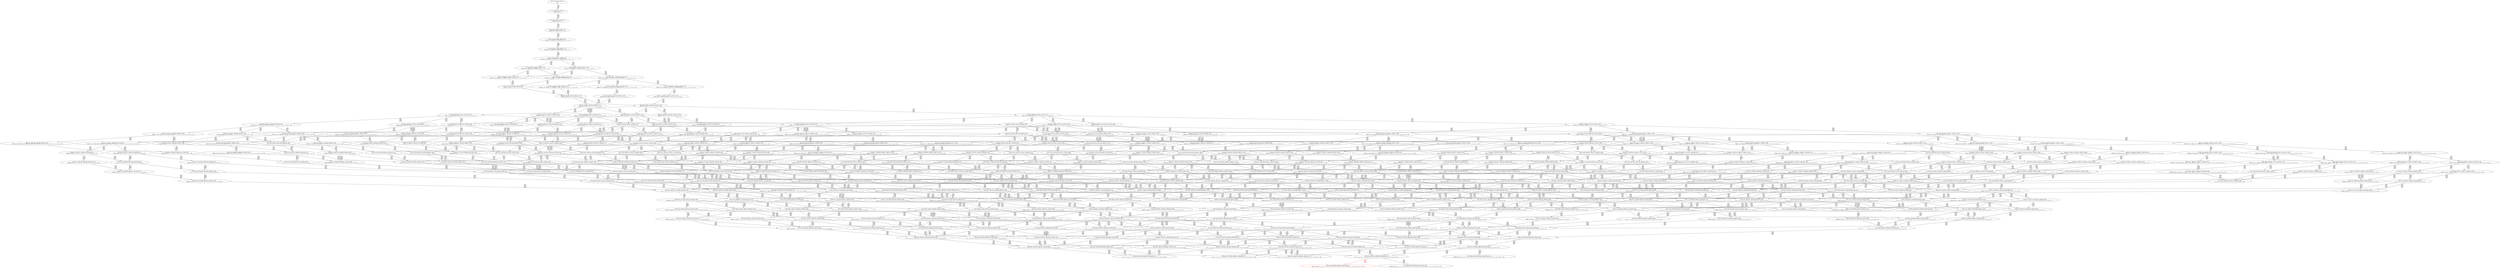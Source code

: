 digraph {
	S0[label="S0: [0, 0] [0, 0] [0, 0] [0, 0] \n{}{}"];
	S1[label="S1: [0, 0] [0, 0] [0, 0] [9, 12] \n{T0J0:9-12}{1}"];
	S2[label="S2: [9, 9] [9, 9] [9, 12] [87, 110] \n{T0J1:87-110}{1, 2}"];
	S3[label="S3: [9, 9] [9, 12] [43, 55] [87, 110] \n{T0J1:87-110, T0J2:43-55}{1, 2, 3}"];
	S4[label="S4: [9, 12] [43, 55] [65, 83] [87, 110] \n{T0J1:87-110, T0J2:43-55, T0J10:65-83}{1, 2, 3, 11}"];
	S5[label="S5: [43, 55] [62, 79] [65, 83] [87, 110] \n{T0J1:87-110, T0J3:62-79, T0J10:65-83}{1, 2, 3, 4, 11}"];
	S6[label="S6: [62, 79] [65, 83] [87, 110] [90, 114] \n{T0J1:87-110, T0J3:62-79, T0J6:90-114, T0J10:65-83}{1, 2, 3, 4, 7, 11}"];
	S7[label="S7: [65, 83] [87, 110] [90, 114] [93, 118] \n{T0J1:87-110, T0J4:93-118, T0J6:90-114}{1, 2, 3, 4, 5, 7, 11}"];
	S8[label="S8: [65, 83] [87, 110] [90, 114] [122, 153] \n{T0J1:87-110, T0J6:90-114, T0J7:122-153}{1, 2, 3, 4, 7, 8, 11}"];
	S9[label="S9: [77, 99] [87, 110] [90, 114] [93, 118] \n{T0J1:87-110, T0J4:93-118, T0J5:77-99, T0J6:90-114}{1, 2, 3, 4, 5, 6, 7, 11}"];
	S10[label="S10: [87, 110] [90, 114] [93, 122] [122, 153] \n{T0J1:87-110, T0J4:93-122, T0J6:90-114, T0J7:122-153}{1, 2, 3, 4, 5, 7, 8, 11}"];
	S11[label="S11: [66, 80] [87, 110] [90, 114] [122, 153] \n{T0J1:87-110, T0J6:90-114, T0J7:122-153, T0J11:66-80}{1, 2, 3, 4, 7, 8, 11, 12}"];
	S12[label="S12: [87, 114] [90, 122] [93, 126] [122, 174] \n{T0J7:122-174}{1, 2, 3, 4, 5, 6, 7, 8, 11}"];
	S13[label="S13: [87, 110] [90, 114] [97, 119] [122, 153] \n{T0J1:87-110, T0J4:97-119, T0J6:90-114, T0J7:122-153}{1, 2, 3, 4, 5, 7, 8, 11, 12}"];
	S14[label="S14: [87, 110] [90, 114] [100, 121] [122, 153] \n{T0J1:87-110, T0J6:90-114, T0J7:122-153, T0J12:100-121}{1, 2, 3, 4, 7, 8, 11, 12, 13}"];
	S15[label="S15: [82, 98] [87, 110] [90, 114] [122, 153] \n{T0J1:87-110, T0J6:90-114, T0J7:122-153, T0J15:82-98}{1, 2, 3, 4, 7, 8, 11, 12, 16}"];
	S16[label="S16: [88, 116] [90, 122] [93, 126] [122, 174] \n{T0J7:122-174}{1, 2, 3, 4, 5, 6, 7, 8, 11, 12}"];
	S17[label="S17: [90, 114] [100, 121] [118, 149] [122, 153] \n{T0J4:118-149, T0J7:122-153}{1, 2, 3, 4, 5, 7, 8, 11, 12, 13}"];
	S18[label="S18: [87, 110] [90, 114] [113, 137] [122, 153] \n{T0J4:113-137, T0J7:122-153}{1, 2, 3, 4, 5, 7, 8, 11, 12, 16}"];
	S19[label="S19: [90, 122] [93, 130] [118, 159] [122, 174] \n{T0J7:122-174}{1, 2, 3, 4, 5, 6, 7, 8, 11, 12, 13}"];
	S20[label="S20: [90, 122] [93, 126] [104, 137] [122, 174] \n{T0J7:122-174}{1, 2, 3, 4, 5, 6, 7, 8, 11, 12, 16}"];
	S21[label="S21: [122, 122] [122, 130] [122, 154] [147, 159] \n{T0J8:147-154}{1, 2, 3, 4, 5, 6, 7, 8, 9, 11, 12, 13}"];
	S22[label="S22: [93, 130] [96, 130] [118, 159] [122, 174] \n{T0J7:122-174, T0J13:96-130}{1, 2, 3, 4, 5, 6, 7, 8, 11, 12, 13, 14}"];
	S23[label="S23: [93, 130] [104, 137] [118, 165] [122, 174] \n{T0J7:122-174}{1, 2, 3, 4, 5, 6, 7, 8, 11, 12, 13, 16}"];
	S24[label="S24: [122, 122] [122, 126] [122, 137] [147, 154] \n{T0J8:147-154}{1, 2, 3, 4, 5, 6, 7, 8, 9, 11, 12, 16}"];
	S25[label="S25: [93, 126] [104, 137] [122, 174] [161, 204] \n{T0J7:122-174, T0J16:161-204}{1, 2, 3, 4, 5, 6, 7, 8, 11, 12, 16, 17}"];
	S26[label="S26: [93, 126] [99, 127] [104, 137] [122, 174] \n{T0J7:122-174, T0J18:99-127}{1, 2, 3, 4, 5, 6, 7, 8, 11, 12, 16, 19}"];
	S27[label="S27: [122, 130] [122, 154] [147, 159] [185, 201] \n{T0J8:147-154, T0J9:185-201}{1, 2, 3, 4, 5, 6, 7, 8, 9, 10, 11, 12, 13}"];
	S28[label="S28: [122, 130] [122, 130] [122, 159] [147, 162] \n{T0J8:147-162}{1, 2, 3, 4, 5, 6, 7, 8, 9, 11, 12, 13, 14}"];
	S29[label="S29: [96, 130] [118, 159] [122, 174] [150, 202] \n{T0J14:150-202}{1, 2, 3, 4, 5, 6, 7, 8, 11, 12, 13, 14, 15}"];
	S30[label="S30: [96, 137] [104, 138] [118, 165] [122, 174] \n{}{1, 2, 3, 4, 5, 6, 7, 8, 11, 12, 13, 14, 16}"];
	S31[label="S31: [122, 130] [122, 137] [122, 162] [147, 165] \n{T0J8:147-162}{1, 2, 3, 4, 5, 6, 7, 8, 9, 11, 12, 13, 16}"];
	S32[label="S32: [104, 137] [118, 169] [122, 174] [161, 204] \n{T0J16:161-204}{1, 2, 3, 4, 5, 6, 7, 8, 11, 12, 13, 16, 17}"];
	S33[label="S33: [99, 127] [104, 137] [118, 169] [122, 174] \n{}{1, 2, 3, 4, 5, 6, 7, 8, 11, 12, 13, 16, 19}"];
	S34[label="S34: [122, 126] [122, 137] [147, 154] [185, 201] \n{T0J8:147-154, T0J9:185-201}{1, 2, 3, 4, 5, 6, 7, 8, 9, 10, 11, 12, 16}"];
	S35[label="S35: [122, 126] [122, 137] [147, 158] [161, 204] \n{T0J8:147-158, T0J16:161-204}{1, 2, 3, 4, 5, 6, 7, 8, 9, 11, 12, 16, 17}"];
	S36[label="S36: [104, 137] [122, 174] [160, 199] [161, 204] \n{T0J7:122-174, T0J16:161-204, T0J17:160-199}{1, 2, 3, 4, 5, 6, 7, 8, 11, 12, 16, 17, 18}"];
	S37[label="S37: [99, 127] [104, 137] [122, 174] [161, 204] \n{T0J7:122-174, T0J16:161-204}{1, 2, 3, 4, 5, 6, 7, 8, 11, 12, 16, 17, 19}"];
	S38[label="S38: [122, 126] [122, 127] [122, 137] [147, 158] \n{T0J8:147-158}{1, 2, 3, 4, 5, 6, 7, 8, 9, 11, 12, 16, 19}"];
	S39[label="S39: [99, 115] [104, 137] [122, 174] [171, 206] \n{T0J7:122-174, T0J19:171-206}{1, 2, 3, 4, 5, 6, 7, 8, 11, 12, 16, 19, 20}"];
	S40[label="S40: [99, 127] [104, 137] [122, 174] [157, 196] \n{T0J7:122-174, T0J22:157-196}{1, 2, 3, 4, 5, 6, 7, 8, 11, 12, 16, 19, 23}"];
	S41[label="S41: [122, 138] [122, 159] [147, 162] [185, 209] \n{T0J8:147-162, T0J9:185-209}{1, 2, 3, 4, 5, 6, 7, 8, 9, 10, 11, 12, 13, 14}"];
	S42[label="S42: [122, 159] [122, 162] [147, 174] [150, 202] \n{T0J8:147-162, T0J14:150-202}{1, 2, 3, 4, 5, 6, 7, 8, 9, 11, 12, 13, 14, 15}"];
	S43[label="S43: [104, 150] [118, 165] [122, 174] [150, 209] \n{T0J14:150-209}{1, 2, 3, 4, 5, 6, 7, 8, 11, 12, 13, 14, 15, 16}"];
	S44[label="S44: [122, 138] [122, 165] [122, 169] [147, 174] \n{T0J8:147-169}{1, 2, 3, 4, 5, 6, 7, 8, 9, 11, 12, 13, 14, 16}"];
	S45[label="S45: [104, 145] [118, 169] [122, 174] [161, 204] \n{T0J16:161-204}{1, 2, 3, 4, 5, 6, 7, 8, 11, 12, 13, 14, 16, 17}"];
	S46[label="S46: [104, 135] [105, 138] [118, 169] [122, 174] \n{}{1, 2, 3, 4, 5, 6, 7, 8, 11, 12, 13, 14, 16, 19}"];
	S47[label="S47: [122, 137] [122, 162] [147, 169] [185, 209] \n{T0J8:147-162, T0J9:185-209}{1, 2, 3, 4, 5, 6, 7, 8, 9, 10, 11, 12, 13, 16}"];
	S48[label="S48: [122, 169] [122, 169] [147, 174] [161, 204] \n{T0J8:147-169, T0J16:161-204}{1, 2, 3, 4, 5, 6, 7, 8, 9, 11, 12, 13, 16, 17}"];
	S49[label="S49: [118, 174] [122, 180] [160, 199] [161, 204] \n{T0J16:161-204, T0J17:160-199}{1, 2, 3, 4, 5, 6, 7, 8, 11, 12, 13, 16, 17, 18}"];
	S50[label="S50: [104, 137] [118, 170] [122, 174] [161, 204] \n{T0J16:161-204}{1, 2, 3, 4, 5, 6, 7, 8, 11, 12, 13, 16, 17, 19}"];
	S51[label="S51: [122, 137] [122, 159] [122, 169] [147, 174] \n{T0J8:147-159}{1, 2, 3, 4, 5, 6, 7, 8, 9, 11, 12, 13, 16, 19}"];
	S52[label="S52: [104, 137] [118, 169] [122, 174] [171, 206] \n{T0J19:171-206}{1, 2, 3, 4, 5, 6, 7, 8, 11, 12, 13, 16, 19, 20}"];
	S53[label="S53: [104, 137] [118, 170] [122, 174] [157, 196] \n{T0J22:157-196}{1, 2, 3, 4, 5, 6, 7, 8, 11, 12, 13, 16, 19, 23}"];
	S54[label="S54: [122, 137] [147, 158] [161, 204] [185, 205] \n{T0J8:147-158, T0J9:185-205, T0J16:161-204}{1, 2, 3, 4, 5, 6, 7, 8, 9, 10, 11, 12, 16, 17}"];
	S55[label="S55: [122, 137] [147, 169] [160, 199] [161, 204] \n{T0J8:147-169, T0J16:161-204, T0J17:160-199}{1, 2, 3, 4, 5, 6, 7, 8, 9, 11, 12, 16, 17, 18}"];
	S56[label="S56: [104, 137] [122, 174] [160, 199] [161, 204] \n{T0J7:122-174, T0J16:161-204, T0J17:160-199}{1, 2, 3, 4, 5, 6, 7, 8, 11, 12, 16, 17, 18, 19}"];
	S57[label="S57: [122, 127] [122, 137] [147, 159] [161, 204] \n{T0J8:147-159, T0J16:161-204}{1, 2, 3, 4, 5, 6, 7, 8, 9, 11, 12, 16, 17, 19}"];
	S58[label="S58: [104, 137] [122, 174] [161, 204] [171, 206] \n{T0J7:122-174, T0J16:161-204, T0J19:171-206}{1, 2, 3, 4, 5, 6, 7, 8, 11, 12, 16, 17, 19, 20}"];
	S59[label="S59: [104, 137] [122, 174] [157, 196] [163, 204] \n{T0J7:122-174, T0J16:161-204, T0J22:157-196}{1, 2, 3, 4, 5, 6, 7, 8, 11, 12, 16, 17, 19, 23}"];
	S60[label="S60: [122, 127] [122, 137] [147, 158] [185, 205] \n{T0J8:147-158, T0J9:185-205}{1, 2, 3, 4, 5, 6, 7, 8, 9, 10, 11, 12, 16, 19}"];
	S61[label="S61: [104, 137] [122, 174] [171, 205] [171, 206] \n{T0J7:122-174, T0J19:171-206, T0J20:171-205}{1, 2, 3, 4, 5, 6, 7, 8, 11, 12, 16, 19, 20, 21}"];
	S62[label="S62: [104, 137] [122, 174] [157, 196] [171, 206] \n{T0J7:122-174, T0J19:171-206, T0J22:157-196}{1, 2, 3, 4, 5, 6, 7, 8, 11, 12, 16, 19, 20, 23}"];
	S63[label="S63: [122, 127] [122, 137] [147, 159] [157, 196] \n{T0J8:147-159, T0J22:157-196}{1, 2, 3, 4, 5, 6, 7, 8, 9, 11, 12, 16, 19, 23}"];
	S64[label="S64: [122, 162] [147, 174] [150, 209] [185, 238] \n{T0J9:185-238}{1, 2, 3, 4, 5, 6, 7, 8, 9, 10, 11, 12, 13, 14, 15}"];
	S65[label="S65: [122, 165] [122, 174] [147, 182] [150, 210] \n{}{1, 2, 3, 4, 5, 6, 7, 8, 9, 11, 12, 13, 14, 15, 16}"];
	S66[label="S66: [118, 169] [122, 174] [150, 209] [161, 239] \n{T0J14:150-217, T0J16:161-239}{1, 2, 3, 4, 5, 6, 7, 8, 11, 12, 13, 14, 15, 16, 17}"];
	S67[label="S67: [105, 162] [118, 169] [122, 174] [150, 209] \n{T0J14:150-209}{1, 2, 3, 4, 5, 6, 7, 8, 11, 12, 13, 14, 15, 16, 19}"];
	S68[label="S68: [122, 165] [122, 169] [147, 174] [185, 217] \n{T0J8:147-169, T0J9:185-217}{1, 2, 3, 4, 5, 6, 7, 8, 9, 10, 11, 12, 13, 14, 16}"];
	S69[label="S69: [122, 169] [122, 174] [147, 177] [161, 204] \n{}{1, 2, 3, 4, 5, 6, 7, 8, 9, 11, 12, 13, 14, 16, 17}"];
	S70[label="S70: [118, 180] [122, 181] [160, 199] [161, 204] \n{}{1, 2, 3, 4, 5, 6, 7, 8, 11, 12, 13, 14, 16, 17, 18}"];
	S71[label="S71: [105, 145] [118, 170] [122, 174] [161, 204] \n{T0J16:161-204}{1, 2, 3, 4, 5, 6, 7, 8, 11, 12, 13, 14, 16, 17, 19}"];
	S72[label="S72: [122, 145] [122, 167] [122, 169] [147, 174] \n{T0J8:147-167}{1, 2, 3, 4, 5, 6, 7, 8, 9, 11, 12, 13, 14, 16, 19}"];
	S73[label="S73: [105, 145] [118, 169] [122, 174] [171, 206] \n{T0J19:171-206}{1, 2, 3, 4, 5, 6, 7, 8, 11, 12, 13, 14, 16, 19, 20}"];
	S74[label="S74: [105, 145] [118, 170] [122, 174] [157, 196] \n{T0J22:157-196}{1, 2, 3, 4, 5, 6, 7, 8, 11, 12, 13, 14, 16, 19, 23}"];
	S75[label="S75: [122, 169] [147, 180] [161, 204] [185, 248] \n{T0J9:185-248}{1, 2, 3, 4, 5, 6, 7, 8, 9, 10, 11, 12, 13, 16, 17}"];
	S76[label="S76: [122, 180] [147, 199] [160, 204] [161, 206] \n{T0J8:147-206}{1, 2, 3, 4, 5, 6, 7, 8, 9, 11, 12, 13, 16, 17, 18}"];
	S77[label="S77: [122, 169] [122, 170] [147, 174] [161, 204] \n{T0J8:147-169, T0J16:161-204}{1, 2, 3, 4, 5, 6, 7, 8, 9, 11, 12, 13, 16, 17, 19}"];
	S78[label="S78: [118, 174] [122, 180] [160, 199] [161, 204] \n{T0J16:161-204, T0J17:160-199}{1, 2, 3, 4, 5, 6, 7, 8, 11, 12, 13, 16, 17, 18, 19}"];
	S79[label="S79: [118, 174] [122, 180] [161, 204] [171, 206] \n{T0J16:161-204, T0J19:171-206}{1, 2, 3, 4, 5, 6, 7, 8, 11, 12, 13, 16, 17, 19, 20}"];
	S80[label="S80: [118, 174] [122, 180] [157, 196] [163, 204] \n{T0J16:161-204, T0J22:157-196}{1, 2, 3, 4, 5, 6, 7, 8, 11, 12, 13, 16, 17, 19, 23}"];
	S81[label="S81: [122, 159] [122, 169] [147, 174] [185, 216] \n{T0J8:147-159, T0J9:185-216}{1, 2, 3, 4, 5, 6, 7, 8, 9, 10, 11, 12, 13, 16, 19}"];
	S82[label="S82: [122, 169] [122, 169] [147, 174] [171, 206] \n{T0J8:147-169, T0J19:171-206}{1, 2, 3, 4, 5, 6, 7, 8, 9, 11, 12, 13, 16, 19, 20}"];
	S83[label="S83: [118, 174] [122, 180] [171, 205] [171, 206] \n{T0J19:171-206, T0J20:171-205}{1, 2, 3, 4, 5, 6, 7, 8, 11, 12, 13, 16, 19, 20, 21}"];
	S84[label="S84: [118, 174] [122, 180] [157, 196] [171, 206] \n{T0J19:171-206, T0J22:157-196}{1, 2, 3, 4, 5, 6, 7, 8, 11, 12, 13, 16, 19, 20, 23}"];
	S85[label="S85: [122, 169] [122, 170] [147, 174] [157, 196] \n{T0J8:147-169, T0J22:157-196}{1, 2, 3, 4, 5, 6, 7, 8, 9, 11, 12, 13, 16, 19, 23}"];
	S86[label="S86: [147, 169] [160, 199] [161, 204] [185, 216] \n{T0J8:147-169, T0J9:185-216, T0J16:161-204, T0J17:160-199}{1, 2, 3, 4, 5, 6, 7, 8, 9, 10, 11, 12, 16, 17, 18}"];
	S87[label="S87: [122, 137] [147, 169] [160, 199] [161, 204] \n{T0J8:147-169, T0J16:161-204, T0J17:160-199}{1, 2, 3, 4, 5, 6, 7, 8, 9, 11, 12, 16, 17, 18, 19}"];
	S88[label="S88: [122, 174] [160, 199] [161, 204] [171, 206] \n{T0J7:122-174, T0J16:161-204, T0J17:160-199, T0J19:171-206}{1, 2, 3, 4, 5, 6, 7, 8, 11, 12, 16, 17, 18, 19, 20}"];
	S89[label="S89: [122, 174] [157, 196] [161, 199] [168, 204] \n{T0J7:122-174, T0J16:161-204, T0J17:160-199, T0J22:157-196}{1, 2, 3, 4, 5, 6, 7, 8, 11, 12, 16, 17, 18, 19, 23}"];
	S90[label="S90: [122, 137] [147, 159] [161, 204] [185, 206] \n{T0J8:147-159, T0J9:185-206, T0J16:161-204}{1, 2, 3, 4, 5, 6, 7, 8, 9, 10, 11, 12, 16, 17, 19}"];
	S91[label="S91: [122, 137] [147, 169] [161, 204] [171, 206] \n{T0J8:147-169, T0J16:161-204, T0J19:171-206}{1, 2, 3, 4, 5, 6, 7, 8, 9, 11, 12, 16, 17, 19, 20}"];
	S92[label="S92: [122, 174] [161, 204] [171, 205] [175, 206] \n{T0J7:122-174, T0J16:161-204, T0J19:171-206, T0J20:171-205}{1, 2, 3, 4, 5, 6, 7, 8, 11, 12, 16, 17, 19, 20, 21}"];
	S93[label="S93: [122, 174] [157, 196] [163, 204] [171, 206] \n{T0J7:122-174, T0J16:161-204, T0J19:171-206, T0J22:157-196}{1, 2, 3, 4, 5, 6, 7, 8, 11, 12, 16, 17, 19, 20, 23}"];
	S94[label="S94: [122, 137] [147, 169] [157, 196] [163, 204] \n{T0J8:147-169, T0J16:161-204, T0J22:157-196}{1, 2, 3, 4, 5, 6, 7, 8, 9, 11, 12, 16, 17, 19, 23}"];
	S95[label="S95: [122, 137] [147, 169] [171, 205] [171, 206] \n{T0J8:147-169, T0J19:171-206, T0J20:171-205}{1, 2, 3, 4, 5, 6, 7, 8, 9, 11, 12, 16, 19, 20, 21}"];
	S96[label="S96: [112, 126] [122, 174] [171, 205] [171, 206] \n{T0J7:122-174, T0J19:171-206, T0J20:171-205, T0J21:112-126}{1, 2, 3, 4, 5, 6, 7, 8, 11, 12, 16, 19, 20, 21, 22}"];
	S97[label="S97: [122, 174] [157, 196] [171, 205] [171, 206] \n{T0J7:122-174, T0J19:171-206, T0J20:171-205, T0J22:157-196}{1, 2, 3, 4, 5, 6, 7, 8, 11, 12, 16, 19, 20, 21, 23}"];
	S98[label="S98: [122, 137] [147, 169] [157, 196] [171, 206] \n{T0J8:147-169, T0J19:171-206, T0J22:157-196}{1, 2, 3, 4, 5, 6, 7, 8, 9, 11, 12, 16, 19, 20, 23}"];
	S99[label="S99: [122, 137] [147, 159] [157, 196] [185, 206] \n{T0J8:147-159, T0J9:185-206, T0J22:157-196}{1, 2, 3, 4, 5, 6, 7, 8, 9, 10, 11, 12, 16, 19, 23}"];
	S100[label="S100: [122, 174] [147, 182] [150, 217] [185, 244] \n{T0J9:185-244}{1, 2, 3, 4, 5, 6, 7, 8, 9, 10, 11, 12, 13, 14, 15, 16}"];
	S101[label="S101: [122, 174] [147, 201] [150, 210] [161, 254] \n{}{1, 2, 3, 4, 5, 6, 7, 8, 9, 11, 12, 13, 14, 15, 16, 17}"];
	S102[label="S102: [122, 174] [122, 177] [147, 194] [150, 217] \n{}{1, 2, 3, 4, 5, 6, 7, 8, 9, 11, 12, 13, 14, 15, 16, 19}"];
	S103[label="S103: [122, 181] [150, 209] [161, 239] [175, 253] \n{}{1, 2, 3, 4, 5, 6, 7, 8, 11, 12, 13, 14, 15, 16, 17, 18}"];
	S104[label="S104: [118, 174] [122, 181] [150, 209] [161, 251] \n{}{1, 2, 3, 4, 5, 6, 7, 8, 11, 12, 13, 14, 15, 16, 17, 19}"];
	S105[label="S105: [118, 169] [122, 174] [150, 209] [171, 253] \n{T0J19:171-253}{1, 2, 3, 4, 5, 6, 7, 8, 11, 12, 13, 14, 15, 16, 19, 20}"];
	S106[label="S106: [118, 170] [122, 174] [150, 209] [162, 243] \n{T0J22:157-243}{1, 2, 3, 4, 5, 6, 7, 8, 11, 12, 13, 14, 15, 16, 19, 23}"];
	S107[label="S107: [122, 177] [147, 180] [161, 204] [185, 248] \n{T0J9:185-248}{1, 2, 3, 4, 5, 6, 7, 8, 9, 10, 11, 12, 13, 14, 16, 17}"];
	S108[label="S108: [122, 181] [147, 199] [160, 204] [161, 212] \n{}{1, 2, 3, 4, 5, 6, 7, 8, 9, 11, 12, 13, 14, 16, 17, 18}"];
	S109[label="S109: [122, 170] [122, 174] [147, 177] [161, 204] \n{}{1, 2, 3, 4, 5, 6, 7, 8, 9, 11, 12, 13, 14, 16, 17, 19}"];
	S110[label="S110: [118, 180] [122, 181] [160, 199] [161, 204] \n{}{1, 2, 3, 4, 5, 6, 7, 8, 11, 12, 13, 14, 16, 17, 18, 19}"];
	S111[label="S111: [118, 180] [122, 181] [161, 204] [171, 206] \n{}{1, 2, 3, 4, 5, 6, 7, 8, 11, 12, 13, 14, 16, 17, 19, 20}"];
	S112[label="S112: [118, 180] [122, 181] [157, 196] [163, 204] \n{}{1, 2, 3, 4, 5, 6, 7, 8, 11, 12, 13, 14, 16, 17, 19, 23}"];
	S113[label="S113: [122, 167] [122, 169] [147, 174] [185, 224] \n{T0J9:185-224}{1, 2, 3, 4, 5, 6, 7, 8, 9, 10, 11, 12, 13, 14, 16, 19}"];
	S114[label="S114: [122, 169] [122, 174] [147, 177] [171, 206] \n{T0J19:171-206}{1, 2, 3, 4, 5, 6, 7, 8, 9, 11, 12, 13, 14, 16, 19, 20}"];
	S115[label="S115: [118, 180] [122, 181] [171, 205] [171, 206] \n{}{1, 2, 3, 4, 5, 6, 7, 8, 11, 12, 13, 14, 16, 19, 20, 21}"];
	S116[label="S116: [118, 180] [122, 181] [157, 196] [171, 206] \n{}{1, 2, 3, 4, 5, 6, 7, 8, 11, 12, 13, 14, 16, 19, 20, 23}"];
	S117[label="S117: [122, 170] [122, 174] [147, 177] [157, 196] \n{}{1, 2, 3, 4, 5, 6, 7, 8, 9, 11, 12, 13, 14, 16, 19, 23}"];
	S118[label="S118: [147, 199] [160, 204] [161, 212] [185, 259] \n{T0J9:185-259}{1, 2, 3, 4, 5, 6, 7, 8, 9, 10, 11, 12, 13, 16, 17, 18}"];
	S119[label="S119: [122, 170] [147, 180] [161, 204] [185, 248] \n{T0J9:185-248}{1, 2, 3, 4, 5, 6, 7, 8, 9, 10, 11, 12, 13, 16, 17, 19}"];
	S120[label="S120: [122, 180] [147, 199] [160, 204] [161, 206] \n{T0J8:147-206}{1, 2, 3, 4, 5, 6, 7, 8, 9, 11, 12, 13, 16, 17, 18, 19}"];
	S121[label="S121: [122, 180] [147, 204] [161, 206] [171, 206] \n{T0J8:147-206}{1, 2, 3, 4, 5, 6, 7, 8, 9, 11, 12, 13, 16, 17, 19, 20}"];
	S122[label="S122: [122, 180] [147, 196] [157, 204] [163, 206] \n{T0J8:147-206}{1, 2, 3, 4, 5, 6, 7, 8, 9, 11, 12, 13, 16, 17, 19, 23}"];
	S123[label="S123: [122, 169] [147, 174] [171, 206] [185, 248] \n{T0J9:185-248, T0J19:171-206}{1, 2, 3, 4, 5, 6, 7, 8, 9, 10, 11, 12, 13, 16, 19, 20}"];
	S124[label="S124: [122, 180] [147, 205] [171, 206] [171, 206] \n{T0J8:147-206}{1, 2, 3, 4, 5, 6, 7, 8, 9, 11, 12, 13, 16, 19, 20, 21}"];
	S125[label="S125: [122, 180] [147, 196] [157, 206] [171, 206] \n{T0J8:147-206}{1, 2, 3, 4, 5, 6, 7, 8, 9, 11, 12, 13, 16, 19, 20, 23}"];
	S126[label="S126: [122, 170] [147, 180] [157, 196] [185, 248] \n{T0J9:185-248}{1, 2, 3, 4, 5, 6, 7, 8, 9, 10, 11, 12, 13, 16, 19, 23}"];
	S127[label="S127: [147, 169] [160, 199] [161, 204] [185, 216] \n{T0J8:147-169, T0J9:185-216, T0J16:161-204, T0J17:160-199}{1, 2, 3, 4, 5, 6, 7, 8, 9, 10, 11, 12, 16, 17, 18, 19}"];
	S128[label="S128: [147, 199] [160, 204] [161, 206] [171, 206] \n{T0J8:147-206}{1, 2, 3, 4, 5, 6, 7, 8, 9, 11, 12, 16, 17, 18, 19, 20}"];
	S129[label="S129: [156, 199] [160, 204] [161, 206] [171, 216] \n{T0J12:156-216}{1, 2, 3, 4, 5, 6, 7, 8, 11, 12, 13, 16, 17, 18, 19, 20}"];
	S130[label="S130: [147, 196] [157, 199] [161, 204] [168, 206] \n{T0J8:147-206}{1, 2, 3, 4, 5, 6, 7, 8, 9, 11, 12, 16, 17, 18, 19, 23}"];
	S131[label="S131: [156, 196] [157, 199] [161, 204] [168, 216] \n{T0J12:156-216}{1, 2, 3, 4, 5, 6, 7, 8, 11, 12, 13, 16, 17, 18, 19, 23}"];
	S132[label="S132: [147, 169] [161, 204] [171, 206] [185, 216] \n{T0J8:147-169, T0J9:185-216, T0J16:161-204, T0J19:171-206}{1, 2, 3, 4, 5, 6, 7, 8, 9, 10, 11, 12, 16, 17, 19, 20}"];
	S133[label="S133: [147, 204] [161, 205] [171, 206] [175, 206] \n{T0J8:147-206}{1, 2, 3, 4, 5, 6, 7, 8, 9, 11, 12, 16, 17, 19, 20, 21}"];
	S134[label="S134: [156, 204] [161, 205] [171, 206] [175, 216] \n{T0J12:156-216}{1, 2, 3, 4, 5, 6, 7, 8, 11, 12, 13, 16, 17, 19, 20, 21}"];
	S135[label="S135: [147, 196] [157, 204] [163, 206] [171, 206] \n{T0J8:147-206}{1, 2, 3, 4, 5, 6, 7, 8, 9, 11, 12, 16, 17, 19, 20, 23}"];
	S136[label="S136: [156, 196] [157, 204] [163, 206] [171, 216] \n{T0J12:156-216}{1, 2, 3, 4, 5, 6, 7, 8, 11, 12, 13, 16, 17, 19, 20, 23}"];
	S137[label="S137: [147, 169] [157, 196] [163, 204] [185, 216] \n{T0J8:147-169, T0J9:185-216, T0J16:161-204, T0J22:157-196}{1, 2, 3, 4, 5, 6, 7, 8, 9, 10, 11, 12, 16, 17, 19, 23}"];
	S138[label="S138: [147, 169] [171, 205] [171, 206] [185, 216] \n{T0J8:147-169, T0J9:185-216, T0J19:171-206, T0J20:171-205}{1, 2, 3, 4, 5, 6, 7, 8, 9, 10, 11, 12, 16, 19, 20, 21}"];
	S139[label="S139: [122, 126] [147, 158] [171, 205] [171, 206] \n{T0J8:147-158, T0J19:171-206, T0J20:171-205}{1, 2, 3, 4, 5, 6, 7, 8, 9, 11, 12, 16, 19, 20, 21, 22}"];
	S140[label="S140: [122, 169] [146, 174] [171, 205] [171, 206] \n{T0J12:146-169, T0J19:171-206, T0J20:171-205}{1, 2, 3, 4, 5, 6, 7, 8, 11, 12, 13, 16, 19, 20, 21, 22}"];
	S141[label="S141: [122, 174] [171, 204] [171, 205] [183, 206] \n{T0J7:122-174, T0J16:183-204, T0J19:171-206, T0J20:171-205}{1, 2, 3, 4, 5, 6, 7, 8, 11, 12, 16, 17, 19, 20, 21, 22}"];
	S142[label="S142: [122, 174] [171, 196] [171, 205] [176, 206] \n{T0J7:122-174, T0J19:171-206, T0J20:171-205, T0J22:176-196}{1, 2, 3, 4, 5, 6, 7, 8, 11, 12, 16, 19, 20, 21, 22, 23}"];
	S143[label="S143: [147, 196] [157, 205] [171, 206] [171, 206] \n{T0J8:147-206}{1, 2, 3, 4, 5, 6, 7, 8, 9, 11, 12, 16, 19, 20, 21, 23}"];
	S144[label="S144: [156, 196] [157, 205] [171, 206] [171, 216] \n{T0J12:156-216}{1, 2, 3, 4, 5, 6, 7, 8, 11, 12, 13, 16, 19, 20, 21, 23}"];
	S145[label="S145: [147, 169] [157, 196] [171, 206] [185, 216] \n{T0J8:147-169, T0J9:185-216, T0J19:171-206, T0J22:157-196}{1, 2, 3, 4, 5, 6, 7, 8, 9, 10, 11, 12, 16, 19, 20, 23}"];
	S146[label="S146: [147, 201] [150, 217] [161, 253] [185, 263] \n{T0J9:185-253}{1, 2, 3, 4, 5, 6, 7, 8, 9, 10, 11, 12, 13, 14, 15, 16, 17}"];
	S147[label="S147: [122, 182] [147, 194] [150, 224] [185, 253] \n{T0J9:185-253}{1, 2, 3, 4, 5, 6, 7, 8, 9, 10, 11, 12, 13, 14, 15, 16, 19}"];
	S148[label="S148: [147, 209] [150, 213] [161, 254] [175, 257] \n{}{1, 2, 3, 4, 5, 6, 7, 8, 9, 11, 12, 13, 14, 15, 16, 17, 18}"];
	S149[label="S149: [122, 185] [147, 206] [150, 217] [161, 262] \n{}{1, 2, 3, 4, 5, 6, 7, 8, 9, 11, 12, 13, 14, 15, 16, 17, 19}"];
	S150[label="S150: [122, 177] [147, 201] [150, 217] [171, 264] \n{T0J19:171-264}{1, 2, 3, 4, 5, 6, 7, 8, 9, 11, 12, 13, 14, 15, 16, 19, 20}"];
	S151[label="S151: [122, 177] [147, 206] [150, 217] [162, 254] \n{}{1, 2, 3, 4, 5, 6, 7, 8, 9, 11, 12, 13, 14, 15, 16, 19, 23}"];
	S152[label="S152: [122, 185] [150, 209] [161, 251] [175, 257] \n{}{1, 2, 3, 4, 5, 6, 7, 8, 11, 12, 13, 14, 15, 16, 17, 18, 19}"];
	S153[label="S153: [122, 181] [150, 209] [161, 253] [175, 264] \n{}{1, 2, 3, 4, 5, 6, 7, 8, 11, 12, 13, 14, 15, 16, 17, 19, 20}"];
	S154[label="S154: [122, 181] [150, 209] [161, 251] [175, 262] \n{}{1, 2, 3, 4, 5, 6, 7, 8, 11, 12, 13, 14, 15, 16, 17, 19, 23}"];
	S155[label="S155: [122, 181] [150, 209] [171, 253] [175, 259] \n{}{1, 2, 3, 4, 5, 6, 7, 8, 11, 12, 13, 14, 15, 16, 19, 20, 21}"];
	S156[label="S156: [122, 181] [150, 209] [162, 250] [175, 264] \n{}{1, 2, 3, 4, 5, 6, 7, 8, 11, 12, 13, 14, 15, 16, 19, 20, 23}"];
	S157[label="S157: [150, 174] [150, 209] [162, 243] [229, 272] \n{T0J24:229-272}{1, 2, 3, 4, 5, 6, 7, 8, 11, 12, 13, 14, 15, 16, 19, 23, 25}"];
	S158[label="S158: [147, 204] [160, 207] [161, 212] [185, 260] \n{}{1, 2, 3, 4, 5, 6, 7, 8, 9, 10, 11, 12, 13, 14, 16, 17, 18}"];
	S159[label="S159: [122, 178] [147, 180] [161, 204] [185, 249] \n{T0J9:185-249}{1, 2, 3, 4, 5, 6, 7, 8, 9, 10, 11, 12, 13, 14, 16, 17, 19}"];
	S160[label="S160: [122, 181] [147, 199] [160, 204] [161, 212] \n{}{1, 2, 3, 4, 5, 6, 7, 8, 9, 11, 12, 13, 14, 16, 17, 18, 19}"];
	S161[label="S161: [122, 181] [147, 204] [161, 206] [171, 212] \n{}{1, 2, 3, 4, 5, 6, 7, 8, 9, 11, 12, 13, 14, 16, 17, 19, 20}"];
	S162[label="S162: [122, 181] [147, 196] [157, 204] [163, 212] \n{}{1, 2, 3, 4, 5, 6, 7, 8, 9, 11, 12, 13, 14, 16, 17, 19, 23}"];
	S163[label="S163: [122, 174] [147, 177] [171, 206] [185, 248] \n{T0J9:185-248, T0J19:171-206}{1, 2, 3, 4, 5, 6, 7, 8, 9, 10, 11, 12, 13, 14, 16, 19, 20}"];
	S164[label="S164: [122, 181] [147, 205] [171, 206] [171, 212] \n{}{1, 2, 3, 4, 5, 6, 7, 8, 9, 11, 12, 13, 14, 16, 19, 20, 21}"];
	S165[label="S165: [122, 181] [147, 196] [157, 206] [171, 212] \n{}{1, 2, 3, 4, 5, 6, 7, 8, 9, 11, 12, 13, 14, 16, 19, 20, 23}"];
	S166[label="S166: [122, 178] [147, 180] [157, 196] [185, 249] \n{T0J9:185-249}{1, 2, 3, 4, 5, 6, 7, 8, 9, 10, 11, 12, 13, 14, 16, 19, 23}"];
	S167[label="S167: [147, 199] [160, 204] [161, 212] [185, 259] \n{T0J9:185-259}{1, 2, 3, 4, 5, 6, 7, 8, 9, 10, 11, 12, 13, 16, 17, 18, 19}"];
	S168[label="S168: [147, 204] [161, 206] [171, 212] [185, 259] \n{T0J9:185-259}{1, 2, 3, 4, 5, 6, 7, 8, 9, 10, 11, 12, 13, 16, 17, 19, 20}"];
	S169[label="S169: [147, 196] [157, 204] [163, 212] [185, 259] \n{T0J9:185-259}{1, 2, 3, 4, 5, 6, 7, 8, 9, 10, 11, 12, 13, 16, 17, 19, 23}"];
	S170[label="S170: [147, 205] [171, 206] [171, 212] [185, 259] \n{T0J9:185-259}{1, 2, 3, 4, 5, 6, 7, 8, 9, 10, 11, 12, 13, 16, 19, 20, 21}"];
	S171[label="S171: [147, 196] [157, 206] [171, 212] [185, 259] \n{T0J9:185-259}{1, 2, 3, 4, 5, 6, 7, 8, 9, 10, 11, 12, 13, 16, 19, 20, 23}"];
	S172[label="S172: [160, 204] [161, 206] [171, 206] [210, 278] \n{T0J9:210-278}{1, 2, 3, 4, 5, 6, 7, 8, 9, 10, 11, 12, 16, 17, 18, 19, 20}"];
	S173[label="S173: [160, 204] [161, 206] [171, 216] [181, 231] \n{}{1, 2, 3, 4, 5, 6, 7, 8, 9, 11, 12, 13, 16, 17, 18, 19, 20}"];
	S174[label="S174: [160, 181] [161, 204] [162, 206] [171, 216] \n{T0J13:162-181}{1, 2, 3, 4, 5, 6, 7, 8, 11, 12, 13, 14, 16, 17, 18, 19, 20}"];
	S175[label="S175: [157, 199] [161, 204] [168, 206] [210, 275] \n{T0J9:210-275}{1, 2, 3, 4, 5, 6, 7, 8, 9, 10, 11, 12, 16, 17, 18, 19, 23}"];
	S176[label="S176: [157, 199] [161, 204] [168, 216] [181, 228] \n{}{1, 2, 3, 4, 5, 6, 7, 8, 9, 11, 12, 13, 16, 17, 18, 19, 23}"];
	S177[label="S177: [157, 181] [161, 199] [162, 204] [168, 216] \n{T0J13:162-181}{1, 2, 3, 4, 5, 6, 7, 8, 11, 12, 13, 14, 16, 17, 18, 19, 23}"];
	S178[label="S178: [161, 205] [171, 206] [175, 206] [210, 283] \n{T0J9:210-283}{1, 2, 3, 4, 5, 6, 7, 8, 9, 10, 11, 12, 16, 17, 19, 20, 21}"];
	S179[label="S179: [161, 205] [171, 206] [175, 216] [181, 236] \n{}{1, 2, 3, 4, 5, 6, 7, 8, 9, 11, 12, 13, 16, 17, 19, 20, 21}"];
	S180[label="S180: [161, 181] [162, 205] [171, 206] [175, 216] \n{T0J13:162-181}{1, 2, 3, 4, 5, 6, 7, 8, 11, 12, 13, 14, 16, 17, 19, 20, 21}"];
	S181[label="S181: [157, 204] [163, 206] [171, 206] [210, 275] \n{T0J9:210-275}{1, 2, 3, 4, 5, 6, 7, 8, 9, 10, 11, 12, 16, 17, 19, 20, 23}"];
	S182[label="S182: [157, 204] [163, 206] [171, 216] [181, 228] \n{}{1, 2, 3, 4, 5, 6, 7, 8, 9, 11, 12, 13, 16, 17, 19, 20, 23}"];
	S183[label="S183: [157, 181] [162, 204] [163, 206] [171, 216] \n{T0J13:162-181}{1, 2, 3, 4, 5, 6, 7, 8, 11, 12, 13, 14, 16, 17, 19, 20, 23}"];
	S184[label="S184: [147, 158] [171, 205] [171, 205] [185, 206] \n{T0J8:147-158, T0J9:185-205, T0J19:171-206, T0J20:171-205}{1, 2, 3, 4, 5, 6, 7, 8, 9, 10, 11, 12, 16, 19, 20, 21, 22}"];
	S185[label="S185: [146, 174] [147, 201] [171, 205] [171, 206] \n{T0J8:147-201, T0J19:171-206, T0J20:171-205}{1, 2, 3, 4, 5, 6, 7, 8, 9, 11, 12, 13, 16, 19, 20, 21, 22}"];
	S186[label="S186: [128, 174] [146, 177] [171, 205] [171, 206] \n{T0J13:128-177, T0J19:171-206, T0J20:171-205}{1, 2, 3, 4, 5, 6, 7, 8, 11, 12, 13, 14, 16, 19, 20, 21, 22}"];
	S187[label="S187: [147, 204] [171, 205] [171, 206] [183, 206] \n{T0J8:147-206, T0J16:183-204}{1, 2, 3, 4, 5, 6, 7, 8, 9, 11, 12, 16, 17, 19, 20, 21, 22}"];
	S188[label="S188: [156, 204] [171, 205] [171, 206] [183, 216] \n{T0J12:156-216, T0J16:183-204}{1, 2, 3, 4, 5, 6, 7, 8, 11, 12, 13, 16, 17, 19, 20, 21, 22}"];
	S189[label="S189: [147, 196] [171, 205] [171, 206] [176, 206] \n{T0J8:147-206, T0J22:176-196}{1, 2, 3, 4, 5, 6, 7, 8, 9, 11, 12, 16, 19, 20, 21, 22, 23}"];
	S190[label="S190: [156, 196] [171, 205] [171, 206] [176, 216] \n{T0J12:156-216, T0J22:176-196}{1, 2, 3, 4, 5, 6, 7, 8, 11, 12, 13, 16, 19, 20, 21, 22, 23}"];
	S191[label="S191: [157, 205] [171, 206] [171, 206] [210, 275] \n{T0J9:210-275}{1, 2, 3, 4, 5, 6, 7, 8, 9, 10, 11, 12, 16, 19, 20, 21, 23}"];
	S192[label="S192: [157, 205] [171, 206] [171, 216] [181, 228] \n{}{1, 2, 3, 4, 5, 6, 7, 8, 9, 11, 12, 13, 16, 19, 20, 21, 23}"];
	S193[label="S193: [157, 181] [162, 205] [171, 206] [171, 216] \n{T0J13:162-181}{1, 2, 3, 4, 5, 6, 7, 8, 11, 12, 13, 14, 16, 19, 20, 21, 23}"];
	S194[label="S194: [150, 217] [161, 254] [175, 263] [204, 288] \n{}{1, 2, 3, 4, 5, 6, 7, 8, 9, 10, 11, 12, 13, 14, 15, 16, 17, 18}"];
	S195[label="S195: [147, 206] [150, 224] [161, 262] [185, 271] \n{T0J9:185-264}{1, 2, 3, 4, 5, 6, 7, 8, 9, 10, 11, 12, 13, 14, 15, 16, 17, 19}"];
	S196[label="S196: [147, 201] [150, 224] [171, 256] [185, 272] \n{T0J9:185-256}{1, 2, 3, 4, 5, 6, 7, 8, 9, 10, 11, 12, 13, 14, 15, 16, 19, 20}"];
	S197[label="S197: [147, 206] [150, 224] [162, 254] [185, 262] \n{T0J9:185-256}{1, 2, 3, 4, 5, 6, 7, 8, 9, 10, 11, 12, 13, 14, 15, 16, 19, 23}"];
	S198[label="S198: [147, 209] [150, 217] [161, 257] [175, 262] \n{}{1, 2, 3, 4, 5, 6, 7, 8, 9, 11, 12, 13, 14, 15, 16, 17, 18, 19}"];
	S199[label="S199: [147, 209] [150, 217] [161, 262] [175, 264] \n{}{1, 2, 3, 4, 5, 6, 7, 8, 9, 11, 12, 13, 14, 15, 16, 17, 19, 20}"];
	S200[label="S200: [147, 209] [150, 217] [161, 254] [175, 262] \n{}{1, 2, 3, 4, 5, 6, 7, 8, 9, 11, 12, 13, 14, 15, 16, 17, 19, 23}"];
	S201[label="S201: [147, 209] [150, 217] [171, 263] [175, 264] \n{}{1, 2, 3, 4, 5, 6, 7, 8, 9, 11, 12, 13, 14, 15, 16, 19, 20, 21}"];
	S202[label="S202: [147, 209] [150, 217] [162, 254] [175, 264] \n{}{1, 2, 3, 4, 5, 6, 7, 8, 9, 11, 12, 13, 14, 15, 16, 19, 20, 23}"];
	S203[label="S203: [150, 206] [150, 217] [162, 254] [229, 272] \n{T0J24:229-272}{1, 2, 3, 4, 5, 6, 7, 8, 9, 11, 12, 13, 14, 15, 16, 19, 23, 25}"];
	S204[label="S204: [150, 209] [161, 253] [171, 257] [189, 264] \n{}{1, 2, 3, 4, 5, 6, 7, 8, 11, 12, 13, 14, 15, 16, 17, 18, 19, 20}"];
	S205[label="S205: [150, 209] [161, 251] [168, 257] [186, 262] \n{}{1, 2, 3, 4, 5, 6, 7, 8, 11, 12, 13, 14, 15, 16, 17, 18, 19, 23}"];
	S206[label="S206: [150, 209] [161, 253] [175, 263] [193, 264] \n{}{1, 2, 3, 4, 5, 6, 7, 8, 11, 12, 13, 14, 15, 16, 17, 19, 20, 21}"];
	S207[label="S207: [150, 209] [161, 253] [171, 262] [186, 264] \n{}{1, 2, 3, 4, 5, 6, 7, 8, 11, 12, 13, 14, 15, 16, 17, 19, 20, 23}"];
	S208[label="S208: [150, 209] [161, 251] [175, 262] [229, 272] \n{T0J24:229-272}{1, 2, 3, 4, 5, 6, 7, 8, 11, 12, 13, 14, 15, 16, 17, 19, 23, 25}"];
	S209[label="S209: [130, 184] [150, 209] [171, 253] [175, 259] \n{}{1, 2, 3, 4, 5, 6, 7, 8, 11, 12, 13, 14, 15, 16, 19, 20, 21, 22}"];
	S210[label="S210: [150, 209] [162, 253] [171, 263] [186, 264] \n{}{1, 2, 3, 4, 5, 6, 7, 8, 11, 12, 13, 14, 15, 16, 19, 20, 21, 23}"];
	S211[label="S211: [150, 209] [162, 250] [175, 264] [229, 272] \n{T0J24:229-272}{1, 2, 3, 4, 5, 6, 7, 8, 11, 12, 13, 14, 15, 16, 19, 20, 23, 25}"];
	S212[label="S212: [147, 204] [160, 207] [161, 212] [185, 260] \n{}{1, 2, 3, 4, 5, 6, 7, 8, 9, 10, 11, 12, 13, 14, 16, 17, 18, 19}"];
	S213[label="S213: [147, 206] [161, 212] [171, 212] [185, 260] \n{}{1, 2, 3, 4, 5, 6, 7, 8, 9, 10, 11, 12, 13, 14, 16, 17, 19, 20}"];
	S214[label="S214: [147, 204] [157, 204] [163, 212] [185, 260] \n{}{1, 2, 3, 4, 5, 6, 7, 8, 9, 10, 11, 12, 13, 14, 16, 17, 19, 23}"];
	S215[label="S215: [147, 206] [171, 212] [171, 213] [185, 260] \n{}{1, 2, 3, 4, 5, 6, 7, 8, 9, 10, 11, 12, 13, 14, 16, 19, 20, 21}"];
	S216[label="S216: [147, 204] [157, 206] [171, 212] [185, 260] \n{}{1, 2, 3, 4, 5, 6, 7, 8, 9, 10, 11, 12, 13, 14, 16, 19, 20, 23}"];
	S217[label="S217: [161, 206] [171, 216] [181, 247] [210, 283] \n{T0J9:210-283}{1, 2, 3, 4, 5, 6, 7, 8, 9, 10, 11, 12, 13, 16, 17, 18, 19, 20}"];
	S218[label="S218: [161, 204] [162, 206] [171, 216] [181, 231] \n{}{1, 2, 3, 4, 5, 6, 7, 8, 9, 11, 12, 13, 14, 16, 17, 18, 19, 20}"];
	S219[label="S219: [161, 204] [168, 216] [181, 242] [210, 278] \n{T0J9:210-278}{1, 2, 3, 4, 5, 6, 7, 8, 9, 10, 11, 12, 13, 16, 17, 18, 19, 23}"];
	S220[label="S220: [161, 199] [162, 204] [168, 216] [181, 228] \n{}{1, 2, 3, 4, 5, 6, 7, 8, 9, 11, 12, 13, 14, 16, 17, 18, 19, 23}"];
	S221[label="S221: [171, 206] [175, 216] [181, 248] [210, 284] \n{T0J9:210-284}{1, 2, 3, 4, 5, 6, 7, 8, 9, 10, 11, 12, 13, 16, 17, 19, 20, 21}"];
	S222[label="S222: [162, 205] [171, 206] [175, 216] [181, 236] \n{}{1, 2, 3, 4, 5, 6, 7, 8, 9, 11, 12, 13, 14, 16, 17, 19, 20, 21}"];
	S223[label="S223: [163, 206] [171, 216] [181, 247] [210, 283] \n{T0J9:210-283}{1, 2, 3, 4, 5, 6, 7, 8, 9, 10, 11, 12, 13, 16, 17, 19, 20, 23}"];
	S224[label="S224: [162, 204] [163, 206] [171, 216] [181, 228] \n{}{1, 2, 3, 4, 5, 6, 7, 8, 9, 11, 12, 13, 14, 16, 17, 19, 20, 23}"];
	S225[label="S225: [171, 201] [171, 205] [181, 205] [185, 206] \n{T0J9:185-205, T0J12:181-201, T0J19:171-206, T0J20:171-205}{1, 2, 3, 4, 5, 6, 7, 8, 9, 10, 11, 12, 13, 16, 19, 20, 21, 22}"];
	S226[label="S226: [147, 201] [171, 205] [171, 206] [209, 253] \n{T0J9:209-253}{1, 2, 3, 4, 5, 6, 7, 8, 9, 10, 11, 12, 13, 16, 19, 20, 21, 22}"];
	S227[label="S227: [146, 181] [152, 205] [171, 206] [171, 206] \n{}{1, 2, 3, 4, 5, 6, 7, 8, 9, 11, 12, 13, 14, 16, 19, 20, 21, 22}"];
	S228[label="S228: [171, 205] [171, 206] [183, 206] [210, 283] \n{T0J9:210-283}{1, 2, 3, 4, 5, 6, 7, 8, 9, 10, 11, 12, 16, 17, 19, 20, 21, 22}"];
	S229[label="S229: [171, 205] [171, 206] [181, 216] [183, 236] \n{}{1, 2, 3, 4, 5, 6, 7, 8, 9, 11, 12, 13, 16, 17, 19, 20, 21, 22}"];
	S230[label="S230: [162, 181] [171, 205] [171, 206] [183, 216] \n{T0J13:162-181, T0J16:183-204}{1, 2, 3, 4, 5, 6, 7, 8, 11, 12, 13, 14, 16, 17, 19, 20, 21, 22}"];
	S231[label="S231: [171, 205] [171, 206] [176, 206] [210, 275] \n{T0J9:210-275}{1, 2, 3, 4, 5, 6, 7, 8, 9, 10, 11, 12, 16, 19, 20, 21, 22, 23}"];
	S232[label="S232: [171, 205] [171, 206] [176, 216] [181, 228] \n{}{1, 2, 3, 4, 5, 6, 7, 8, 9, 11, 12, 13, 16, 19, 20, 21, 22, 23}"];
	S233[label="S233: [162, 181] [171, 205] [171, 206] [176, 216] \n{T0J13:162-181, T0J22:176-196}{1, 2, 3, 4, 5, 6, 7, 8, 11, 12, 13, 14, 16, 19, 20, 21, 22, 23}"];
	S234[label="S234: [171, 206] [171, 216] [181, 248] [210, 284] \n{T0J9:210-284}{1, 2, 3, 4, 5, 6, 7, 8, 9, 10, 11, 12, 13, 16, 19, 20, 21, 23}"];
	S235[label="S235: [162, 205] [171, 206] [171, 216] [181, 228] \n{}{1, 2, 3, 4, 5, 6, 7, 8, 9, 11, 12, 13, 14, 16, 19, 20, 21, 23}"];
	S236[label="S236: [150, 229] [161, 262] [175, 271] [204, 290] \n{}{1, 2, 3, 4, 5, 6, 7, 8, 9, 10, 11, 12, 13, 14, 15, 16, 17, 18, 19}"];
	S237[label="S237: [150, 224] [161, 262] [175, 272] [204, 290] \n{}{1, 2, 3, 4, 5, 6, 7, 8, 9, 10, 11, 12, 13, 14, 15, 16, 17, 19, 20}"];
	S238[label="S238: [150, 224] [161, 262] [175, 262] [204, 295] \n{}{1, 2, 3, 4, 5, 6, 7, 8, 9, 10, 11, 12, 13, 14, 15, 16, 17, 19, 23}"];
	S239[label="S239: [150, 224] [171, 263] [175, 271] [204, 288] \n{}{1, 2, 3, 4, 5, 6, 7, 8, 9, 10, 11, 12, 13, 14, 15, 16, 19, 20, 21}"];
	S240[label="S240: [150, 224] [162, 256] [175, 264] [204, 288] \n{}{1, 2, 3, 4, 5, 6, 7, 8, 9, 10, 11, 12, 13, 14, 15, 16, 19, 20, 23}"];
	S241[label="S241: [150, 224] [162, 254] [185, 272] [229, 285] \n{T0J9:185-285, T0J24:229-280}{1, 2, 3, 4, 5, 6, 7, 8, 9, 10, 11, 12, 13, 14, 15, 16, 19, 23, 25}"];
	S242[label="S242: [150, 241] [161, 257] [175, 262] [189, 264] \n{}{1, 2, 3, 4, 5, 6, 7, 8, 9, 11, 12, 13, 14, 15, 16, 17, 18, 19, 20}"];
	S243[label="S243: [150, 241] [161, 254] [175, 257] [186, 262] \n{}{1, 2, 3, 4, 5, 6, 7, 8, 9, 11, 12, 13, 14, 15, 16, 17, 18, 19, 23}"];
	S244[label="S244: [150, 241] [161, 262] [175, 263] [193, 264] \n{}{1, 2, 3, 4, 5, 6, 7, 8, 9, 11, 12, 13, 14, 15, 16, 17, 19, 20, 21}"];
	S245[label="S245: [150, 241] [161, 254] [175, 262] [186, 264] \n{}{1, 2, 3, 4, 5, 6, 7, 8, 9, 11, 12, 13, 14, 15, 16, 17, 19, 20, 23}"];
	S246[label="S246: [150, 241] [161, 254] [175, 262] [229, 272] \n{T0J24:229-272}{1, 2, 3, 4, 5, 6, 7, 8, 9, 11, 12, 13, 14, 15, 16, 17, 19, 23, 25}"];
	S247[label="S247: [150, 209] [155, 217] [171, 263] [175, 264] \n{}{1, 2, 3, 4, 5, 6, 7, 8, 9, 11, 12, 13, 14, 15, 16, 19, 20, 21, 22}"];
	S248[label="S248: [150, 241] [162, 254] [175, 263] [186, 264] \n{}{1, 2, 3, 4, 5, 6, 7, 8, 9, 11, 12, 13, 14, 15, 16, 19, 20, 21, 23}"];
	S249[label="S249: [150, 241] [162, 254] [175, 264] [229, 272] \n{T0J24:229-272}{1, 2, 3, 4, 5, 6, 7, 8, 9, 11, 12, 13, 14, 15, 16, 19, 20, 23, 25}"];
	S250[label="S250: [161, 253] [171, 257] [189, 263] [217, 264] \n{}{1, 2, 3, 4, 5, 6, 7, 8, 11, 12, 13, 14, 15, 16, 17, 18, 19, 20, 21}"];
	S251[label="S251: [161, 253] [168, 257] [186, 262] [214, 264] \n{}{1, 2, 3, 4, 5, 6, 7, 8, 11, 12, 13, 14, 15, 16, 17, 18, 19, 20, 23}"];
	S252[label="S252: [161, 251] [168, 257] [186, 262] [229, 272] \n{T0J24:229-272}{1, 2, 3, 4, 5, 6, 7, 8, 11, 12, 13, 14, 15, 16, 17, 18, 19, 23, 25}"];
	S253[label="S253: [161, 213] [168, 251] [186, 257] [193, 262] \n{T0J25:193-213}{1, 2, 3, 4, 5, 6, 7, 8, 11, 12, 13, 14, 15, 16, 17, 18, 19, 23, 26}"];
	S254[label="S254: [150, 209] [161, 253] [175, 263] [193, 264] \n{}{1, 2, 3, 4, 5, 6, 7, 8, 11, 12, 13, 14, 15, 16, 17, 19, 20, 21, 22}"];
	S255[label="S255: [161, 253] [171, 262] [186, 263] [214, 264] \n{}{1, 2, 3, 4, 5, 6, 7, 8, 11, 12, 13, 14, 15, 16, 17, 19, 20, 21, 23}"];
	S256[label="S256: [161, 253] [171, 262] [186, 264] [229, 272] \n{T0J24:229-272}{1, 2, 3, 4, 5, 6, 7, 8, 11, 12, 13, 14, 15, 16, 17, 19, 20, 23, 25}"];
	S257[label="S257: [150, 209] [162, 253] [171, 263] [186, 264] \n{}{1, 2, 3, 4, 5, 6, 7, 8, 11, 12, 13, 14, 15, 16, 19, 20, 21, 22, 23}"];
	S258[label="S258: [162, 253] [171, 263] [186, 264] [229, 272] \n{T0J24:229-272}{1, 2, 3, 4, 5, 6, 7, 8, 11, 12, 13, 14, 15, 16, 19, 20, 21, 23, 25}"];
	S259[label="S259: [162, 214] [171, 216] [181, 247] [210, 283] \n{T0J9:210-283}{1, 2, 3, 4, 5, 6, 7, 8, 9, 10, 11, 12, 13, 14, 16, 17, 18, 19, 20}"];
	S260[label="S260: [162, 212] [168, 216] [181, 242] [210, 278] \n{T0J9:210-278}{1, 2, 3, 4, 5, 6, 7, 8, 9, 10, 11, 12, 13, 14, 16, 17, 18, 19, 23}"];
	S261[label="S261: [171, 214] [175, 216] [181, 248] [210, 284] \n{T0J9:210-284}{1, 2, 3, 4, 5, 6, 7, 8, 9, 10, 11, 12, 13, 14, 16, 17, 19, 20, 21}"];
	S262[label="S262: [163, 214] [171, 216] [181, 247] [210, 283] \n{T0J9:210-283}{1, 2, 3, 4, 5, 6, 7, 8, 9, 10, 11, 12, 13, 14, 16, 17, 19, 20, 23}"];
	S263[label="S263: [152, 205] [171, 206] [171, 209] [185, 260] \n{}{1, 2, 3, 4, 5, 6, 7, 8, 9, 10, 11, 12, 13, 14, 16, 19, 20, 21, 22}"];
	S264[label="S264: [171, 206] [181, 216] [183, 248] [210, 284] \n{T0J9:210-284}{1, 2, 3, 4, 5, 6, 7, 8, 9, 10, 11, 12, 13, 16, 17, 19, 20, 21, 22}"];
	S265[label="S265: [171, 205] [171, 206] [181, 216] [183, 236] \n{}{1, 2, 3, 4, 5, 6, 7, 8, 9, 11, 12, 13, 14, 16, 17, 19, 20, 21, 22}"];
	S266[label="S266: [171, 206] [176, 216] [181, 248] [210, 284] \n{T0J9:210-284}{1, 2, 3, 4, 5, 6, 7, 8, 9, 10, 11, 12, 13, 16, 19, 20, 21, 22, 23}"];
	S267[label="S267: [171, 205] [171, 206] [176, 216] [181, 228] \n{}{1, 2, 3, 4, 5, 6, 7, 8, 9, 11, 12, 13, 14, 16, 19, 20, 21, 22, 23}"];
	S268[label="S268: [171, 214] [171, 216] [181, 248] [210, 284] \n{T0J9:210-284}{1, 2, 3, 4, 5, 6, 7, 8, 9, 10, 11, 12, 13, 14, 16, 19, 20, 21, 23}"];
	S269[label="S269: [161, 262] [175, 272] [189, 290] [213, 320] \n{}{1, 2, 3, 4, 5, 6, 7, 8, 9, 10, 11, 12, 13, 14, 15, 16, 17, 18, 19, 20}"];
	S270[label="S270: [161, 262] [175, 271] [186, 295] [213, 320] \n{}{1, 2, 3, 4, 5, 6, 7, 8, 9, 10, 11, 12, 13, 14, 15, 16, 17, 18, 19, 23}"];
	S271[label="S271: [161, 263] [175, 271] [193, 288] [213, 320] \n{}{1, 2, 3, 4, 5, 6, 7, 8, 9, 10, 11, 12, 13, 14, 15, 16, 17, 19, 20, 21}"];
	S272[label="S272: [161, 262] [175, 264] [186, 288] [213, 320] \n{}{1, 2, 3, 4, 5, 6, 7, 8, 9, 10, 11, 12, 13, 14, 15, 16, 17, 19, 20, 23}"];
	S273[label="S273: [161, 262] [175, 272] [204, 285] [229, 320] \n{}{1, 2, 3, 4, 5, 6, 7, 8, 9, 10, 11, 12, 13, 14, 15, 16, 17, 19, 23, 25}"];
	S274[label="S274: [155, 217] [171, 263] [175, 271] [204, 288] \n{}{1, 2, 3, 4, 5, 6, 7, 8, 9, 10, 11, 12, 13, 14, 15, 16, 19, 20, 21, 22}"];
	S275[label="S275: [162, 262] [175, 264] [186, 284] [213, 320] \n{}{1, 2, 3, 4, 5, 6, 7, 8, 9, 10, 11, 12, 13, 14, 15, 16, 19, 20, 21, 23}"];
	S276[label="S276: [162, 256] [175, 272] [204, 280] [229, 320] \n{}{1, 2, 3, 4, 5, 6, 7, 8, 9, 10, 11, 12, 13, 14, 15, 16, 19, 20, 23, 25}"];
	S277[label="S277: [161, 257] [175, 263] [189, 264] [217, 285] \n{}{1, 2, 3, 4, 5, 6, 7, 8, 9, 11, 12, 13, 14, 15, 16, 17, 18, 19, 20, 21}"];
	S278[label="S278: [161, 257] [175, 262] [186, 264] [214, 285] \n{}{1, 2, 3, 4, 5, 6, 7, 8, 9, 11, 12, 13, 14, 15, 16, 17, 18, 19, 20, 23}"];
	S279[label="S279: [161, 257] [175, 262] [186, 272] [229, 283] \n{}{1, 2, 3, 4, 5, 6, 7, 8, 9, 11, 12, 13, 14, 15, 16, 17, 18, 19, 23, 25}"];
	S280[label="S280: [161, 245] [175, 254] [186, 257] [193, 262] \n{}{1, 2, 3, 4, 5, 6, 7, 8, 9, 11, 12, 13, 14, 15, 16, 17, 18, 19, 23, 26}"];
	S281[label="S281: [155, 241] [161, 262] [175, 263] [193, 264] \n{}{1, 2, 3, 4, 5, 6, 7, 8, 9, 11, 12, 13, 14, 15, 16, 17, 19, 20, 21, 22}"];
	S282[label="S282: [161, 262] [175, 263] [186, 264] [214, 285] \n{}{1, 2, 3, 4, 5, 6, 7, 8, 9, 11, 12, 13, 14, 15, 16, 17, 19, 20, 21, 23}"];
	S283[label="S283: [161, 262] [175, 264] [186, 272] [229, 285] \n{}{1, 2, 3, 4, 5, 6, 7, 8, 9, 11, 12, 13, 14, 15, 16, 17, 19, 20, 23, 25}"];
	S284[label="S284: [155, 241] [162, 254] [175, 263] [186, 264] \n{}{1, 2, 3, 4, 5, 6, 7, 8, 9, 11, 12, 13, 14, 15, 16, 19, 20, 21, 22, 23}"];
	S285[label="S285: [162, 263] [175, 264] [186, 272] [229, 285] \n{}{1, 2, 3, 4, 5, 6, 7, 8, 9, 11, 12, 13, 14, 15, 16, 19, 20, 21, 23, 25}"];
	S286[label="S286: [161, 253] [171, 257] [189, 263] [217, 264] \n{}{1, 2, 3, 4, 5, 6, 7, 8, 11, 12, 13, 14, 15, 16, 17, 18, 19, 20, 21, 22}"];
	S287[label="S287: [168, 257] [186, 262] [214, 263] [225, 264] \n{}{1, 2, 3, 4, 5, 6, 7, 8, 11, 12, 13, 14, 15, 16, 17, 18, 19, 20, 21, 23}"];
	S288[label="S288: [168, 257] [186, 262] [214, 264] [229, 272] \n{T0J24:229-272}{1, 2, 3, 4, 5, 6, 7, 8, 11, 12, 13, 14, 15, 16, 17, 18, 19, 20, 23, 25}"];
	S289[label="S289: [168, 251] [186, 257] [193, 262] [214, 264] \n{T0J25:193-213}{1, 2, 3, 4, 5, 6, 7, 8, 11, 12, 13, 14, 15, 16, 17, 18, 19, 20, 23, 26}"];
	S290[label="S290: [168, 251] [186, 257] [193, 262] [229, 272] \n{T0J24:229-272, T0J25:193-213}{1, 2, 3, 4, 5, 6, 7, 8, 11, 12, 13, 14, 15, 16, 17, 18, 19, 23, 25, 26}"];
	S291[label="S291: [161, 253] [171, 262] [186, 263] [214, 264] \n{}{1, 2, 3, 4, 5, 6, 7, 8, 11, 12, 13, 14, 15, 16, 17, 19, 20, 21, 22, 23}"];
	S292[label="S292: [171, 262] [186, 263] [214, 264] [233, 272] \n{T0J24:229-272}{1, 2, 3, 4, 5, 6, 7, 8, 11, 12, 13, 14, 15, 16, 17, 19, 20, 21, 23, 25}"];
	S293[label="S293: [162, 253] [171, 263] [186, 264] [229, 272] \n{T0J24:229-272}{1, 2, 3, 4, 5, 6, 7, 8, 11, 12, 13, 14, 15, 16, 19, 20, 21, 22, 23, 25}"];
	S294[label="S294: [171, 180] [171, 253] [176, 263] [186, 264] \n{T0J26:176-180}{1, 2, 3, 4, 5, 6, 7, 8, 11, 12, 13, 14, 15, 16, 19, 20, 21, 22, 23, 27}"];
	S295[label="S295: [171, 214] [181, 216] [183, 248] [210, 284] \n{T0J9:210-284}{1, 2, 3, 4, 5, 6, 7, 8, 9, 10, 11, 12, 13, 14, 16, 17, 19, 20, 21, 22}"];
	S296[label="S296: [171, 214] [176, 216] [181, 248] [210, 284] \n{T0J9:210-284}{1, 2, 3, 4, 5, 6, 7, 8, 9, 10, 11, 12, 13, 14, 16, 19, 20, 21, 22, 23}"];
	S297[label="S297: [175, 272] [189, 290] [213, 320] [224, 352] \n{}{1, 2, 3, 4, 5, 6, 7, 8, 9, 10, 11, 12, 13, 14, 15, 16, 17, 18, 19, 20, 21}"];
	S298[label="S298: [175, 272] [186, 295] [213, 320] [224, 353] \n{}{1, 2, 3, 4, 5, 6, 7, 8, 9, 10, 11, 12, 13, 14, 15, 16, 17, 18, 19, 20, 23}"];
	S299[label="S299: [185, 271] [186, 279] [213, 295] [225, 320] \n{T0J23:225-279}{1, 2, 3, 4, 5, 6, 7, 8, 9, 10, 11, 12, 13, 14, 15, 16, 17, 18, 19, 23, 24}"];
	S300[label="S300: [175, 272] [186, 295] [213, 320] [229, 346] \n{}{1, 2, 3, 4, 5, 6, 7, 8, 9, 10, 11, 12, 13, 14, 15, 16, 17, 18, 19, 23, 25}"];
	S301[label="S301: [175, 268] [186, 271] [193, 295] [213, 324] \n{}{1, 2, 3, 4, 5, 6, 7, 8, 9, 10, 11, 12, 13, 14, 15, 16, 17, 18, 19, 23, 26}"];
	S302[label="S302: [161, 263] [175, 271] [193, 288] [213, 320] \n{}{1, 2, 3, 4, 5, 6, 7, 8, 9, 10, 11, 12, 13, 14, 15, 16, 17, 19, 20, 21, 22}"];
	S303[label="S303: [175, 264] [186, 284] [213, 320] [224, 351] \n{}{1, 2, 3, 4, 5, 6, 7, 8, 9, 10, 11, 12, 13, 14, 15, 16, 17, 19, 20, 21, 23}"];
	S304[label="S304: [175, 272] [186, 280] [213, 320] [229, 345] \n{}{1, 2, 3, 4, 5, 6, 7, 8, 9, 10, 11, 12, 13, 14, 15, 16, 17, 19, 20, 23, 25}"];
	S305[label="S305: [162, 262] [175, 264] [186, 284] [213, 320] \n{}{1, 2, 3, 4, 5, 6, 7, 8, 9, 10, 11, 12, 13, 14, 15, 16, 19, 20, 21, 22, 23}"];
	S306[label="S306: [175, 271] [186, 280] [213, 285] [229, 342] \n{}{1, 2, 3, 4, 5, 6, 7, 8, 9, 10, 11, 12, 13, 14, 15, 16, 19, 20, 21, 23, 25}"];
	S307[label="S307: [161, 257] [175, 263] [189, 264] [217, 285] \n{}{1, 2, 3, 4, 5, 6, 7, 8, 9, 11, 12, 13, 14, 15, 16, 17, 18, 19, 20, 21, 22}"];
	S308[label="S308: [175, 262] [186, 263] [214, 264] [225, 289] \n{}{1, 2, 3, 4, 5, 6, 7, 8, 9, 11, 12, 13, 14, 15, 16, 17, 18, 19, 20, 21, 23}"];
	S309[label="S309: [175, 262] [186, 264] [214, 272] [229, 289] \n{}{1, 2, 3, 4, 5, 6, 7, 8, 9, 11, 12, 13, 14, 15, 16, 17, 18, 19, 20, 23, 25}"];
	S310[label="S310: [175, 257] [186, 262] [193, 264] [214, 285] \n{}{1, 2, 3, 4, 5, 6, 7, 8, 9, 11, 12, 13, 14, 15, 16, 17, 18, 19, 20, 23, 26}"];
	S311[label="S311: [175, 257] [186, 262] [193, 272] [229, 283] \n{}{1, 2, 3, 4, 5, 6, 7, 8, 9, 11, 12, 13, 14, 15, 16, 17, 18, 19, 23, 25, 26}"];
	S312[label="S312: [161, 262] [175, 263] [186, 264] [214, 285] \n{}{1, 2, 3, 4, 5, 6, 7, 8, 9, 11, 12, 13, 14, 15, 16, 17, 19, 20, 21, 22, 23}"];
	S313[label="S313: [175, 263] [186, 264] [214, 272] [233, 294] \n{}{1, 2, 3, 4, 5, 6, 7, 8, 9, 11, 12, 13, 14, 15, 16, 17, 19, 20, 21, 23, 25}"];
	S314[label="S314: [162, 263] [175, 264] [186, 272] [229, 285] \n{}{1, 2, 3, 4, 5, 6, 7, 8, 9, 11, 12, 13, 14, 15, 16, 19, 20, 21, 22, 23, 25}"];
	S315[label="S315: [171, 212] [175, 254] [176, 263] [186, 264] \n{}{1, 2, 3, 4, 5, 6, 7, 8, 9, 11, 12, 13, 14, 15, 16, 19, 20, 21, 22, 23, 27}"];
	S316[label="S316: [171, 257] [186, 262] [214, 263] [225, 264] \n{}{1, 2, 3, 4, 5, 6, 7, 8, 11, 12, 13, 14, 15, 16, 17, 18, 19, 20, 21, 22, 23}"];
	S317[label="S317: [186, 262] [214, 263] [225, 264] [238, 272] \n{T0J24:229-272}{1, 2, 3, 4, 5, 6, 7, 8, 11, 12, 13, 14, 15, 16, 17, 18, 19, 20, 21, 23, 25}"];
	S318[label="S318: [186, 257] [193, 262] [214, 263] [225, 264] \n{T0J25:193-213}{1, 2, 3, 4, 5, 6, 7, 8, 11, 12, 13, 14, 15, 16, 17, 18, 19, 20, 21, 23, 26}"];
	S319[label="S319: [186, 257] [193, 262] [214, 264] [229, 272] \n{T0J24:229-272, T0J25:193-213}{1, 2, 3, 4, 5, 6, 7, 8, 11, 12, 13, 14, 15, 16, 17, 18, 19, 20, 23, 25, 26}"];
	S320[label="S320: [171, 262] [186, 263] [214, 264] [233, 272] \n{T0J24:229-272}{1, 2, 3, 4, 5, 6, 7, 8, 11, 12, 13, 14, 15, 16, 17, 19, 20, 21, 22, 23, 25}"];
	S321[label="S321: [171, 253] [176, 262] [186, 263] [214, 264] \n{T0J26:176-180}{1, 2, 3, 4, 5, 6, 7, 8, 11, 12, 13, 14, 15, 16, 17, 19, 20, 21, 22, 23, 27}"];
	S322[label="S322: [171, 253] [176, 263] [186, 264] [229, 272] \n{T0J24:229-272, T0J26:176-180}{1, 2, 3, 4, 5, 6, 7, 8, 11, 12, 13, 14, 15, 16, 19, 20, 21, 22, 23, 25, 27}"];
	S323[label="S323: [175, 283] [189, 290] [213, 320] [224, 352] \n{}{1, 2, 3, 4, 5, 6, 7, 8, 9, 10, 11, 12, 13, 14, 15, 16, 17, 18, 19, 20, 21, 22}"];
	S324[label="S324: [186, 295] [213, 320] [224, 353] [238, 362] \n{}{1, 2, 3, 4, 5, 6, 7, 8, 9, 10, 11, 12, 13, 14, 15, 16, 17, 18, 19, 20, 21, 23}"];
	S325[label="S325: [186, 279] [213, 295] [224, 320] [225, 362] \n{}{1, 2, 3, 4, 5, 6, 7, 8, 9, 10, 11, 12, 13, 14, 15, 16, 17, 18, 19, 20, 23, 24}"];
	S326[label="S326: [186, 295] [213, 320] [224, 346] [238, 363] \n{}{1, 2, 3, 4, 5, 6, 7, 8, 9, 10, 11, 12, 13, 14, 15, 16, 17, 18, 19, 20, 23, 25}"];
	S327[label="S327: [186, 271] [193, 295] [213, 324] [224, 359] \n{}{1, 2, 3, 4, 5, 6, 7, 8, 9, 10, 11, 12, 13, 14, 15, 16, 17, 18, 19, 20, 23, 26}"];
	S328[label="S328: [186, 279] [213, 295] [225, 320] [229, 346] \n{}{1, 2, 3, 4, 5, 6, 7, 8, 9, 10, 11, 12, 13, 14, 15, 16, 17, 18, 19, 23, 24, 25}"];
	S329[label="S329: [186, 271] [193, 279] [213, 295] [225, 324] \n{}{1, 2, 3, 4, 5, 6, 7, 8, 9, 10, 11, 12, 13, 14, 15, 16, 17, 18, 19, 23, 24, 26}"];
	S330[label="S330: [225, 228] [225, 285] [225, 295] [270, 320] \n{T0J27:270-285}{1, 2, 3, 4, 5, 6, 7, 8, 9, 10, 11, 12, 13, 14, 15, 16, 17, 18, 19, 23, 24, 28}"];
	S331[label="S331: [186, 271] [193, 295] [213, 324] [229, 346] \n{}{1, 2, 3, 4, 5, 6, 7, 8, 9, 10, 11, 12, 13, 14, 15, 16, 17, 18, 19, 23, 25, 26}"];
	S332[label="S332: [175, 264] [186, 284] [213, 320] [224, 351] \n{}{1, 2, 3, 4, 5, 6, 7, 8, 9, 10, 11, 12, 13, 14, 15, 16, 17, 19, 20, 21, 22, 23}"];
	S333[label="S333: [186, 280] [213, 285] [224, 342] [238, 360] \n{}{1, 2, 3, 4, 5, 6, 7, 8, 9, 10, 11, 12, 13, 14, 15, 16, 17, 19, 20, 21, 23, 25}"];
	S334[label="S334: [175, 264] [186, 280] [213, 285] [229, 342] \n{}{1, 2, 3, 4, 5, 6, 7, 8, 9, 10, 11, 12, 13, 14, 15, 16, 19, 20, 21, 22, 23, 25}"];
	S335[label="S335: [175, 254] [176, 264] [186, 284] [213, 320] \n{}{1, 2, 3, 4, 5, 6, 7, 8, 9, 10, 11, 12, 13, 14, 15, 16, 19, 20, 21, 22, 23, 27}"];
	S336[label="S336: [175, 262] [186, 263] [214, 264] [225, 289] \n{}{1, 2, 3, 4, 5, 6, 7, 8, 9, 11, 12, 13, 14, 15, 16, 17, 18, 19, 20, 21, 22, 23}"];
	S337[label="S337: [175, 263] [186, 264] [214, 272] [233, 294] \n{}{1, 2, 3, 4, 5, 6, 7, 8, 9, 11, 12, 13, 14, 15, 16, 17, 19, 20, 21, 22, 23, 25}"];
	S338[label="S338: [175, 262] [176, 263] [186, 264] [214, 285] \n{}{1, 2, 3, 4, 5, 6, 7, 8, 9, 11, 12, 13, 14, 15, 16, 17, 19, 20, 21, 22, 23, 27}"];
	S339[label="S339: [175, 263] [176, 264] [186, 272] [229, 285] \n{}{1, 2, 3, 4, 5, 6, 7, 8, 9, 11, 12, 13, 14, 15, 16, 19, 20, 21, 22, 23, 25, 27}"];
	S340[label="S340: [186, 262] [214, 263] [225, 264] [238, 272] \n{T0J24:229-272}{1, 2, 3, 4, 5, 6, 7, 8, 11, 12, 13, 14, 15, 16, 17, 18, 19, 20, 21, 22, 23, 25}"];
	S341[label="S341: [186, 213] [203, 262] [214, 263] [225, 264] \n{T0J25:203-213}{1, 2, 3, 4, 5, 6, 7, 8, 11, 12, 13, 14, 15, 16, 17, 18, 19, 20, 21, 22, 23, 26}"];
	S342[label="S342: [176, 257] [186, 262] [214, 263] [225, 264] \n{T0J26:176-180}{1, 2, 3, 4, 5, 6, 7, 8, 11, 12, 13, 14, 15, 16, 17, 18, 19, 20, 21, 22, 23, 27}"];
	S343[label="S343: [211, 263] [214, 264] [225, 272] [238, 294] \n{T0J8:211-294}{1, 2, 3, 4, 5, 6, 7, 8, 9, 11, 12, 13, 14, 15, 16, 17, 18, 19, 20, 21, 23, 25}"];
	S344[label="S344: [193, 262] [211, 263] [214, 264] [225, 289] \n{T0J8:211-289}{1, 2, 3, 4, 5, 6, 7, 8, 9, 11, 12, 13, 14, 15, 16, 17, 18, 19, 20, 21, 23, 26}"];
	S345[label="S345: [193, 262] [211, 264] [214, 272] [229, 289] \n{T0J8:211-289}{1, 2, 3, 4, 5, 6, 7, 8, 9, 11, 12, 13, 14, 15, 16, 17, 18, 19, 20, 23, 25, 26}"];
	S346[label="S346: [176, 262] [186, 263] [214, 264] [233, 272] \n{T0J24:229-272, T0J26:176-180}{1, 2, 3, 4, 5, 6, 7, 8, 11, 12, 13, 14, 15, 16, 17, 19, 20, 21, 22, 23, 25, 27}"];
	S347[label="S347: [186, 306] [213, 320] [224, 353] [238, 364] \n{}{1, 2, 3, 4, 5, 6, 7, 8, 9, 10, 11, 12, 13, 14, 15, 16, 17, 18, 19, 20, 21, 22, 23}"];
	S348[label="S348: [213, 295] [224, 320] [225, 362] [238, 369] \n{}{1, 2, 3, 4, 5, 6, 7, 8, 9, 10, 11, 12, 13, 14, 15, 16, 17, 18, 19, 20, 21, 23, 24}"];
	S349[label="S349: [213, 320] [224, 346] [238, 363] [253, 385] \n{}{1, 2, 3, 4, 5, 6, 7, 8, 9, 10, 11, 12, 13, 14, 15, 16, 17, 18, 19, 20, 21, 23, 25}"];
	S350[label="S350: [193, 295] [213, 324] [224, 359] [238, 362] \n{}{1, 2, 3, 4, 5, 6, 7, 8, 9, 10, 11, 12, 13, 14, 15, 16, 17, 18, 19, 20, 21, 23, 26}"];
	S351[label="S351: [213, 295] [224, 320] [225, 346] [238, 370] \n{}{1, 2, 3, 4, 5, 6, 7, 8, 9, 10, 11, 12, 13, 14, 15, 16, 17, 18, 19, 20, 23, 24, 25}"];
	S352[label="S352: [193, 279] [213, 295] [224, 324] [225, 362] \n{}{1, 2, 3, 4, 5, 6, 7, 8, 9, 10, 11, 12, 13, 14, 15, 16, 17, 18, 19, 20, 23, 24, 26}"];
	S353[label="S353: [225, 285] [225, 295] [225, 320] [270, 362] \n{T0J27:270-285}{1, 2, 3, 4, 5, 6, 7, 8, 9, 10, 11, 12, 13, 14, 15, 16, 17, 18, 19, 20, 23, 24, 28}"];
	S354[label="S354: [193, 295] [213, 324] [224, 346] [238, 363] \n{}{1, 2, 3, 4, 5, 6, 7, 8, 9, 10, 11, 12, 13, 14, 15, 16, 17, 18, 19, 20, 23, 25, 26}"];
	S355[label="S355: [193, 279] [213, 295] [225, 324] [229, 346] \n{}{1, 2, 3, 4, 5, 6, 7, 8, 9, 10, 11, 12, 13, 14, 15, 16, 17, 18, 19, 23, 24, 25, 26}"];
	S356[label="S356: [225, 285] [225, 295] [229, 320] [270, 346] \n{T0J27:270-285}{1, 2, 3, 4, 5, 6, 7, 8, 9, 10, 11, 12, 13, 14, 15, 16, 17, 18, 19, 23, 24, 25, 28}"];
	S357[label="S357: [225, 279] [225, 285] [225, 295] [270, 324] \n{T0J27:270-285}{1, 2, 3, 4, 5, 6, 7, 8, 9, 10, 11, 12, 13, 14, 15, 16, 17, 18, 19, 23, 24, 26, 28}"];
	S358[label="S358: [186, 280] [213, 285] [224, 342] [238, 353] \n{}{1, 2, 3, 4, 5, 6, 7, 8, 9, 10, 11, 12, 13, 14, 15, 16, 17, 19, 20, 21, 22, 23, 25}"];
	S359[label="S359: [176, 264] [186, 284] [213, 320] [224, 351] \n{}{1, 2, 3, 4, 5, 6, 7, 8, 9, 10, 11, 12, 13, 14, 15, 16, 17, 19, 20, 21, 22, 23, 27}"];
	S360[label="S360: [176, 264] [186, 280] [213, 285] [229, 342] \n{}{1, 2, 3, 4, 5, 6, 7, 8, 9, 10, 11, 12, 13, 14, 15, 16, 19, 20, 21, 22, 23, 25, 27}"];
	S361[label="S361: [211, 263] [214, 264] [225, 272] [238, 294] \n{T0J8:211-294}{1, 2, 3, 4, 5, 6, 7, 8, 9, 11, 12, 13, 14, 15, 16, 17, 18, 19, 20, 21, 22, 23, 25}"];
	S362[label="S362: [203, 245] [211, 262] [214, 263] [225, 264] \n{T0J8:211-245}{1, 2, 3, 4, 5, 6, 7, 8, 9, 11, 12, 13, 14, 15, 16, 17, 18, 19, 20, 21, 22, 23, 26}"];
	S363[label="S363: [186, 262] [201, 263] [214, 264] [225, 289] \n{T0J8:201-289}{1, 2, 3, 4, 5, 6, 7, 8, 9, 11, 12, 13, 14, 15, 16, 17, 18, 19, 20, 21, 22, 23, 27}"];
	S364[label="S364: [186, 263] [201, 264] [214, 272] [233, 294] \n{T0J8:201-294}{1, 2, 3, 4, 5, 6, 7, 8, 9, 11, 12, 13, 14, 15, 16, 17, 19, 20, 21, 22, 23, 25, 27}"];
	S365[label="S365: [213, 320] [224, 353] [225, 362] [238, 369] \n{}{1, 2, 3, 4, 5, 6, 7, 8, 9, 10, 11, 12, 13, 14, 15, 16, 17, 18, 19, 20, 21, 22, 23, 24}"];
	S366[label="S366: [213, 331] [224, 353] [238, 364] [253, 405] \n{}{1, 2, 3, 4, 5, 6, 7, 8, 9, 10, 11, 12, 13, 14, 15, 16, 17, 18, 19, 20, 21, 22, 23, 25}"];
	S367[label="S367: [201, 320] [213, 325] [224, 359] [238, 364] \n{}{1, 2, 3, 4, 5, 6, 7, 8, 9, 10, 11, 12, 13, 14, 15, 16, 17, 18, 19, 20, 21, 22, 23, 26}"];
	S368[label="S368: [186, 292] [213, 320] [224, 353] [238, 364] \n{}{1, 2, 3, 4, 5, 6, 7, 8, 9, 10, 11, 12, 13, 14, 15, 16, 17, 18, 19, 20, 21, 22, 23, 27}"];
	S369[label="S369: [224, 320] [225, 346] [238, 370] [253, 385] \n{}{1, 2, 3, 4, 5, 6, 7, 8, 9, 10, 11, 12, 13, 14, 15, 16, 17, 18, 19, 20, 21, 23, 24, 25}"];
	S370[label="S370: [213, 295] [224, 324] [225, 362] [238, 369] \n{}{1, 2, 3, 4, 5, 6, 7, 8, 9, 10, 11, 12, 13, 14, 15, 16, 17, 18, 19, 20, 21, 23, 24, 26}"];
	S371[label="S371: [225, 295] [225, 320] [238, 362] [270, 375] \n{}{1, 2, 3, 4, 5, 6, 7, 8, 9, 10, 11, 12, 13, 14, 15, 16, 17, 18, 19, 20, 21, 23, 24, 28}"];
	S372[label="S372: [213, 324] [224, 346] [238, 363] [253, 385] \n{}{1, 2, 3, 4, 5, 6, 7, 8, 9, 10, 11, 12, 13, 14, 15, 16, 17, 18, 19, 20, 21, 23, 25, 26}"];
	S373[label="S373: [213, 295] [224, 324] [225, 346] [238, 370] \n{}{1, 2, 3, 4, 5, 6, 7, 8, 9, 10, 11, 12, 13, 14, 15, 16, 17, 18, 19, 20, 23, 24, 25, 26}"];
	S374[label="S374: [225, 295] [225, 320] [238, 346] [270, 376] \n{}{1, 2, 3, 4, 5, 6, 7, 8, 9, 10, 11, 12, 13, 14, 15, 16, 17, 18, 19, 20, 23, 24, 25, 28}"];
	S375[label="S375: [225, 285] [225, 295] [225, 324] [270, 370] \n{}{1, 2, 3, 4, 5, 6, 7, 8, 9, 10, 11, 12, 13, 14, 15, 16, 17, 18, 19, 20, 23, 24, 26, 28}"];
	S376[label="S376: [225, 285] [225, 295] [229, 324] [270, 346] \n{T0J27:270-285}{1, 2, 3, 4, 5, 6, 7, 8, 9, 10, 11, 12, 13, 14, 15, 16, 17, 18, 19, 23, 24, 25, 26, 28}"];
	S377[label="S377: [186, 280] [213, 285] [224, 342] [247, 353] \n{}{1, 2, 3, 4, 5, 6, 7, 8, 9, 10, 11, 12, 13, 14, 15, 16, 17, 19, 20, 21, 22, 23, 25, 27}"];
	S378[label="S378: [224, 353] [225, 364] [238, 393] [253, 419] \n{}{1, 2, 3, 4, 5, 6, 7, 8, 9, 10, 11, 12, 13, 14, 15, 16, 17, 18, 19, 20, 21, 22, 23, 24, 25}"];
	S379[label="S379: [213, 325] [224, 359] [225, 364] [238, 371] \n{}{1, 2, 3, 4, 5, 6, 7, 8, 9, 10, 11, 12, 13, 14, 15, 16, 17, 18, 19, 20, 21, 22, 23, 24, 26}"];
	S380[label="S380: [213, 320] [224, 353] [225, 362] [238, 369] \n{}{1, 2, 3, 4, 5, 6, 7, 8, 9, 10, 11, 12, 13, 14, 15, 16, 17, 18, 19, 20, 21, 22, 23, 24, 27}"];
	S381[label="S381: [225, 342] [225, 353] [238, 362] [270, 375] \n{}{1, 2, 3, 4, 5, 6, 7, 8, 9, 10, 11, 12, 13, 14, 15, 16, 17, 18, 19, 20, 21, 22, 23, 24, 28}"];
	S382[label="S382: [213, 353] [224, 364] [238, 381] [253, 419] \n{}{1, 2, 3, 4, 5, 6, 7, 8, 9, 10, 11, 12, 13, 14, 15, 16, 17, 18, 19, 20, 21, 22, 23, 25, 26}"];
	S383[label="S383: [213, 348] [224, 353] [238, 364] [253, 405] \n{}{1, 2, 3, 4, 5, 6, 7, 8, 9, 10, 11, 12, 13, 14, 15, 16, 17, 18, 19, 20, 21, 22, 23, 25, 27}"];
	S384[label="S384: [206, 320] [213, 325] [224, 359] [238, 364] \n{}{1, 2, 3, 4, 5, 6, 7, 8, 9, 10, 11, 12, 13, 14, 15, 16, 17, 18, 19, 20, 21, 22, 23, 26, 27}"];
	S385[label="S385: [224, 324] [225, 346] [238, 370] [253, 385] \n{}{1, 2, 3, 4, 5, 6, 7, 8, 9, 10, 11, 12, 13, 14, 15, 16, 17, 18, 19, 20, 21, 23, 24, 25, 26}"];
	S386[label="S386: [225, 320] [238, 346] [253, 376] [270, 385] \n{}{1, 2, 3, 4, 5, 6, 7, 8, 9, 10, 11, 12, 13, 14, 15, 16, 17, 18, 19, 20, 21, 23, 24, 25, 28}"];
	S387[label="S387: [225, 295] [225, 324] [238, 370] [270, 375] \n{}{1, 2, 3, 4, 5, 6, 7, 8, 9, 10, 11, 12, 13, 14, 15, 16, 17, 18, 19, 20, 21, 23, 24, 26, 28}"];
	S388[label="S388: [225, 295] [225, 324] [238, 346] [270, 376] \n{}{1, 2, 3, 4, 5, 6, 7, 8, 9, 10, 11, 12, 13, 14, 15, 16, 17, 18, 19, 20, 23, 24, 25, 26, 28}"];
	S389[label="S389: [224, 364] [225, 393] [238, 404] [253, 424] \n{}{1, 2, 3, 4, 5, 6, 7, 8, 9, 10, 11, 12, 13, 14, 15, 16, 17, 18, 19, 20, 21, 22, 23, 24, 25, 26}"];
	S390[label="S390: [224, 364] [225, 370] [238, 399] [253, 419] \n{}{1, 2, 3, 4, 5, 6, 7, 8, 9, 10, 11, 12, 13, 14, 15, 16, 17, 18, 19, 20, 21, 22, 23, 24, 25, 27}"];
	S391[label="S391: [225, 364] [238, 393] [253, 419] [270, 441] \n{}{1, 2, 3, 4, 5, 6, 7, 8, 9, 10, 11, 12, 13, 14, 15, 16, 17, 18, 19, 20, 21, 22, 23, 24, 25, 28}"];
	S392[label="S392: [213, 325] [224, 359] [225, 364] [238, 371] \n{}{1, 2, 3, 4, 5, 6, 7, 8, 9, 10, 11, 12, 13, 14, 15, 16, 17, 18, 19, 20, 21, 22, 23, 24, 26, 27}"];
	S393[label="S393: [225, 342] [225, 359] [238, 370] [270, 375] \n{}{1, 2, 3, 4, 5, 6, 7, 8, 9, 10, 11, 12, 13, 14, 15, 16, 17, 18, 19, 20, 21, 22, 23, 24, 26, 28}"];
	S394[label="S394: [225, 342] [225, 353] [238, 362] [270, 375] \n{}{1, 2, 3, 4, 5, 6, 7, 8, 9, 10, 11, 12, 13, 14, 15, 16, 17, 18, 19, 20, 21, 22, 23, 24, 27, 28}"];
	S395[label="S395: [213, 353] [224, 364] [238, 381] [253, 419] \n{}{1, 2, 3, 4, 5, 6, 7, 8, 9, 10, 11, 12, 13, 14, 15, 16, 17, 18, 19, 20, 21, 22, 23, 25, 26, 27}"];
	S396[label="S396: [225, 324] [238, 346] [253, 376] [270, 385] \n{}{1, 2, 3, 4, 5, 6, 7, 8, 9, 10, 11, 12, 13, 14, 15, 16, 17, 18, 19, 20, 21, 23, 24, 25, 26, 28}"];
	S397[label="S397: [224, 392] [225, 399] [238, 404] [253, 424] \n{}{1, 2, 3, 4, 5, 6, 7, 8, 9, 10, 11, 12, 13, 14, 15, 16, 17, 18, 19, 20, 21, 22, 23, 24, 25, 26, 27}"];
	S398[label="S398: [225, 393] [238, 404] [253, 424] [270, 441] \n{}{1, 2, 3, 4, 5, 6, 7, 8, 9, 10, 11, 12, 13, 14, 15, 16, 17, 18, 19, 20, 21, 22, 23, 24, 25, 26, 28}"];
	S399[label="S399: [225, 370] [238, 399] [253, 419] [270, 441] \n{}{1, 2, 3, 4, 5, 6, 7, 8, 9, 10, 11, 12, 13, 14, 15, 16, 17, 18, 19, 20, 21, 22, 23, 24, 25, 27, 28}"];
	S400[label="S400: [225, 342] [225, 359] [238, 370] [270, 375] \n{}{1, 2, 3, 4, 5, 6, 7, 8, 9, 10, 11, 12, 13, 14, 15, 16, 17, 18, 19, 20, 21, 22, 23, 24, 26, 27, 28}"];
	S401[label="S401: [229, 357] [238, 364] [241, 381] [253, 419] \n{T0J28:241-357}{1, 2, 3, 4, 5, 6, 7, 8, 9, 10, 11, 12, 13, 14, 15, 16, 17, 18, 19, 20, 21, 22, 23, 25, 26, 27, 29}"];
	S402[label="S402: [225, 399] [238, 404] [253, 424] [270, 461] \n{T0J27:270-461}{1, 2, 3, 4, 5, 6, 7, 8, 9, 10, 11, 12, 13, 14, 15, 16, 17, 18, 19, 20, 21, 22, 23, 24, 25, 26, 27, 28}"];
	S403[label="S403: [229, 399] [238, 404] [241, 419] [253, 424] \n{T0J28:241-419}{1, 2, 3, 4, 5, 6, 7, 8, 9, 10, 11, 12, 13, 14, 15, 16, 17, 18, 19, 20, 21, 22, 23, 24, 25, 26, 27, 29}"];
	S0 -> S1[label="T0 J0\nDL=450\nES=0\nLS=0\nEF=9\nLF=12",fontsize=8];
	S1 -> S2[label="T0 J1\nDL=450\nES=9\nLS=12\nEF=87\nLF=110",fontsize=8];
	S2 -> S3[label="T0 J2\nDL=450\nES=9\nLS=12\nEF=43\nLF=55",fontsize=8];
	S3 -> S4[label="T0 J10\nDL=450\nES=9\nLS=12\nEF=65\nLF=83",fontsize=8];
	S4 -> S5[label="T0 J3\nDL=450\nES=43\nLS=55\nEF=62\nLF=79",fontsize=8];
	S5 -> S6[label="T0 J6\nDL=450\nES=43\nLS=55\nEF=90\nLF=114",fontsize=8];
	S6 -> S7[label="T0 J4\nDL=450\nES=62\nLS=79\nEF=93\nLF=118",fontsize=8];
	S6 -> S8[label="T0 J7\nDL=450\nES=62\nLS=78\nEF=122\nLF=153",fontsize=8];
	S7 -> S9[label="T0 J5\nDL=450\nES=65\nLS=83\nEF=77\nLF=99",fontsize=8];
	S7 -> S10[label="T0 J7\nDL=450\nES=65\nLS=78\nEF=125\nLF=153",fontsize=8];
	S8 -> S10[label="T0 J4\nDL=450\nES=65\nLS=83\nEF=96\nLF=122",fontsize=8];
	S8 -> S11[label="T0 J11\nDL=450\nES=65\nLS=78\nEF=66\nLF=80",fontsize=8];
	S9 -> S12[label="T0 J7\nDL=450\nES=77\nLS=99\nEF=137\nLF=174",fontsize=8];
	S10 -> S12[label="T0 J5\nDL=450\nES=87\nLS=110\nEF=99\nLF=126",fontsize=8];
	S11 -> S13[label="T0 J4\nDL=450\nES=66\nLS=80\nEF=97\nLF=119",fontsize=8];
	S11 -> S14[label="T0 J12\nDL=450\nES=66\nLS=78\nEF=100\nLF=121",fontsize=8];
	S11 -> S15[label="T0 J15\nDL=450\nES=66\nLS=78\nEF=82\nLF=98",fontsize=8];
	S12 -> S16[label="T0 J11\nDL=450\nES=87\nLS=114\nEF=88\nLF=116",fontsize=8];
	S13 -> S16[label="T0 J5\nDL=450\nES=87\nLS=110\nEF=99\nLF=126",fontsize=8];
	S14 -> S17[label="T0 J4\nDL=450\nES=87\nLS=110\nEF=118\nLF=149",fontsize=8];
	S15 -> S18[label="T0 J4\nDL=450\nES=82\nLS=98\nEF=113\nLF=137",fontsize=8];
	S16 -> S19[label="T0 J12\nDL=450\nES=88\nLS=116\nEF=122\nLF=159",fontsize=8];
	S16 -> S20[label="T0 J15\nDL=450\nES=88\nLS=115\nEF=104\nLF=135",fontsize=8];
	S17 -> S19[label="T0 J5\nDL=450\nES=90\nLS=114\nEF=102\nLF=130",fontsize=8];
	S18 -> S20[label="T0 J5\nDL=450\nES=87\nLS=110\nEF=99\nLF=126",fontsize=8];
	S19 -> S21[label="T0 J8\nDL=450\nES=122\nLS=122\nEF=147\nLF=154",fontsize=8];
	S19 -> S22[label="T0 J13\nDL=450\nES=90\nLS=122\nEF=96\nLF=130",fontsize=8];
	S19 -> S23[label="T0 J15\nDL=450\nES=90\nLS=115\nEF=106\nLF=135",fontsize=8];
	S20 -> S24[label="T0 J8\nDL=450\nES=122\nLS=122\nEF=147\nLF=154",fontsize=8];
	S20 -> S23[label="T0 J12\nDL=450\nES=90\nLS=122\nEF=124\nLF=165",fontsize=8];
	S20 -> S25[label="T0 J16\nDL=450\nES=90\nLS=115\nEF=161\nLF=204",fontsize=8];
	S20 -> S26[label="T0 J18\nDL=450\nES=90\nLS=115\nEF=99\nLF=127",fontsize=8];
	S21 -> S27[label="T0 J9\nDL=450\nES=122\nLS=122\nEF=185\nLF=201",fontsize=8];
	S21 -> S28[label="T0 J13\nDL=450\nES=122\nLS=122\nEF=128\nLF=130",fontsize=8];
	S22 -> S28[label="T0 J8\nDL=450\nES=122\nLS=130\nEF=147\nLF=162",fontsize=8];
	S22 -> S29[label="T0 J14\nDL=450\nES=93\nLS=130\nEF=150\nLF=202",fontsize=8];
	S22 -> S30[label="T0 J15\nDL=450\nES=93\nLS=115\nEF=109\nLF=135",fontsize=8];
	S23 -> S31[label="T0 J8\nDL=450\nES=122\nLS=130\nEF=147\nLF=162",fontsize=8];
	S23 -> S30[label="T0 J13\nDL=450\nES=93\nLS=130\nEF=99\nLF=138",fontsize=8];
	S23 -> S32[label="T0 J16\nDL=450\nES=93\nLS=115\nEF=164\nLF=204",fontsize=8];
	S23 -> S33[label="T0 J18\nDL=450\nES=93\nLS=115\nEF=102\nLF=127",fontsize=8];
	S24 -> S34[label="T0 J9\nDL=450\nES=122\nLS=122\nEF=185\nLF=201",fontsize=8];
	S24 -> S31[label="T0 J12\nDL=450\nES=122\nLS=122\nEF=156\nLF=165",fontsize=8];
	S25 -> S35[label="T0 J8\nDL=450\nES=122\nLS=126\nEF=147\nLF=158",fontsize=8];
	S25 -> S32[label="T0 J12\nDL=450\nES=93\nLS=126\nEF=127\nLF=169",fontsize=8];
	S25 -> S36[label="T0 J17\nDL=450\nES=93\nLS=115\nEF=160\nLF=199",fontsize=8];
	S25 -> S37[label="T0 J18\nDL=450\nES=93\nLS=115\nEF=102\nLF=127",fontsize=8];
	S26 -> S38[label="T0 J8\nDL=450\nES=122\nLS=126\nEF=147\nLF=158",fontsize=8];
	S26 -> S33[label="T0 J12\nDL=450\nES=93\nLS=126\nEF=127\nLF=169",fontsize=8];
	S26 -> S37[label="T0 J16\nDL=450\nES=93\nLS=115\nEF=164\nLF=204",fontsize=8];
	S26 -> S39[label="T0 J19\nDL=450\nES=99\nLS=115\nEF=171\nLF=206",fontsize=8];
	S26 -> S40[label="T0 J22\nDL=450\nES=93\nLS=115\nEF=157\nLF=196",fontsize=8];
	S27 -> S41[label="T0 J13\nDL=450\nES=122\nLS=130\nEF=128\nLF=138",fontsize=8];
	S28 -> S41[label="T0 J9\nDL=450\nES=122\nLS=130\nEF=185\nLF=209",fontsize=8];
	S28 -> S42[label="T0 J14\nDL=450\nES=122\nLS=130\nEF=179\nLF=202",fontsize=8];
	S29 -> S42[label="T0 J8\nDL=450\nES=122\nLS=130\nEF=147\nLF=162",fontsize=8];
	S29 -> S43[label="T0 J15\nDL=450\nES=96\nLS=130\nEF=112\nLF=150",fontsize=8];
	S30 -> S44[label="T0 J8\nDL=450\nES=122\nLS=137\nEF=147\nLF=169",fontsize=8];
	S30 -> S43[label="T0 J14\nDL=450\nES=96\nLS=137\nEF=153\nLF=209",fontsize=8];
	S30 -> S45[label="T0 J16\nDL=450\nES=96\nLS=115\nEF=167\nLF=204",fontsize=8];
	S30 -> S46[label="T0 J18\nDL=450\nES=96\nLS=115\nEF=105\nLF=127",fontsize=8];
	S31 -> S47[label="T0 J9\nDL=450\nES=122\nLS=130\nEF=185\nLF=209",fontsize=8];
	S31 -> S44[label="T0 J13\nDL=450\nES=122\nLS=130\nEF=128\nLF=138",fontsize=8];
	S32 -> S48[label="T0 J8\nDL=450\nES=122\nLS=137\nEF=147\nLF=169",fontsize=8];
	S32 -> S45[label="T0 J13\nDL=450\nES=104\nLS=137\nEF=110\nLF=145",fontsize=8];
	S32 -> S49[label="T0 J17\nDL=450\nES=104\nLS=115\nEF=171\nLF=199",fontsize=8];
	S32 -> S50[label="T0 J18\nDL=450\nES=104\nLS=115\nEF=113\nLF=127",fontsize=8];
	S33 -> S51[label="T0 J8\nDL=450\nES=122\nLS=127\nEF=147\nLF=159",fontsize=8];
	S33 -> S46[label="T0 J13\nDL=450\nES=99\nLS=127\nEF=105\nLF=135",fontsize=8];
	S33 -> S50[label="T0 J16\nDL=450\nES=99\nLS=115\nEF=170\nLF=204",fontsize=8];
	S33 -> S52[label="T0 J19\nDL=450\nES=99\nLS=115\nEF=171\nLF=206",fontsize=8];
	S33 -> S53[label="T0 J22\nDL=450\nES=99\nLS=115\nEF=163\nLF=196",fontsize=8];
	S34 -> S47[label="T0 J12\nDL=450\nES=122\nLS=126\nEF=156\nLF=169",fontsize=8];
	S35 -> S54[label="T0 J9\nDL=450\nES=122\nLS=126\nEF=185\nLF=205",fontsize=8];
	S35 -> S48[label="T0 J12\nDL=450\nES=122\nLS=126\nEF=156\nLF=169",fontsize=8];
	S36 -> S55[label="T0 J8\nDL=450\nES=122\nLS=137\nEF=147\nLF=169",fontsize=8];
	S36 -> S49[label="T0 J12\nDL=450\nES=104\nLS=137\nEF=138\nLF=180",fontsize=8];
	S36 -> S56[label="T0 J18\nDL=450\nES=104\nLS=115\nEF=113\nLF=127",fontsize=8];
	S37 -> S57[label="T0 J8\nDL=450\nES=122\nLS=127\nEF=147\nLF=159",fontsize=8];
	S37 -> S50[label="T0 J12\nDL=450\nES=99\nLS=127\nEF=133\nLF=170",fontsize=8];
	S37 -> S56[label="T0 J17\nDL=450\nES=99\nLS=115\nEF=166\nLF=199",fontsize=8];
	S37 -> S58[label="T0 J19\nDL=450\nES=99\nLS=115\nEF=171\nLF=206",fontsize=8];
	S37 -> S59[label="T0 J22\nDL=450\nES=99\nLS=115\nEF=163\nLF=196",fontsize=8];
	S38 -> S60[label="T0 J9\nDL=450\nES=122\nLS=126\nEF=185\nLF=205",fontsize=8];
	S38 -> S51[label="T0 J12\nDL=450\nES=122\nLS=126\nEF=156\nLF=169",fontsize=8];
	S39 -> S52[label="T0 J12\nDL=450\nES=99\nLS=116\nEF=133\nLF=159",fontsize=8];
	S39 -> S58[label="T0 J16\nDL=450\nES=99\nLS=115\nEF=170\nLF=204",fontsize=8];
	S39 -> S61[label="T0 J20\nDL=450\nES=99\nLS=115\nEF=171\nLF=205",fontsize=8];
	S39 -> S62[label="T0 J22\nDL=450\nES=99\nLS=115\nEF=163\nLF=196",fontsize=8];
	S40 -> S63[label="T0 J8\nDL=450\nES=122\nLS=127\nEF=147\nLF=159",fontsize=8];
	S40 -> S53[label="T0 J12\nDL=450\nES=99\nLS=127\nEF=133\nLF=170",fontsize=8];
	S40 -> S59[label="T0 J16\nDL=450\nES=99\nLS=115\nEF=170\nLF=204",fontsize=8];
	S40 -> S62[label="T0 J19\nDL=450\nES=99\nLS=115\nEF=171\nLF=206",fontsize=8];
	S41 -> S64[label="T0 J14\nDL=450\nES=122\nLS=138\nEF=179\nLF=210",fontsize=8];
	S42 -> S64[label="T0 J9\nDL=450\nES=122\nLS=159\nEF=185\nLF=238",fontsize=8];
	S42 -> S65[label="T0 J15\nDL=450\nES=122\nLS=159\nEF=138\nLF=179",fontsize=8];
	S43 -> S65[label="T0 J8\nDL=450\nES=122\nLS=150\nEF=147\nLF=182",fontsize=8];
	S43 -> S66[label="T0 J16\nDL=450\nES=104\nLS=150\nEF=175\nLF=239",fontsize=8];
	S43 -> S67[label="T0 J18\nDL=450\nES=104\nLS=150\nEF=113\nLF=162",fontsize=8];
	S44 -> S68[label="T0 J9\nDL=450\nES=122\nLS=138\nEF=185\nLF=217",fontsize=8];
	S44 -> S65[label="T0 J14\nDL=450\nES=122\nLS=138\nEF=179\nLF=210",fontsize=8];
	S45 -> S69[label="T0 J8\nDL=450\nES=122\nLS=145\nEF=147\nLF=177",fontsize=8];
	S45 -> S66[label="T0 J14\nDL=450\nES=104\nLS=145\nEF=161\nLF=217",fontsize=8];
	S45 -> S70[label="T0 J17\nDL=450\nES=104\nLS=115\nEF=171\nLF=199",fontsize=8];
	S45 -> S71[label="T0 J18\nDL=450\nES=104\nLS=115\nEF=113\nLF=127",fontsize=8];
	S46 -> S72[label="T0 J8\nDL=450\nES=122\nLS=135\nEF=147\nLF=167",fontsize=8];
	S46 -> S67[label="T0 J14\nDL=450\nES=104\nLS=135\nEF=161\nLF=207",fontsize=8];
	S46 -> S71[label="T0 J16\nDL=450\nES=104\nLS=115\nEF=175\nLF=204",fontsize=8];
	S46 -> S73[label="T0 J19\nDL=450\nES=104\nLS=115\nEF=176\nLF=206",fontsize=8];
	S46 -> S74[label="T0 J22\nDL=450\nES=104\nLS=115\nEF=168\nLF=196",fontsize=8];
	S47 -> S68[label="T0 J13\nDL=450\nES=122\nLS=137\nEF=128\nLF=145",fontsize=8];
	S48 -> S75[label="T0 J9\nDL=450\nES=122\nLS=169\nEF=185\nLF=248",fontsize=8];
	S48 -> S69[label="T0 J13\nDL=450\nES=122\nLS=169\nEF=128\nLF=177",fontsize=8];
	S49 -> S76[label="T0 J8\nDL=450\nES=122\nLS=174\nEF=147\nLF=206",fontsize=8];
	S49 -> S70[label="T0 J13\nDL=450\nES=118\nLS=173\nEF=124\nLF=181",fontsize=8];
	S50 -> S77[label="T0 J8\nDL=450\nES=122\nLS=137\nEF=147\nLF=169",fontsize=8];
	S50 -> S71[label="T0 J13\nDL=450\nES=104\nLS=137\nEF=110\nLF=145",fontsize=8];
	S50 -> S78[label="T0 J17\nDL=450\nES=104\nLS=115\nEF=171\nLF=199",fontsize=8];
	S50 -> S79[label="T0 J19\nDL=450\nES=104\nLS=115\nEF=176\nLF=206",fontsize=8];
	S50 -> S80[label="T0 J22\nDL=450\nES=104\nLS=115\nEF=168\nLF=196",fontsize=8];
	S51 -> S81[label="T0 J9\nDL=450\nES=122\nLS=137\nEF=185\nLF=216",fontsize=8];
	S51 -> S72[label="T0 J13\nDL=450\nES=122\nLS=137\nEF=128\nLF=145",fontsize=8];
	S52 -> S82[label="T0 J8\nDL=450\nES=122\nLS=137\nEF=147\nLF=169",fontsize=8];
	S52 -> S73[label="T0 J13\nDL=450\nES=104\nLS=137\nEF=110\nLF=145",fontsize=8];
	S52 -> S79[label="T0 J16\nDL=450\nES=104\nLS=115\nEF=175\nLF=204",fontsize=8];
	S52 -> S83[label="T0 J20\nDL=450\nES=104\nLS=115\nEF=176\nLF=205",fontsize=8];
	S52 -> S84[label="T0 J22\nDL=450\nES=104\nLS=115\nEF=168\nLF=196",fontsize=8];
	S53 -> S85[label="T0 J8\nDL=450\nES=122\nLS=137\nEF=147\nLF=169",fontsize=8];
	S53 -> S74[label="T0 J13\nDL=450\nES=104\nLS=137\nEF=110\nLF=145",fontsize=8];
	S53 -> S80[label="T0 J16\nDL=450\nES=104\nLS=115\nEF=175\nLF=204",fontsize=8];
	S53 -> S84[label="T0 J19\nDL=450\nES=104\nLS=115\nEF=176\nLF=206",fontsize=8];
	S54 -> S75[label="T0 J12\nDL=450\nES=122\nLS=137\nEF=156\nLF=180",fontsize=8];
	S55 -> S86[label="T0 J9\nDL=450\nES=122\nLS=137\nEF=185\nLF=216",fontsize=8];
	S55 -> S76[label="T0 J12\nDL=450\nES=122\nLS=137\nEF=156\nLF=180",fontsize=8];
	S56 -> S87[label="T0 J8\nDL=450\nES=122\nLS=137\nEF=147\nLF=169",fontsize=8];
	S56 -> S78[label="T0 J12\nDL=450\nES=104\nLS=137\nEF=138\nLF=180",fontsize=8];
	S56 -> S88[label="T0 J19\nDL=450\nES=104\nLS=115\nEF=176\nLF=206",fontsize=8];
	S56 -> S89[label="T0 J22\nDL=450\nES=104\nLS=115\nEF=168\nLF=196",fontsize=8];
	S57 -> S90[label="T0 J9\nDL=450\nES=122\nLS=127\nEF=185\nLF=206",fontsize=8];
	S57 -> S77[label="T0 J12\nDL=450\nES=122\nLS=127\nEF=156\nLF=170",fontsize=8];
	S58 -> S91[label="T0 J8\nDL=450\nES=122\nLS=137\nEF=147\nLF=169",fontsize=8];
	S58 -> S79[label="T0 J12\nDL=450\nES=104\nLS=137\nEF=138\nLF=180",fontsize=8];
	S58 -> S88[label="T0 J17\nDL=450\nES=104\nLS=115\nEF=171\nLF=199",fontsize=8];
	S58 -> S92[label="T0 J20\nDL=450\nES=104\nLS=115\nEF=176\nLF=205",fontsize=8];
	S58 -> S93[label="T0 J22\nDL=450\nES=104\nLS=115\nEF=168\nLF=196",fontsize=8];
	S59 -> S94[label="T0 J8\nDL=450\nES=122\nLS=137\nEF=147\nLF=169",fontsize=8];
	S59 -> S80[label="T0 J12\nDL=450\nES=104\nLS=137\nEF=138\nLF=180",fontsize=8];
	S59 -> S89[label="T0 J17\nDL=450\nES=104\nLS=115\nEF=171\nLF=199",fontsize=8];
	S59 -> S93[label="T0 J19\nDL=450\nES=104\nLS=115\nEF=176\nLF=206",fontsize=8];
	S60 -> S81[label="T0 J12\nDL=450\nES=122\nLS=127\nEF=156\nLF=170",fontsize=8];
	S61 -> S95[label="T0 J8\nDL=450\nES=122\nLS=137\nEF=147\nLF=169",fontsize=8];
	S61 -> S83[label="T0 J12\nDL=450\nES=104\nLS=137\nEF=138\nLF=180",fontsize=8];
	S61 -> S92[label="T0 J16\nDL=450\nES=104\nLS=115\nEF=175\nLF=204",fontsize=8];
	S61 -> S96[label="T0 J21\nDL=450\nES=104\nLS=115\nEF=112\nLF=126",fontsize=8];
	S61 -> S97[label="T0 J22\nDL=450\nES=104\nLS=115\nEF=168\nLF=196",fontsize=8];
	S62 -> S98[label="T0 J8\nDL=450\nES=122\nLS=137\nEF=147\nLF=169",fontsize=8];
	S62 -> S84[label="T0 J12\nDL=450\nES=104\nLS=137\nEF=138\nLF=180",fontsize=8];
	S62 -> S93[label="T0 J16\nDL=450\nES=104\nLS=115\nEF=175\nLF=204",fontsize=8];
	S62 -> S97[label="T0 J20\nDL=450\nES=104\nLS=115\nEF=176\nLF=205",fontsize=8];
	S63 -> S99[label="T0 J9\nDL=450\nES=122\nLS=127\nEF=185\nLF=206",fontsize=8];
	S63 -> S85[label="T0 J12\nDL=450\nES=122\nLS=127\nEF=156\nLF=170",fontsize=8];
	S64 -> S100[label="T0 J15\nDL=450\nES=122\nLS=162\nEF=138\nLF=182",fontsize=8];
	S65 -> S100[label="T0 J9\nDL=450\nES=122\nLS=165\nEF=185\nLF=244",fontsize=8];
	S65 -> S101[label="T0 J16\nDL=450\nES=122\nLS=165\nEF=193\nLF=254",fontsize=8];
	S65 -> S102[label="T0 J18\nDL=450\nES=122\nLS=165\nEF=131\nLF=177",fontsize=8];
	S66 -> S101[label="T0 J8\nDL=450\nES=122\nLS=169\nEF=147\nLF=201",fontsize=8];
	S66 -> S103[label="T0 J17\nDL=450\nES=118\nLS=169\nEF=185\nLF=253",fontsize=8];
	S66 -> S104[label="T0 J18\nDL=450\nES=118\nLS=169\nEF=127\nLF=181",fontsize=8];
	S67 -> S102[label="T0 J8\nDL=450\nES=122\nLS=162\nEF=147\nLF=194",fontsize=8];
	S67 -> S104[label="T0 J16\nDL=450\nES=105\nLS=162\nEF=176\nLF=251",fontsize=8];
	S67 -> S105[label="T0 J19\nDL=450\nES=105\nLS=162\nEF=177\nLF=253",fontsize=8];
	S67 -> S106[label="T0 J22\nDL=450\nES=105\nLS=162\nEF=169\nLF=243",fontsize=8];
	S68 -> S100[label="T0 J14\nDL=450\nES=122\nLS=165\nEF=179\nLF=237",fontsize=8];
	S69 -> S107[label="T0 J9\nDL=450\nES=122\nLS=169\nEF=185\nLF=248",fontsize=8];
	S69 -> S101[label="T0 J14\nDL=450\nES=122\nLS=169\nEF=179\nLF=241",fontsize=8];
	S70 -> S108[label="T0 J8\nDL=450\nES=122\nLS=180\nEF=147\nLF=212",fontsize=8];
	S70 -> S103[label="T0 J14\nDL=450\nES=118\nLS=173\nEF=175\nLF=245",fontsize=8];
	S71 -> S109[label="T0 J8\nDL=450\nES=122\nLS=145\nEF=147\nLF=177",fontsize=8];
	S71 -> S104[label="T0 J14\nDL=450\nES=105\nLS=145\nEF=162\nLF=217",fontsize=8];
	S71 -> S110[label="T0 J17\nDL=450\nES=105\nLS=115\nEF=172\nLF=199",fontsize=8];
	S71 -> S111[label="T0 J19\nDL=450\nES=105\nLS=115\nEF=177\nLF=206",fontsize=8];
	S71 -> S112[label="T0 J22\nDL=450\nES=105\nLS=115\nEF=169\nLF=196",fontsize=8];
	S72 -> S113[label="T0 J9\nDL=450\nES=122\nLS=145\nEF=185\nLF=224",fontsize=8];
	S72 -> S102[label="T0 J14\nDL=450\nES=122\nLS=145\nEF=179\nLF=217",fontsize=8];
	S73 -> S114[label="T0 J8\nDL=450\nES=122\nLS=145\nEF=147\nLF=177",fontsize=8];
	S73 -> S105[label="T0 J14\nDL=450\nES=105\nLS=145\nEF=162\nLF=217",fontsize=8];
	S73 -> S111[label="T0 J16\nDL=450\nES=105\nLS=115\nEF=176\nLF=204",fontsize=8];
	S73 -> S115[label="T0 J20\nDL=450\nES=105\nLS=115\nEF=177\nLF=205",fontsize=8];
	S73 -> S116[label="T0 J22\nDL=450\nES=105\nLS=115\nEF=169\nLF=196",fontsize=8];
	S74 -> S117[label="T0 J8\nDL=450\nES=122\nLS=145\nEF=147\nLF=177",fontsize=8];
	S74 -> S106[label="T0 J14\nDL=450\nES=105\nLS=145\nEF=162\nLF=217",fontsize=8];
	S74 -> S112[label="T0 J16\nDL=450\nES=105\nLS=115\nEF=176\nLF=204",fontsize=8];
	S74 -> S116[label="T0 J19\nDL=450\nES=105\nLS=115\nEF=177\nLF=206",fontsize=8];
	S75 -> S107[label="T0 J13\nDL=450\nES=122\nLS=169\nEF=128\nLF=177",fontsize=8];
	S76 -> S118[label="T0 J9\nDL=450\nES=122\nLS=180\nEF=185\nLF=259",fontsize=8];
	S76 -> S108[label="T0 J13\nDL=450\nES=122\nLS=173\nEF=128\nLF=181",fontsize=8];
	S77 -> S119[label="T0 J9\nDL=450\nES=122\nLS=169\nEF=185\nLF=248",fontsize=8];
	S77 -> S109[label="T0 J13\nDL=450\nES=122\nLS=169\nEF=128\nLF=177",fontsize=8];
	S78 -> S120[label="T0 J8\nDL=450\nES=122\nLS=174\nEF=147\nLF=206",fontsize=8];
	S78 -> S110[label="T0 J13\nDL=450\nES=118\nLS=173\nEF=124\nLF=181",fontsize=8];
	S79 -> S121[label="T0 J8\nDL=450\nES=122\nLS=174\nEF=147\nLF=206",fontsize=8];
	S79 -> S111[label="T0 J13\nDL=450\nES=118\nLS=173\nEF=124\nLF=181",fontsize=8];
	S80 -> S122[label="T0 J8\nDL=450\nES=122\nLS=174\nEF=147\nLF=206",fontsize=8];
	S80 -> S112[label="T0 J13\nDL=450\nES=118\nLS=173\nEF=124\nLF=181",fontsize=8];
	S81 -> S113[label="T0 J13\nDL=450\nES=122\nLS=159\nEF=128\nLF=167",fontsize=8];
	S82 -> S123[label="T0 J9\nDL=450\nES=122\nLS=169\nEF=185\nLF=248",fontsize=8];
	S82 -> S114[label="T0 J13\nDL=450\nES=122\nLS=169\nEF=128\nLF=177",fontsize=8];
	S83 -> S124[label="T0 J8\nDL=450\nES=122\nLS=174\nEF=147\nLF=206",fontsize=8];
	S83 -> S115[label="T0 J13\nDL=450\nES=118\nLS=173\nEF=124\nLF=181",fontsize=8];
	S84 -> S125[label="T0 J8\nDL=450\nES=122\nLS=174\nEF=147\nLF=206",fontsize=8];
	S84 -> S116[label="T0 J13\nDL=450\nES=118\nLS=173\nEF=124\nLF=181",fontsize=8];
	S85 -> S126[label="T0 J9\nDL=450\nES=122\nLS=169\nEF=185\nLF=248",fontsize=8];
	S85 -> S117[label="T0 J13\nDL=450\nES=122\nLS=169\nEF=128\nLF=177",fontsize=8];
	S86 -> S118[label="T0 J12\nDL=450\nES=147\nLS=169\nEF=181\nLF=212",fontsize=8];
	S87 -> S127[label="T0 J9\nDL=450\nES=122\nLS=137\nEF=185\nLF=216",fontsize=8];
	S87 -> S120[label="T0 J12\nDL=450\nES=122\nLS=137\nEF=156\nLF=180",fontsize=8];
	S88 -> S128[label="T0 J8\nDL=450\nES=122\nLS=174\nEF=147\nLF=206",fontsize=8];
	S88 -> S129[label="T0 J12\nDL=450\nES=122\nLS=173\nEF=156\nLF=216",fontsize=8];
	S89 -> S130[label="T0 J8\nDL=450\nES=122\nLS=174\nEF=147\nLF=206",fontsize=8];
	S89 -> S131[label="T0 J12\nDL=450\nES=122\nLS=173\nEF=156\nLF=216",fontsize=8];
	S90 -> S119[label="T0 J12\nDL=450\nES=122\nLS=137\nEF=156\nLF=180",fontsize=8];
	S91 -> S132[label="T0 J9\nDL=450\nES=122\nLS=137\nEF=185\nLF=216",fontsize=8];
	S91 -> S121[label="T0 J12\nDL=450\nES=122\nLS=137\nEF=156\nLF=180",fontsize=8];
	S92 -> S133[label="T0 J8\nDL=450\nES=122\nLS=174\nEF=147\nLF=206",fontsize=8];
	S92 -> S134[label="T0 J12\nDL=450\nES=122\nLS=173\nEF=156\nLF=216",fontsize=8];
	S93 -> S135[label="T0 J8\nDL=450\nES=122\nLS=174\nEF=147\nLF=206",fontsize=8];
	S93 -> S136[label="T0 J12\nDL=450\nES=122\nLS=173\nEF=156\nLF=216",fontsize=8];
	S94 -> S137[label="T0 J9\nDL=450\nES=122\nLS=137\nEF=185\nLF=216",fontsize=8];
	S94 -> S122[label="T0 J12\nDL=450\nES=122\nLS=137\nEF=156\nLF=180",fontsize=8];
	S95 -> S138[label="T0 J9\nDL=450\nES=122\nLS=137\nEF=185\nLF=216",fontsize=8];
	S95 -> S124[label="T0 J12\nDL=450\nES=122\nLS=137\nEF=156\nLF=180",fontsize=8];
	S96 -> S139[label="T0 J8\nDL=450\nES=122\nLS=126\nEF=147\nLF=158",fontsize=8];
	S96 -> S140[label="T0 J12\nDL=450\nES=112\nLS=126\nEF=146\nLF=169",fontsize=8];
	S96 -> S141[label="T0 J16\nDL=450\nES=112\nLS=115\nEF=183\nLF=204",fontsize=8];
	S96 -> S142[label="T0 J22\nDL=450\nES=112\nLS=115\nEF=176\nLF=196",fontsize=8];
	S97 -> S143[label="T0 J8\nDL=450\nES=122\nLS=174\nEF=147\nLF=206",fontsize=8];
	S97 -> S144[label="T0 J12\nDL=450\nES=122\nLS=173\nEF=156\nLF=216",fontsize=8];
	S98 -> S145[label="T0 J9\nDL=450\nES=122\nLS=137\nEF=185\nLF=216",fontsize=8];
	S98 -> S125[label="T0 J12\nDL=450\nES=122\nLS=137\nEF=156\nLF=180",fontsize=8];
	S99 -> S126[label="T0 J12\nDL=450\nES=122\nLS=137\nEF=156\nLF=180",fontsize=8];
	S100 -> S146[label="T0 J16\nDL=450\nES=122\nLS=174\nEF=193\nLF=263",fontsize=8];
	S100 -> S147[label="T0 J18\nDL=450\nES=122\nLS=174\nEF=131\nLF=186",fontsize=8];
	S101 -> S146[label="T0 J9\nDL=450\nES=122\nLS=174\nEF=185\nLF=253",fontsize=8];
	S101 -> S148[label="T0 J17\nDL=450\nES=122\nLS=173\nEF=189\nLF=257",fontsize=8];
	S101 -> S149[label="T0 J18\nDL=450\nES=122\nLS=173\nEF=131\nLF=185",fontsize=8];
	S102 -> S147[label="T0 J9\nDL=450\nES=122\nLS=174\nEF=185\nLF=253",fontsize=8];
	S102 -> S149[label="T0 J16\nDL=450\nES=122\nLS=173\nEF=193\nLF=262",fontsize=8];
	S102 -> S150[label="T0 J19\nDL=450\nES=122\nLS=173\nEF=194\nLF=264",fontsize=8];
	S102 -> S151[label="T0 J22\nDL=450\nES=122\nLS=173\nEF=186\nLF=254",fontsize=8];
	S103 -> S148[label="T0 J8\nDL=450\nES=122\nLS=181\nEF=147\nLF=213",fontsize=8];
	S103 -> S152[label="T0 J18\nDL=450\nES=122\nLS=173\nEF=131\nLF=185",fontsize=8];
	S104 -> S149[label="T0 J8\nDL=450\nES=122\nLS=174\nEF=147\nLF=206",fontsize=8];
	S104 -> S152[label="T0 J17\nDL=450\nES=118\nLS=173\nEF=185\nLF=257",fontsize=8];
	S104 -> S153[label="T0 J19\nDL=450\nES=118\nLS=173\nEF=190\nLF=264",fontsize=8];
	S104 -> S154[label="T0 J22\nDL=450\nES=118\nLS=173\nEF=182\nLF=254",fontsize=8];
	S105 -> S150[label="T0 J8\nDL=450\nES=122\nLS=169\nEF=147\nLF=201",fontsize=8];
	S105 -> S153[label="T0 J16\nDL=450\nES=118\nLS=169\nEF=189\nLF=258",fontsize=8];
	S105 -> S155[label="T0 J20\nDL=450\nES=118\nLS=169\nEF=190\nLF=259",fontsize=8];
	S105 -> S156[label="T0 J22\nDL=450\nES=118\nLS=169\nEF=182\nLF=250",fontsize=8];
	S106 -> S151[label="T0 J8\nDL=450\nES=122\nLS=174\nEF=147\nLF=206",fontsize=8];
	S106 -> S154[label="T0 J16\nDL=450\nES=118\nLS=173\nEF=189\nLF=262",fontsize=8];
	S106 -> S156[label="T0 J19\nDL=450\nES=118\nLS=173\nEF=190\nLF=264",fontsize=8];
	S106 -> S157[label="T0 J24\nDL=450\nES=150\nLS=173\nEF=229\nLF=272",fontsize=8];
	S107 -> S146[label="T0 J14\nDL=450\nES=122\nLS=177\nEF=179\nLF=249",fontsize=8];
	S108 -> S158[label="T0 J9\nDL=450\nES=122\nLS=181\nEF=185\nLF=260",fontsize=8];
	S108 -> S148[label="T0 J14\nDL=450\nES=122\nLS=173\nEF=179\nLF=245",fontsize=8];
	S109 -> S159[label="T0 J9\nDL=450\nES=122\nLS=170\nEF=185\nLF=249",fontsize=8];
	S109 -> S149[label="T0 J14\nDL=450\nES=122\nLS=170\nEF=179\nLF=242",fontsize=8];
	S110 -> S160[label="T0 J8\nDL=450\nES=122\nLS=180\nEF=147\nLF=212",fontsize=8];
	S110 -> S152[label="T0 J14\nDL=450\nES=118\nLS=173\nEF=175\nLF=245",fontsize=8];
	S111 -> S161[label="T0 J8\nDL=450\nES=122\nLS=180\nEF=147\nLF=212",fontsize=8];
	S111 -> S153[label="T0 J14\nDL=450\nES=118\nLS=173\nEF=175\nLF=245",fontsize=8];
	S112 -> S162[label="T0 J8\nDL=450\nES=122\nLS=180\nEF=147\nLF=212",fontsize=8];
	S112 -> S154[label="T0 J14\nDL=450\nES=118\nLS=173\nEF=175\nLF=245",fontsize=8];
	S113 -> S147[label="T0 J14\nDL=450\nES=122\nLS=167\nEF=179\nLF=239",fontsize=8];
	S114 -> S163[label="T0 J9\nDL=450\nES=122\nLS=169\nEF=185\nLF=248",fontsize=8];
	S114 -> S150[label="T0 J14\nDL=450\nES=122\nLS=169\nEF=179\nLF=241",fontsize=8];
	S115 -> S164[label="T0 J8\nDL=450\nES=122\nLS=180\nEF=147\nLF=212",fontsize=8];
	S115 -> S155[label="T0 J14\nDL=450\nES=118\nLS=173\nEF=175\nLF=245",fontsize=8];
	S116 -> S165[label="T0 J8\nDL=450\nES=122\nLS=180\nEF=147\nLF=212",fontsize=8];
	S116 -> S156[label="T0 J14\nDL=450\nES=118\nLS=173\nEF=175\nLF=245",fontsize=8];
	S117 -> S166[label="T0 J9\nDL=450\nES=122\nLS=170\nEF=185\nLF=249",fontsize=8];
	S117 -> S151[label="T0 J14\nDL=450\nES=122\nLS=170\nEF=179\nLF=242",fontsize=8];
	S118 -> S158[label="T0 J13\nDL=450\nES=147\nLS=199\nEF=153\nLF=207",fontsize=8];
	S119 -> S159[label="T0 J13\nDL=450\nES=122\nLS=170\nEF=128\nLF=178",fontsize=8];
	S120 -> S167[label="T0 J9\nDL=450\nES=122\nLS=180\nEF=185\nLF=259",fontsize=8];
	S120 -> S160[label="T0 J13\nDL=450\nES=122\nLS=173\nEF=128\nLF=181",fontsize=8];
	S121 -> S168[label="T0 J9\nDL=450\nES=122\nLS=180\nEF=185\nLF=259",fontsize=8];
	S121 -> S161[label="T0 J13\nDL=450\nES=122\nLS=173\nEF=128\nLF=181",fontsize=8];
	S122 -> S169[label="T0 J9\nDL=450\nES=122\nLS=180\nEF=185\nLF=259",fontsize=8];
	S122 -> S162[label="T0 J13\nDL=450\nES=122\nLS=173\nEF=128\nLF=181",fontsize=8];
	S123 -> S163[label="T0 J13\nDL=450\nES=122\nLS=169\nEF=128\nLF=177",fontsize=8];
	S124 -> S170[label="T0 J9\nDL=450\nES=122\nLS=180\nEF=185\nLF=259",fontsize=8];
	S124 -> S164[label="T0 J13\nDL=450\nES=122\nLS=173\nEF=128\nLF=181",fontsize=8];
	S125 -> S171[label="T0 J9\nDL=450\nES=122\nLS=180\nEF=185\nLF=259",fontsize=8];
	S125 -> S165[label="T0 J13\nDL=450\nES=122\nLS=173\nEF=128\nLF=181",fontsize=8];
	S126 -> S166[label="T0 J13\nDL=450\nES=122\nLS=170\nEF=128\nLF=178",fontsize=8];
	S127 -> S167[label="T0 J12\nDL=450\nES=147\nLS=169\nEF=181\nLF=212",fontsize=8];
	S128 -> S172[label="T0 J9\nDL=450\nES=147\nLS=199\nEF=210\nLF=278",fontsize=8];
	S128 -> S173[label="T0 J12\nDL=450\nES=147\nLS=173\nEF=181\nLF=216",fontsize=8];
	S129 -> S173[label="T0 J8\nDL=450\nES=156\nLS=199\nEF=181\nLF=231",fontsize=8];
	S129 -> S174[label="T0 J13\nDL=450\nES=156\nLS=173\nEF=162\nLF=181",fontsize=8];
	S130 -> S175[label="T0 J9\nDL=450\nES=147\nLS=196\nEF=210\nLF=275",fontsize=8];
	S130 -> S176[label="T0 J12\nDL=450\nES=147\nLS=173\nEF=181\nLF=216",fontsize=8];
	S131 -> S176[label="T0 J8\nDL=450\nES=156\nLS=196\nEF=181\nLF=228",fontsize=8];
	S131 -> S177[label="T0 J13\nDL=450\nES=156\nLS=173\nEF=162\nLF=181",fontsize=8];
	S132 -> S168[label="T0 J12\nDL=450\nES=147\nLS=169\nEF=181\nLF=212",fontsize=8];
	S133 -> S178[label="T0 J9\nDL=450\nES=147\nLS=204\nEF=210\nLF=283",fontsize=8];
	S133 -> S179[label="T0 J12\nDL=450\nES=147\nLS=173\nEF=181\nLF=216",fontsize=8];
	S134 -> S179[label="T0 J8\nDL=450\nES=156\nLS=204\nEF=181\nLF=236",fontsize=8];
	S134 -> S180[label="T0 J13\nDL=450\nES=156\nLS=173\nEF=162\nLF=181",fontsize=8];
	S135 -> S181[label="T0 J9\nDL=450\nES=147\nLS=196\nEF=210\nLF=275",fontsize=8];
	S135 -> S182[label="T0 J12\nDL=450\nES=147\nLS=173\nEF=181\nLF=216",fontsize=8];
	S136 -> S182[label="T0 J8\nDL=450\nES=156\nLS=196\nEF=181\nLF=228",fontsize=8];
	S136 -> S183[label="T0 J13\nDL=450\nES=156\nLS=173\nEF=162\nLF=181",fontsize=8];
	S137 -> S169[label="T0 J12\nDL=450\nES=147\nLS=169\nEF=181\nLF=212",fontsize=8];
	S138 -> S170[label="T0 J12\nDL=450\nES=147\nLS=169\nEF=181\nLF=212",fontsize=8];
	S139 -> S184[label="T0 J9\nDL=450\nES=122\nLS=126\nEF=185\nLF=205",fontsize=8];
	S139 -> S185[label="T0 J12\nDL=450\nES=122\nLS=126\nEF=156\nLF=169",fontsize=8];
	S140 -> S185[label="T0 J8\nDL=450\nES=122\nLS=169\nEF=147\nLF=201",fontsize=8];
	S140 -> S186[label="T0 J13\nDL=450\nES=122\nLS=169\nEF=128\nLF=177",fontsize=8];
	S141 -> S187[label="T0 J8\nDL=450\nES=122\nLS=174\nEF=147\nLF=206",fontsize=8];
	S141 -> S188[label="T0 J12\nDL=450\nES=122\nLS=173\nEF=156\nLF=216",fontsize=8];
	S142 -> S189[label="T0 J8\nDL=450\nES=122\nLS=174\nEF=147\nLF=206",fontsize=8];
	S142 -> S190[label="T0 J12\nDL=450\nES=122\nLS=173\nEF=156\nLF=216",fontsize=8];
	S143 -> S191[label="T0 J9\nDL=450\nES=147\nLS=196\nEF=210\nLF=275",fontsize=8];
	S143 -> S192[label="T0 J12\nDL=450\nES=147\nLS=173\nEF=181\nLF=216",fontsize=8];
	S144 -> S192[label="T0 J8\nDL=450\nES=156\nLS=196\nEF=181\nLF=228",fontsize=8];
	S144 -> S193[label="T0 J13\nDL=450\nES=156\nLS=173\nEF=162\nLF=181",fontsize=8];
	S145 -> S171[label="T0 J12\nDL=450\nES=147\nLS=169\nEF=181\nLF=212",fontsize=8];
	S146 -> S194[label="T0 J17\nDL=450\nES=147\nLS=201\nEF=214\nLF=285",fontsize=8];
	S146 -> S195[label="T0 J18\nDL=450\nES=147\nLS=181\nEF=156\nLF=193",fontsize=8];
	S147 -> S195[label="T0 J16\nDL=450\nES=122\nLS=182\nEF=193\nLF=271",fontsize=8];
	S147 -> S196[label="T0 J19\nDL=450\nES=122\nLS=181\nEF=194\nLF=272",fontsize=8];
	S147 -> S197[label="T0 J22\nDL=450\nES=122\nLS=181\nEF=186\nLF=262",fontsize=8];
	S148 -> S194[label="T0 J9\nDL=450\nES=147\nLS=209\nEF=210\nLF=288",fontsize=8];
	S148 -> S198[label="T0 J18\nDL=450\nES=147\nLS=173\nEF=156\nLF=185",fontsize=8];
	S149 -> S195[label="T0 J9\nDL=450\nES=122\nLS=185\nEF=185\nLF=264",fontsize=8];
	S149 -> S198[label="T0 J17\nDL=450\nES=122\nLS=173\nEF=189\nLF=257",fontsize=8];
	S149 -> S199[label="T0 J19\nDL=450\nES=122\nLS=173\nEF=194\nLF=264",fontsize=8];
	S149 -> S200[label="T0 J22\nDL=450\nES=122\nLS=173\nEF=186\nLF=254",fontsize=8];
	S150 -> S196[label="T0 J9\nDL=450\nES=122\nLS=177\nEF=185\nLF=256",fontsize=8];
	S150 -> S199[label="T0 J16\nDL=450\nES=122\nLS=173\nEF=193\nLF=262",fontsize=8];
	S150 -> S201[label="T0 J20\nDL=450\nES=122\nLS=173\nEF=194\nLF=263",fontsize=8];
	S150 -> S202[label="T0 J22\nDL=450\nES=122\nLS=173\nEF=186\nLF=254",fontsize=8];
	S151 -> S197[label="T0 J9\nDL=450\nES=122\nLS=177\nEF=185\nLF=256",fontsize=8];
	S151 -> S200[label="T0 J16\nDL=450\nES=122\nLS=173\nEF=193\nLF=262",fontsize=8];
	S151 -> S202[label="T0 J19\nDL=450\nES=122\nLS=173\nEF=194\nLF=264",fontsize=8];
	S151 -> S203[label="T0 J24\nDL=450\nES=150\nLS=173\nEF=229\nLF=272",fontsize=8];
	S152 -> S198[label="T0 J8\nDL=450\nES=122\nLS=185\nEF=147\nLF=217",fontsize=8];
	S152 -> S204[label="T0 J19\nDL=450\nES=122\nLS=173\nEF=194\nLF=264",fontsize=8];
	S152 -> S205[label="T0 J22\nDL=450\nES=122\nLS=173\nEF=186\nLF=254",fontsize=8];
	S153 -> S199[label="T0 J8\nDL=450\nES=122\nLS=181\nEF=147\nLF=213",fontsize=8];
	S153 -> S204[label="T0 J17\nDL=450\nES=122\nLS=173\nEF=189\nLF=257",fontsize=8];
	S153 -> S206[label="T0 J20\nDL=450\nES=122\nLS=173\nEF=194\nLF=263",fontsize=8];
	S153 -> S207[label="T0 J22\nDL=450\nES=122\nLS=173\nEF=186\nLF=254",fontsize=8];
	S154 -> S200[label="T0 J8\nDL=450\nES=122\nLS=181\nEF=147\nLF=213",fontsize=8];
	S154 -> S205[label="T0 J17\nDL=450\nES=122\nLS=173\nEF=189\nLF=257",fontsize=8];
	S154 -> S207[label="T0 J19\nDL=450\nES=122\nLS=173\nEF=194\nLF=264",fontsize=8];
	S154 -> S208[label="T0 J24\nDL=450\nES=150\nLS=173\nEF=229\nLF=272",fontsize=8];
	S155 -> S201[label="T0 J8\nDL=450\nES=122\nLS=181\nEF=147\nLF=213",fontsize=8];
	S155 -> S206[label="T0 J16\nDL=450\nES=122\nLS=173\nEF=193\nLF=262",fontsize=8];
	S155 -> S209[label="T0 J21\nDL=450\nES=122\nLS=173\nEF=130\nLF=184",fontsize=8];
	S155 -> S210[label="T0 J22\nDL=450\nES=122\nLS=173\nEF=186\nLF=254",fontsize=8];
	S156 -> S202[label="T0 J8\nDL=450\nES=122\nLS=181\nEF=147\nLF=213",fontsize=8];
	S156 -> S207[label="T0 J16\nDL=450\nES=122\nLS=173\nEF=193\nLF=262",fontsize=8];
	S156 -> S210[label="T0 J20\nDL=450\nES=122\nLS=173\nEF=194\nLF=263",fontsize=8];
	S156 -> S211[label="T0 J24\nDL=450\nES=150\nLS=173\nEF=229\nLF=272",fontsize=8];
	S157 -> S203[label="T0 J8\nDL=450\nES=150\nLS=174\nEF=175\nLF=206",fontsize=8];
	S157 -> S208[label="T0 J16\nDL=450\nES=150\nLS=173\nEF=221\nLF=262",fontsize=8];
	S157 -> S211[label="T0 J19\nDL=450\nES=150\nLS=173\nEF=222\nLF=264",fontsize=8];
	S158 -> S194[label="T0 J14\nDL=450\nES=147\nLS=204\nEF=204\nLF=276",fontsize=8];
	S159 -> S195[label="T0 J14\nDL=450\nES=122\nLS=178\nEF=179\nLF=250",fontsize=8];
	S160 -> S212[label="T0 J9\nDL=450\nES=122\nLS=181\nEF=185\nLF=260",fontsize=8];
	S160 -> S198[label="T0 J14\nDL=450\nES=122\nLS=173\nEF=179\nLF=245",fontsize=8];
	S161 -> S213[label="T0 J9\nDL=450\nES=122\nLS=181\nEF=185\nLF=260",fontsize=8];
	S161 -> S199[label="T0 J14\nDL=450\nES=122\nLS=173\nEF=179\nLF=245",fontsize=8];
	S162 -> S214[label="T0 J9\nDL=450\nES=122\nLS=181\nEF=185\nLF=260",fontsize=8];
	S162 -> S200[label="T0 J14\nDL=450\nES=122\nLS=173\nEF=179\nLF=245",fontsize=8];
	S163 -> S196[label="T0 J14\nDL=450\nES=122\nLS=174\nEF=179\nLF=246",fontsize=8];
	S164 -> S215[label="T0 J9\nDL=450\nES=122\nLS=181\nEF=185\nLF=260",fontsize=8];
	S164 -> S201[label="T0 J14\nDL=450\nES=122\nLS=173\nEF=179\nLF=245",fontsize=8];
	S165 -> S216[label="T0 J9\nDL=450\nES=122\nLS=181\nEF=185\nLF=260",fontsize=8];
	S165 -> S202[label="T0 J14\nDL=450\nES=122\nLS=173\nEF=179\nLF=245",fontsize=8];
	S166 -> S197[label="T0 J14\nDL=450\nES=122\nLS=178\nEF=179\nLF=250",fontsize=8];
	S167 -> S212[label="T0 J13\nDL=450\nES=147\nLS=199\nEF=153\nLF=207",fontsize=8];
	S168 -> S213[label="T0 J13\nDL=450\nES=147\nLS=204\nEF=153\nLF=212",fontsize=8];
	S169 -> S214[label="T0 J13\nDL=450\nES=147\nLS=196\nEF=153\nLF=204",fontsize=8];
	S170 -> S215[label="T0 J13\nDL=450\nES=147\nLS=205\nEF=153\nLF=213",fontsize=8];
	S171 -> S216[label="T0 J13\nDL=450\nES=147\nLS=196\nEF=153\nLF=204",fontsize=8];
	S172 -> S217[label="T0 J12\nDL=450\nES=160\nLS=204\nEF=194\nLF=247",fontsize=8];
	S173 -> S217[label="T0 J9\nDL=450\nES=160\nLS=204\nEF=223\nLF=283",fontsize=8];
	S173 -> S218[label="T0 J13\nDL=450\nES=160\nLS=173\nEF=166\nLF=181",fontsize=8];
	S174 -> S218[label="T0 J8\nDL=450\nES=160\nLS=181\nEF=185\nLF=213",fontsize=8];
	S174 -> S204[label="T0 J14\nDL=450\nES=160\nLS=173\nEF=217\nLF=245",fontsize=8];
	S175 -> S219[label="T0 J12\nDL=450\nES=157\nLS=199\nEF=191\nLF=242",fontsize=8];
	S176 -> S219[label="T0 J9\nDL=450\nES=157\nLS=199\nEF=220\nLF=278",fontsize=8];
	S176 -> S220[label="T0 J13\nDL=450\nES=157\nLS=173\nEF=163\nLF=181",fontsize=8];
	S177 -> S220[label="T0 J8\nDL=450\nES=157\nLS=181\nEF=182\nLF=213",fontsize=8];
	S177 -> S205[label="T0 J14\nDL=450\nES=157\nLS=173\nEF=214\nLF=245",fontsize=8];
	S178 -> S221[label="T0 J12\nDL=450\nES=161\nLS=205\nEF=195\nLF=248",fontsize=8];
	S179 -> S221[label="T0 J9\nDL=450\nES=161\nLS=205\nEF=224\nLF=284",fontsize=8];
	S179 -> S222[label="T0 J13\nDL=450\nES=161\nLS=173\nEF=167\nLF=181",fontsize=8];
	S180 -> S222[label="T0 J8\nDL=450\nES=161\nLS=181\nEF=186\nLF=213",fontsize=8];
	S180 -> S206[label="T0 J14\nDL=450\nES=161\nLS=173\nEF=218\nLF=245",fontsize=8];
	S181 -> S223[label="T0 J12\nDL=450\nES=157\nLS=204\nEF=191\nLF=247",fontsize=8];
	S182 -> S223[label="T0 J9\nDL=450\nES=157\nLS=204\nEF=220\nLF=283",fontsize=8];
	S182 -> S224[label="T0 J13\nDL=450\nES=157\nLS=173\nEF=163\nLF=181",fontsize=8];
	S183 -> S224[label="T0 J8\nDL=450\nES=157\nLS=181\nEF=182\nLF=213",fontsize=8];
	S183 -> S207[label="T0 J14\nDL=450\nES=157\nLS=173\nEF=214\nLF=245",fontsize=8];
	S184 -> S225[label="T0 J12\nDL=450\nES=147\nLS=158\nEF=181\nLF=201",fontsize=8];
	S185 -> S226[label="T0 J9\nDL=450\nES=146\nLS=174\nEF=209\nLF=253",fontsize=8];
	S185 -> S227[label="T0 J13\nDL=450\nES=146\nLS=173\nEF=152\nLF=181",fontsize=8];
	S186 -> S227[label="T0 J8\nDL=450\nES=128\nLS=174\nEF=153\nLF=206",fontsize=8];
	S186 -> S209[label="T0 J14\nDL=450\nES=128\nLS=173\nEF=185\nLF=245",fontsize=8];
	S187 -> S228[label="T0 J9\nDL=450\nES=147\nLS=204\nEF=210\nLF=283",fontsize=8];
	S187 -> S229[label="T0 J12\nDL=450\nES=147\nLS=173\nEF=181\nLF=216",fontsize=8];
	S188 -> S229[label="T0 J8\nDL=450\nES=156\nLS=204\nEF=181\nLF=236",fontsize=8];
	S188 -> S230[label="T0 J13\nDL=450\nES=156\nLS=173\nEF=162\nLF=181",fontsize=8];
	S189 -> S231[label="T0 J9\nDL=450\nES=147\nLS=196\nEF=210\nLF=275",fontsize=8];
	S189 -> S232[label="T0 J12\nDL=450\nES=147\nLS=173\nEF=181\nLF=216",fontsize=8];
	S190 -> S232[label="T0 J8\nDL=450\nES=156\nLS=196\nEF=181\nLF=228",fontsize=8];
	S190 -> S233[label="T0 J13\nDL=450\nES=156\nLS=173\nEF=162\nLF=181",fontsize=8];
	S191 -> S234[label="T0 J12\nDL=450\nES=157\nLS=205\nEF=191\nLF=248",fontsize=8];
	S192 -> S234[label="T0 J9\nDL=450\nES=157\nLS=205\nEF=220\nLF=284",fontsize=8];
	S192 -> S235[label="T0 J13\nDL=450\nES=157\nLS=173\nEF=163\nLF=181",fontsize=8];
	S193 -> S235[label="T0 J8\nDL=450\nES=157\nLS=181\nEF=182\nLF=213",fontsize=8];
	S193 -> S210[label="T0 J14\nDL=450\nES=157\nLS=173\nEF=214\nLF=245",fontsize=8];
	S194 -> S236[label="T0 J18\nDL=450\nES=150\nLS=217\nEF=159\nLF=229",fontsize=8];
	S195 -> S236[label="T0 J17\nDL=450\nES=147\nLS=206\nEF=214\nLF=290",fontsize=8];
	S195 -> S237[label="T0 J19\nDL=450\nES=147\nLS=181\nEF=219\nLF=272",fontsize=8];
	S195 -> S238[label="T0 J22\nDL=450\nES=147\nLS=181\nEF=211\nLF=262",fontsize=8];
	S196 -> S237[label="T0 J16\nDL=450\nES=147\nLS=201\nEF=218\nLF=290",fontsize=8];
	S196 -> S239[label="T0 J20\nDL=450\nES=147\nLS=181\nEF=219\nLF=271",fontsize=8];
	S196 -> S240[label="T0 J22\nDL=450\nES=147\nLS=181\nEF=211\nLF=262",fontsize=8];
	S197 -> S238[label="T0 J16\nDL=450\nES=147\nLS=206\nEF=218\nLF=295",fontsize=8];
	S197 -> S240[label="T0 J19\nDL=450\nES=147\nLS=181\nEF=219\nLF=272",fontsize=8];
	S197 -> S241[label="T0 J24\nDL=450\nES=150\nLS=181\nEF=229\nLF=280",fontsize=8];
	S198 -> S236[label="T0 J9\nDL=450\nES=147\nLS=209\nEF=210\nLF=288",fontsize=8];
	S198 -> S242[label="T0 J19\nDL=450\nES=147\nLS=173\nEF=219\nLF=264",fontsize=8];
	S198 -> S243[label="T0 J22\nDL=450\nES=147\nLS=173\nEF=211\nLF=254",fontsize=8];
	S199 -> S237[label="T0 J9\nDL=450\nES=147\nLS=209\nEF=210\nLF=288",fontsize=8];
	S199 -> S242[label="T0 J17\nDL=450\nES=147\nLS=173\nEF=214\nLF=257",fontsize=8];
	S199 -> S244[label="T0 J20\nDL=450\nES=147\nLS=173\nEF=219\nLF=263",fontsize=8];
	S199 -> S245[label="T0 J22\nDL=450\nES=147\nLS=173\nEF=211\nLF=254",fontsize=8];
	S200 -> S238[label="T0 J9\nDL=450\nES=147\nLS=209\nEF=210\nLF=288",fontsize=8];
	S200 -> S243[label="T0 J17\nDL=450\nES=147\nLS=173\nEF=214\nLF=257",fontsize=8];
	S200 -> S245[label="T0 J19\nDL=450\nES=147\nLS=173\nEF=219\nLF=264",fontsize=8];
	S200 -> S246[label="T0 J24\nDL=450\nES=150\nLS=173\nEF=229\nLF=272",fontsize=8];
	S201 -> S239[label="T0 J9\nDL=450\nES=147\nLS=209\nEF=210\nLF=288",fontsize=8];
	S201 -> S244[label="T0 J16\nDL=450\nES=147\nLS=173\nEF=218\nLF=262",fontsize=8];
	S201 -> S247[label="T0 J21\nDL=450\nES=147\nLS=173\nEF=155\nLF=184",fontsize=8];
	S201 -> S248[label="T0 J22\nDL=450\nES=147\nLS=173\nEF=211\nLF=254",fontsize=8];
	S202 -> S240[label="T0 J9\nDL=450\nES=147\nLS=209\nEF=210\nLF=288",fontsize=8];
	S202 -> S245[label="T0 J16\nDL=450\nES=147\nLS=173\nEF=218\nLF=262",fontsize=8];
	S202 -> S248[label="T0 J20\nDL=450\nES=147\nLS=173\nEF=219\nLF=263",fontsize=8];
	S202 -> S249[label="T0 J24\nDL=450\nES=150\nLS=173\nEF=229\nLF=272",fontsize=8];
	S203 -> S241[label="T0 J9\nDL=450\nES=150\nLS=206\nEF=213\nLF=285",fontsize=8];
	S203 -> S246[label="T0 J16\nDL=450\nES=150\nLS=173\nEF=221\nLF=262",fontsize=8];
	S203 -> S249[label="T0 J19\nDL=450\nES=150\nLS=173\nEF=222\nLF=264",fontsize=8];
	S204 -> S242[label="T0 J8\nDL=450\nES=150\nLS=209\nEF=175\nLF=241",fontsize=8];
	S204 -> S250[label="T0 J20\nDL=450\nES=150\nLS=173\nEF=222\nLF=263",fontsize=8];
	S204 -> S251[label="T0 J22\nDL=450\nES=150\nLS=173\nEF=214\nLF=254",fontsize=8];
	S205 -> S243[label="T0 J8\nDL=450\nES=150\nLS=209\nEF=175\nLF=241",fontsize=8];
	S205 -> S251[label="T0 J19\nDL=450\nES=150\nLS=173\nEF=222\nLF=264",fontsize=8];
	S205 -> S252[label="T0 J24\nDL=450\nES=150\nLS=173\nEF=229\nLF=272",fontsize=8];
	S205 -> S253[label="T0 J25\nDL=450\nES=161\nLS=173\nEF=193\nLF=213",fontsize=8];
	S206 -> S244[label="T0 J8\nDL=450\nES=150\nLS=209\nEF=175\nLF=241",fontsize=8];
	S206 -> S250[label="T0 J17\nDL=450\nES=150\nLS=173\nEF=217\nLF=257",fontsize=8];
	S206 -> S254[label="T0 J21\nDL=450\nES=150\nLS=173\nEF=158\nLF=184",fontsize=8];
	S206 -> S255[label="T0 J22\nDL=450\nES=150\nLS=173\nEF=214\nLF=254",fontsize=8];
	S207 -> S245[label="T0 J8\nDL=450\nES=150\nLS=209\nEF=175\nLF=241",fontsize=8];
	S207 -> S251[label="T0 J17\nDL=450\nES=150\nLS=173\nEF=217\nLF=257",fontsize=8];
	S207 -> S255[label="T0 J20\nDL=450\nES=150\nLS=173\nEF=222\nLF=263",fontsize=8];
	S207 -> S256[label="T0 J24\nDL=450\nES=150\nLS=173\nEF=229\nLF=272",fontsize=8];
	S208 -> S246[label="T0 J8\nDL=450\nES=150\nLS=209\nEF=175\nLF=241",fontsize=8];
	S208 -> S252[label="T0 J17\nDL=450\nES=150\nLS=173\nEF=217\nLF=257",fontsize=8];
	S208 -> S256[label="T0 J19\nDL=450\nES=150\nLS=173\nEF=222\nLF=264",fontsize=8];
	S209 -> S247[label="T0 J8\nDL=450\nES=130\nLS=184\nEF=155\nLF=216",fontsize=8];
	S209 -> S254[label="T0 J16\nDL=450\nES=130\nLS=173\nEF=201\nLF=262",fontsize=8];
	S209 -> S257[label="T0 J22\nDL=450\nES=130\nLS=173\nEF=194\nLF=254",fontsize=8];
	S210 -> S248[label="T0 J8\nDL=450\nES=150\nLS=209\nEF=175\nLF=241",fontsize=8];
	S210 -> S255[label="T0 J16\nDL=450\nES=150\nLS=173\nEF=221\nLF=262",fontsize=8];
	S210 -> S257[label="T0 J21\nDL=450\nES=150\nLS=173\nEF=158\nLF=184",fontsize=8];
	S210 -> S258[label="T0 J24\nDL=450\nES=150\nLS=173\nEF=229\nLF=272",fontsize=8];
	S211 -> S249[label="T0 J8\nDL=450\nES=150\nLS=209\nEF=175\nLF=241",fontsize=8];
	S211 -> S256[label="T0 J16\nDL=450\nES=150\nLS=173\nEF=221\nLF=262",fontsize=8];
	S211 -> S258[label="T0 J20\nDL=450\nES=150\nLS=173\nEF=222\nLF=263",fontsize=8];
	S212 -> S236[label="T0 J14\nDL=450\nES=147\nLS=204\nEF=204\nLF=276",fontsize=8];
	S213 -> S237[label="T0 J14\nDL=450\nES=147\nLS=206\nEF=204\nLF=278",fontsize=8];
	S214 -> S238[label="T0 J14\nDL=450\nES=147\nLS=204\nEF=204\nLF=276",fontsize=8];
	S215 -> S239[label="T0 J14\nDL=450\nES=147\nLS=206\nEF=204\nLF=278",fontsize=8];
	S216 -> S240[label="T0 J14\nDL=450\nES=147\nLS=204\nEF=204\nLF=276",fontsize=8];
	S217 -> S259[label="T0 J13\nDL=450\nES=161\nLS=206\nEF=167\nLF=214",fontsize=8];
	S218 -> S259[label="T0 J9\nDL=450\nES=161\nLS=204\nEF=224\nLF=283",fontsize=8];
	S218 -> S242[label="T0 J14\nDL=450\nES=161\nLS=173\nEF=218\nLF=245",fontsize=8];
	S219 -> S260[label="T0 J13\nDL=450\nES=161\nLS=204\nEF=167\nLF=212",fontsize=8];
	S220 -> S260[label="T0 J9\nDL=450\nES=161\nLS=199\nEF=224\nLF=278",fontsize=8];
	S220 -> S243[label="T0 J14\nDL=450\nES=161\nLS=173\nEF=218\nLF=245",fontsize=8];
	S221 -> S261[label="T0 J13\nDL=450\nES=171\nLS=206\nEF=177\nLF=214",fontsize=8];
	S222 -> S261[label="T0 J9\nDL=450\nES=162\nLS=205\nEF=225\nLF=284",fontsize=8];
	S222 -> S244[label="T0 J14\nDL=450\nES=162\nLS=173\nEF=219\nLF=245",fontsize=8];
	S223 -> S262[label="T0 J13\nDL=450\nES=163\nLS=206\nEF=169\nLF=214",fontsize=8];
	S224 -> S262[label="T0 J9\nDL=450\nES=162\nLS=204\nEF=225\nLF=283",fontsize=8];
	S224 -> S245[label="T0 J14\nDL=450\nES=162\nLS=173\nEF=219\nLF=245",fontsize=8];
	S225 -> S263[label="T0 J13\nDL=450\nES=171\nLS=201\nEF=177\nLF=209",fontsize=8];
	S226 -> S263[label="T0 J13\nDL=450\nES=147\nLS=201\nEF=153\nLF=209",fontsize=8];
	S227 -> S263[label="T0 J9\nDL=450\nES=146\nLS=181\nEF=209\nLF=260",fontsize=8];
	S227 -> S247[label="T0 J14\nDL=450\nES=146\nLS=173\nEF=203\nLF=245",fontsize=8];
	S228 -> S264[label="T0 J12\nDL=450\nES=171\nLS=205\nEF=205\nLF=248",fontsize=8];
	S229 -> S264[label="T0 J9\nDL=450\nES=171\nLS=205\nEF=234\nLF=284",fontsize=8];
	S229 -> S265[label="T0 J13\nDL=450\nES=171\nLS=173\nEF=177\nLF=181",fontsize=8];
	S230 -> S265[label="T0 J8\nDL=450\nES=162\nLS=181\nEF=187\nLF=213",fontsize=8];
	S230 -> S254[label="T0 J14\nDL=450\nES=162\nLS=173\nEF=219\nLF=245",fontsize=8];
	S231 -> S266[label="T0 J12\nDL=450\nES=171\nLS=205\nEF=205\nLF=248",fontsize=8];
	S232 -> S266[label="T0 J9\nDL=450\nES=171\nLS=205\nEF=234\nLF=284",fontsize=8];
	S232 -> S267[label="T0 J13\nDL=450\nES=171\nLS=173\nEF=177\nLF=181",fontsize=8];
	S233 -> S267[label="T0 J8\nDL=450\nES=162\nLS=181\nEF=187\nLF=213",fontsize=8];
	S233 -> S257[label="T0 J14\nDL=450\nES=162\nLS=173\nEF=219\nLF=245",fontsize=8];
	S234 -> S268[label="T0 J13\nDL=450\nES=171\nLS=206\nEF=177\nLF=214",fontsize=8];
	S235 -> S268[label="T0 J9\nDL=450\nES=162\nLS=205\nEF=225\nLF=284",fontsize=8];
	S235 -> S248[label="T0 J14\nDL=450\nES=162\nLS=173\nEF=219\nLF=245",fontsize=8];
	S236 -> S269[label="T0 J19\nDL=450\nES=150\nLS=229\nEF=222\nLF=320",fontsize=8];
	S236 -> S270[label="T0 J22\nDL=450\nES=150\nLS=228\nEF=214\nLF=309",fontsize=8];
	S237 -> S269[label="T0 J17\nDL=450\nES=150\nLS=224\nEF=217\nLF=308",fontsize=8];
	S237 -> S271[label="T0 J20\nDL=450\nES=150\nLS=181\nEF=222\nLF=271",fontsize=8];
	S237 -> S272[label="T0 J22\nDL=450\nES=150\nLS=181\nEF=214\nLF=262",fontsize=8];
	S238 -> S270[label="T0 J17\nDL=450\nES=150\nLS=224\nEF=217\nLF=308",fontsize=8];
	S238 -> S272[label="T0 J19\nDL=450\nES=150\nLS=181\nEF=222\nLF=272",fontsize=8];
	S238 -> S273[label="T0 J24\nDL=450\nES=150\nLS=181\nEF=229\nLF=280",fontsize=8];
	S239 -> S271[label="T0 J16\nDL=450\nES=150\nLS=224\nEF=221\nLF=313",fontsize=8];
	S239 -> S274[label="T0 J21\nDL=450\nES=150\nLS=181\nEF=158\nLF=192",fontsize=8];
	S239 -> S275[label="T0 J22\nDL=450\nES=150\nLS=181\nEF=214\nLF=262",fontsize=8];
	S240 -> S272[label="T0 J16\nDL=450\nES=150\nLS=224\nEF=221\nLF=313",fontsize=8];
	S240 -> S275[label="T0 J20\nDL=450\nES=150\nLS=181\nEF=222\nLF=271",fontsize=8];
	S240 -> S276[label="T0 J24\nDL=450\nES=150\nLS=181\nEF=229\nLF=280",fontsize=8];
	S241 -> S273[label="T0 J16\nDL=450\nES=150\nLS=224\nEF=221\nLF=313",fontsize=8];
	S241 -> S276[label="T0 J19\nDL=450\nES=150\nLS=181\nEF=222\nLF=272",fontsize=8];
	S242 -> S269[label="T0 J9\nDL=450\nES=150\nLS=241\nEF=213\nLF=320",fontsize=8];
	S242 -> S277[label="T0 J20\nDL=450\nES=150\nLS=173\nEF=222\nLF=263",fontsize=8];
	S242 -> S278[label="T0 J22\nDL=450\nES=150\nLS=173\nEF=214\nLF=254",fontsize=8];
	S243 -> S270[label="T0 J9\nDL=450\nES=150\nLS=241\nEF=213\nLF=320",fontsize=8];
	S243 -> S278[label="T0 J19\nDL=450\nES=150\nLS=173\nEF=222\nLF=264",fontsize=8];
	S243 -> S279[label="T0 J24\nDL=450\nES=150\nLS=173\nEF=229\nLF=272",fontsize=8];
	S243 -> S280[label="T0 J25\nDL=450\nES=161\nLS=173\nEF=193\nLF=213",fontsize=8];
	S244 -> S271[label="T0 J9\nDL=450\nES=150\nLS=241\nEF=213\nLF=320",fontsize=8];
	S244 -> S277[label="T0 J17\nDL=450\nES=150\nLS=173\nEF=217\nLF=257",fontsize=8];
	S244 -> S281[label="T0 J21\nDL=450\nES=150\nLS=173\nEF=158\nLF=184",fontsize=8];
	S244 -> S282[label="T0 J22\nDL=450\nES=150\nLS=173\nEF=214\nLF=254",fontsize=8];
	S245 -> S272[label="T0 J9\nDL=450\nES=150\nLS=241\nEF=213\nLF=320",fontsize=8];
	S245 -> S278[label="T0 J17\nDL=450\nES=150\nLS=173\nEF=217\nLF=257",fontsize=8];
	S245 -> S282[label="T0 J20\nDL=450\nES=150\nLS=173\nEF=222\nLF=263",fontsize=8];
	S245 -> S283[label="T0 J24\nDL=450\nES=150\nLS=173\nEF=229\nLF=272",fontsize=8];
	S246 -> S273[label="T0 J9\nDL=450\nES=150\nLS=241\nEF=213\nLF=320",fontsize=8];
	S246 -> S279[label="T0 J17\nDL=450\nES=150\nLS=173\nEF=217\nLF=257",fontsize=8];
	S246 -> S283[label="T0 J19\nDL=450\nES=150\nLS=173\nEF=222\nLF=264",fontsize=8];
	S247 -> S274[label="T0 J9\nDL=450\nES=150\nLS=209\nEF=213\nLF=288",fontsize=8];
	S247 -> S281[label="T0 J16\nDL=450\nES=150\nLS=173\nEF=221\nLF=262",fontsize=8];
	S247 -> S284[label="T0 J22\nDL=450\nES=150\nLS=173\nEF=214\nLF=254",fontsize=8];
	S248 -> S275[label="T0 J9\nDL=450\nES=150\nLS=241\nEF=213\nLF=320",fontsize=8];
	S248 -> S282[label="T0 J16\nDL=450\nES=150\nLS=173\nEF=221\nLF=262",fontsize=8];
	S248 -> S284[label="T0 J21\nDL=450\nES=150\nLS=173\nEF=158\nLF=184",fontsize=8];
	S248 -> S285[label="T0 J24\nDL=450\nES=150\nLS=173\nEF=229\nLF=272",fontsize=8];
	S249 -> S276[label="T0 J9\nDL=450\nES=150\nLS=241\nEF=213\nLF=320",fontsize=8];
	S249 -> S283[label="T0 J16\nDL=450\nES=150\nLS=173\nEF=221\nLF=262",fontsize=8];
	S249 -> S285[label="T0 J20\nDL=450\nES=150\nLS=173\nEF=222\nLF=263",fontsize=8];
	S250 -> S277[label="T0 J8\nDL=450\nES=161\nLS=253\nEF=186\nLF=285",fontsize=8];
	S250 -> S286[label="T0 J21\nDL=450\nES=161\nLS=173\nEF=169\nLF=184",fontsize=8];
	S250 -> S287[label="T0 J22\nDL=450\nES=161\nLS=173\nEF=225\nLF=254",fontsize=8];
	S251 -> S278[label="T0 J8\nDL=450\nES=161\nLS=253\nEF=186\nLF=285",fontsize=8];
	S251 -> S287[label="T0 J20\nDL=450\nES=161\nLS=173\nEF=233\nLF=263",fontsize=8];
	S251 -> S288[label="T0 J24\nDL=450\nES=161\nLS=173\nEF=240\nLF=272",fontsize=8];
	S251 -> S289[label="T0 J25\nDL=450\nES=161\nLS=173\nEF=193\nLF=213",fontsize=8];
	S252 -> S279[label="T0 J8\nDL=450\nES=161\nLS=251\nEF=186\nLF=283",fontsize=8];
	S252 -> S288[label="T0 J19\nDL=450\nES=161\nLS=173\nEF=233\nLF=264",fontsize=8];
	S252 -> S290[label="T0 J25\nDL=450\nES=161\nLS=173\nEF=193\nLF=213",fontsize=8];
	S253 -> S280[label="T0 J8\nDL=450\nES=161\nLS=213\nEF=186\nLF=245",fontsize=8];
	S253 -> S289[label="T0 J19\nDL=450\nES=161\nLS=173\nEF=233\nLF=264",fontsize=8];
	S253 -> S290[label="T0 J24\nDL=450\nES=161\nLS=173\nEF=240\nLF=272",fontsize=8];
	S254 -> S281[label="T0 J8\nDL=450\nES=150\nLS=209\nEF=175\nLF=241",fontsize=8];
	S254 -> S286[label="T0 J17\nDL=450\nES=150\nLS=173\nEF=217\nLF=257",fontsize=8];
	S254 -> S291[label="T0 J22\nDL=450\nES=150\nLS=173\nEF=214\nLF=254",fontsize=8];
	S255 -> S282[label="T0 J8\nDL=450\nES=161\nLS=253\nEF=186\nLF=285",fontsize=8];
	S255 -> S287[label="T0 J17\nDL=450\nES=161\nLS=173\nEF=228\nLF=257",fontsize=8];
	S255 -> S291[label="T0 J21\nDL=450\nES=161\nLS=173\nEF=169\nLF=184",fontsize=8];
	S255 -> S292[label="T0 J24\nDL=450\nES=161\nLS=173\nEF=240\nLF=272",fontsize=8];
	S256 -> S283[label="T0 J8\nDL=450\nES=161\nLS=253\nEF=186\nLF=285",fontsize=8];
	S256 -> S288[label="T0 J17\nDL=450\nES=161\nLS=173\nEF=228\nLF=257",fontsize=8];
	S256 -> S292[label="T0 J20\nDL=450\nES=161\nLS=173\nEF=233\nLF=263",fontsize=8];
	S257 -> S284[label="T0 J8\nDL=450\nES=150\nLS=209\nEF=175\nLF=241",fontsize=8];
	S257 -> S291[label="T0 J16\nDL=450\nES=150\nLS=173\nEF=221\nLF=262",fontsize=8];
	S257 -> S293[label="T0 J24\nDL=450\nES=150\nLS=173\nEF=229\nLF=272",fontsize=8];
	S257 -> S294[label="T0 J26\nDL=450\nES=171\nLS=173\nEF=176\nLF=180",fontsize=8];
	S258 -> S285[label="T0 J8\nDL=450\nES=162\nLS=253\nEF=187\nLF=285",fontsize=8];
	S258 -> S292[label="T0 J16\nDL=450\nES=162\nLS=173\nEF=233\nLF=262",fontsize=8];
	S258 -> S293[label="T0 J21\nDL=450\nES=162\nLS=173\nEF=170\nLF=184",fontsize=8];
	S259 -> S269[label="T0 J14\nDL=450\nES=162\nLS=214\nEF=219\nLF=286",fontsize=8];
	S260 -> S270[label="T0 J14\nDL=450\nES=162\nLS=212\nEF=219\nLF=284",fontsize=8];
	S261 -> S271[label="T0 J14\nDL=450\nES=171\nLS=214\nEF=228\nLF=286",fontsize=8];
	S262 -> S272[label="T0 J14\nDL=450\nES=163\nLS=214\nEF=220\nLF=286",fontsize=8];
	S263 -> S274[label="T0 J14\nDL=450\nES=152\nLS=205\nEF=209\nLF=277",fontsize=8];
	S264 -> S295[label="T0 J13\nDL=450\nES=171\nLS=206\nEF=177\nLF=214",fontsize=8];
	S265 -> S295[label="T0 J9\nDL=450\nES=171\nLS=205\nEF=234\nLF=284",fontsize=8];
	S265 -> S281[label="T0 J14\nDL=450\nES=171\nLS=173\nEF=228\nLF=245",fontsize=8];
	S266 -> S296[label="T0 J13\nDL=450\nES=171\nLS=206\nEF=177\nLF=214",fontsize=8];
	S267 -> S296[label="T0 J9\nDL=450\nES=171\nLS=205\nEF=234\nLF=284",fontsize=8];
	S267 -> S284[label="T0 J14\nDL=450\nES=171\nLS=173\nEF=228\nLF=245",fontsize=8];
	S268 -> S275[label="T0 J14\nDL=450\nES=171\nLS=214\nEF=228\nLF=286",fontsize=8];
	S269 -> S297[label="T0 J20\nDL=450\nES=161\nLS=262\nEF=233\nLF=352",fontsize=8];
	S269 -> S298[label="T0 J22\nDL=450\nES=161\nLS=228\nEF=225\nLF=309",fontsize=8];
	S270 -> S298[label="T0 J19\nDL=450\nES=161\nLS=262\nEF=233\nLF=353",fontsize=8];
	S270 -> S299[label="T0 J23\nDL=450\nES=185\nLS=228\nEF=225\nLF=279",fontsize=8];
	S270 -> S300[label="T0 J24\nDL=450\nES=161\nLS=228\nEF=240\nLF=327",fontsize=8];
	S270 -> S301[label="T0 J25\nDL=450\nES=161\nLS=228\nEF=193\nLF=268",fontsize=8];
	S271 -> S297[label="T0 J17\nDL=450\nES=161\nLS=263\nEF=228\nLF=347",fontsize=8];
	S271 -> S302[label="T0 J21\nDL=450\nES=161\nLS=181\nEF=169\nLF=192",fontsize=8];
	S271 -> S303[label="T0 J22\nDL=450\nES=161\nLS=181\nEF=225\nLF=262",fontsize=8];
	S272 -> S298[label="T0 J17\nDL=450\nES=161\nLS=262\nEF=228\nLF=346",fontsize=8];
	S272 -> S303[label="T0 J20\nDL=450\nES=161\nLS=181\nEF=233\nLF=271",fontsize=8];
	S272 -> S304[label="T0 J24\nDL=450\nES=161\nLS=181\nEF=240\nLF=280",fontsize=8];
	S273 -> S300[label="T0 J17\nDL=450\nES=161\nLS=262\nEF=228\nLF=346",fontsize=8];
	S273 -> S304[label="T0 J19\nDL=450\nES=161\nLS=181\nEF=233\nLF=272",fontsize=8];
	S274 -> S302[label="T0 J16\nDL=450\nES=155\nLS=217\nEF=226\nLF=306",fontsize=8];
	S274 -> S305[label="T0 J22\nDL=450\nES=155\nLS=181\nEF=219\nLF=262",fontsize=8];
	S275 -> S303[label="T0 J16\nDL=450\nES=162\nLS=262\nEF=233\nLF=351",fontsize=8];
	S275 -> S305[label="T0 J21\nDL=450\nES=162\nLS=181\nEF=170\nLF=192",fontsize=8];
	S275 -> S306[label="T0 J24\nDL=450\nES=162\nLS=181\nEF=241\nLF=280",fontsize=8];
	S276 -> S304[label="T0 J16\nDL=450\nES=162\nLS=256\nEF=233\nLF=345",fontsize=8];
	S276 -> S306[label="T0 J20\nDL=450\nES=162\nLS=181\nEF=234\nLF=271",fontsize=8];
	S277 -> S297[label="T0 J9\nDL=450\nES=161\nLS=257\nEF=224\nLF=336",fontsize=8];
	S277 -> S307[label="T0 J21\nDL=450\nES=161\nLS=173\nEF=169\nLF=184",fontsize=8];
	S277 -> S308[label="T0 J22\nDL=450\nES=161\nLS=173\nEF=225\nLF=254",fontsize=8];
	S278 -> S298[label="T0 J9\nDL=450\nES=161\nLS=257\nEF=224\nLF=336",fontsize=8];
	S278 -> S308[label="T0 J20\nDL=450\nES=161\nLS=173\nEF=233\nLF=263",fontsize=8];
	S278 -> S309[label="T0 J24\nDL=450\nES=161\nLS=173\nEF=240\nLF=272",fontsize=8];
	S278 -> S310[label="T0 J25\nDL=450\nES=161\nLS=173\nEF=193\nLF=213",fontsize=8];
	S279 -> S300[label="T0 J9\nDL=450\nES=161\nLS=257\nEF=224\nLF=336",fontsize=8];
	S279 -> S309[label="T0 J19\nDL=450\nES=161\nLS=173\nEF=233\nLF=264",fontsize=8];
	S279 -> S311[label="T0 J25\nDL=450\nES=161\nLS=173\nEF=193\nLF=213",fontsize=8];
	S280 -> S301[label="T0 J9\nDL=450\nES=161\nLS=245\nEF=224\nLF=324",fontsize=8];
	S280 -> S310[label="T0 J19\nDL=450\nES=161\nLS=173\nEF=233\nLF=264",fontsize=8];
	S280 -> S311[label="T0 J24\nDL=450\nES=161\nLS=173\nEF=240\nLF=272",fontsize=8];
	S281 -> S302[label="T0 J9\nDL=450\nES=155\nLS=241\nEF=218\nLF=320",fontsize=8];
	S281 -> S307[label="T0 J17\nDL=450\nES=155\nLS=173\nEF=222\nLF=257",fontsize=8];
	S281 -> S312[label="T0 J22\nDL=450\nES=155\nLS=173\nEF=219\nLF=254",fontsize=8];
	S282 -> S303[label="T0 J9\nDL=450\nES=161\nLS=262\nEF=224\nLF=341",fontsize=8];
	S282 -> S308[label="T0 J17\nDL=450\nES=161\nLS=173\nEF=228\nLF=257",fontsize=8];
	S282 -> S312[label="T0 J21\nDL=450\nES=161\nLS=173\nEF=169\nLF=184",fontsize=8];
	S282 -> S313[label="T0 J24\nDL=450\nES=161\nLS=173\nEF=240\nLF=272",fontsize=8];
	S283 -> S304[label="T0 J9\nDL=450\nES=161\nLS=262\nEF=224\nLF=341",fontsize=8];
	S283 -> S309[label="T0 J17\nDL=450\nES=161\nLS=173\nEF=228\nLF=257",fontsize=8];
	S283 -> S313[label="T0 J20\nDL=450\nES=161\nLS=173\nEF=233\nLF=263",fontsize=8];
	S284 -> S305[label="T0 J9\nDL=450\nES=155\nLS=241\nEF=218\nLF=320",fontsize=8];
	S284 -> S312[label="T0 J16\nDL=450\nES=155\nLS=173\nEF=226\nLF=262",fontsize=8];
	S284 -> S314[label="T0 J24\nDL=450\nES=155\nLS=173\nEF=234\nLF=272",fontsize=8];
	S284 -> S315[label="T0 J26\nDL=450\nES=171\nLS=173\nEF=176\nLF=180",fontsize=8];
	S285 -> S306[label="T0 J9\nDL=450\nES=162\nLS=263\nEF=225\nLF=342",fontsize=8];
	S285 -> S313[label="T0 J16\nDL=450\nES=162\nLS=173\nEF=233\nLF=262",fontsize=8];
	S285 -> S314[label="T0 J21\nDL=450\nES=162\nLS=173\nEF=170\nLF=184",fontsize=8];
	S286 -> S307[label="T0 J8\nDL=450\nES=161\nLS=253\nEF=186\nLF=285",fontsize=8];
	S286 -> S316[label="T0 J22\nDL=450\nES=161\nLS=173\nEF=225\nLF=254",fontsize=8];
	S287 -> S308[label="T0 J8\nDL=450\nES=168\nLS=257\nEF=193\nLF=289",fontsize=8];
	S287 -> S316[label="T0 J21\nDL=450\nES=168\nLS=173\nEF=176\nLF=184",fontsize=8];
	S287 -> S317[label="T0 J24\nDL=450\nES=168\nLS=173\nEF=247\nLF=272",fontsize=8];
	S287 -> S318[label="T0 J25\nDL=450\nES=168\nLS=173\nEF=200\nLF=213",fontsize=8];
	S288 -> S309[label="T0 J8\nDL=450\nES=168\nLS=257\nEF=193\nLF=289",fontsize=8];
	S288 -> S317[label="T0 J20\nDL=450\nES=168\nLS=173\nEF=240\nLF=263",fontsize=8];
	S288 -> S319[label="T0 J25\nDL=450\nES=168\nLS=173\nEF=200\nLF=213",fontsize=8];
	S289 -> S310[label="T0 J8\nDL=450\nES=168\nLS=251\nEF=193\nLF=283",fontsize=8];
	S289 -> S318[label="T0 J20\nDL=450\nES=168\nLS=173\nEF=240\nLF=263",fontsize=8];
	S289 -> S319[label="T0 J24\nDL=450\nES=168\nLS=173\nEF=247\nLF=272",fontsize=8];
	S290 -> S311[label="T0 J8\nDL=450\nES=168\nLS=251\nEF=193\nLF=283",fontsize=8];
	S290 -> S319[label="T0 J19\nDL=450\nES=168\nLS=173\nEF=240\nLF=264",fontsize=8];
	S291 -> S312[label="T0 J8\nDL=450\nES=161\nLS=253\nEF=186\nLF=285",fontsize=8];
	S291 -> S316[label="T0 J17\nDL=450\nES=161\nLS=173\nEF=228\nLF=257",fontsize=8];
	S291 -> S320[label="T0 J24\nDL=450\nES=161\nLS=173\nEF=240\nLF=272",fontsize=8];
	S291 -> S321[label="T0 J26\nDL=450\nES=171\nLS=173\nEF=176\nLF=180",fontsize=8];
	S292 -> S313[label="T0 J8\nDL=450\nES=171\nLS=262\nEF=196\nLF=294",fontsize=8];
	S292 -> S317[label="T0 J17\nDL=450\nES=171\nLS=173\nEF=238\nLF=257",fontsize=8];
	S292 -> S320[label="T0 J21\nDL=450\nES=171\nLS=173\nEF=179\nLF=184",fontsize=8];
	S293 -> S314[label="T0 J8\nDL=450\nES=162\nLS=253\nEF=187\nLF=285",fontsize=8];
	S293 -> S320[label="T0 J16\nDL=450\nES=162\nLS=173\nEF=233\nLF=262",fontsize=8];
	S293 -> S322[label="T0 J26\nDL=450\nES=171\nLS=173\nEF=176\nLF=180",fontsize=8];
	S294 -> S315[label="T0 J8\nDL=450\nES=171\nLS=180\nEF=196\nLF=212",fontsize=8];
	S294 -> S321[label="T0 J16\nDL=450\nES=171\nLS=173\nEF=242\nLF=262",fontsize=8];
	S294 -> S322[label="T0 J24\nDL=450\nES=171\nLS=173\nEF=250\nLF=272",fontsize=8];
	S295 -> S302[label="T0 J14\nDL=450\nES=171\nLS=214\nEF=228\nLF=286",fontsize=8];
	S296 -> S305[label="T0 J14\nDL=450\nES=171\nLS=214\nEF=228\nLF=286",fontsize=8];
	S297 -> S323[label="T0 J21\nDL=450\nES=175\nLS=272\nEF=183\nLF=283",fontsize=8];
	S297 -> S324[label="T0 J22\nDL=450\nES=175\nLS=228\nEF=239\nLF=309",fontsize=8];
	S298 -> S324[label="T0 J20\nDL=450\nES=175\nLS=272\nEF=247\nLF=362",fontsize=8];
	S298 -> S325[label="T0 J23\nDL=450\nES=185\nLS=228\nEF=225\nLF=279",fontsize=8];
	S298 -> S326[label="T0 J24\nDL=450\nES=175\nLS=228\nEF=254\nLF=327",fontsize=8];
	S298 -> S327[label="T0 J25\nDL=450\nES=175\nLS=228\nEF=207\nLF=268",fontsize=8];
	S299 -> S325[label="T0 J19\nDL=450\nES=185\nLS=271\nEF=257\nLF=362",fontsize=8];
	S299 -> S328[label="T0 J24\nDL=450\nES=185\nLS=228\nEF=264\nLF=327",fontsize=8];
	S299 -> S329[label="T0 J25\nDL=450\nES=185\nLS=228\nEF=217\nLF=268",fontsize=8];
	S299 -> S330[label="T0 J27\nDL=450\nES=225\nLS=228\nEF=270\nLF=285",fontsize=8];
	S300 -> S326[label="T0 J19\nDL=450\nES=175\nLS=272\nEF=247\nLF=363",fontsize=8];
	S300 -> S328[label="T0 J23\nDL=450\nES=185\nLS=228\nEF=225\nLF=279",fontsize=8];
	S300 -> S331[label="T0 J25\nDL=450\nES=175\nLS=228\nEF=207\nLF=268",fontsize=8];
	S301 -> S327[label="T0 J19\nDL=450\nES=175\nLS=268\nEF=247\nLF=359",fontsize=8];
	S301 -> S329[label="T0 J23\nDL=450\nES=185\nLS=228\nEF=225\nLF=279",fontsize=8];
	S301 -> S331[label="T0 J24\nDL=450\nES=175\nLS=228\nEF=254\nLF=327",fontsize=8];
	S302 -> S323[label="T0 J17\nDL=450\nES=161\nLS=263\nEF=228\nLF=347",fontsize=8];
	S302 -> S332[label="T0 J22\nDL=450\nES=161\nLS=181\nEF=225\nLF=262",fontsize=8];
	S303 -> S324[label="T0 J17\nDL=450\nES=175\nLS=264\nEF=242\nLF=348",fontsize=8];
	S303 -> S332[label="T0 J21\nDL=450\nES=175\nLS=181\nEF=183\nLF=192",fontsize=8];
	S303 -> S333[label="T0 J24\nDL=450\nES=175\nLS=181\nEF=254\nLF=280",fontsize=8];
	S304 -> S326[label="T0 J17\nDL=450\nES=175\nLS=272\nEF=242\nLF=356",fontsize=8];
	S304 -> S333[label="T0 J20\nDL=450\nES=175\nLS=181\nEF=247\nLF=271",fontsize=8];
	S305 -> S332[label="T0 J16\nDL=450\nES=162\nLS=262\nEF=233\nLF=351",fontsize=8];
	S305 -> S334[label="T0 J24\nDL=450\nES=162\nLS=181\nEF=241\nLF=280",fontsize=8];
	S305 -> S335[label="T0 J26\nDL=450\nES=171\nLS=181\nEF=176\nLF=188",fontsize=8];
	S306 -> S333[label="T0 J16\nDL=450\nES=175\nLS=271\nEF=246\nLF=360",fontsize=8];
	S306 -> S334[label="T0 J21\nDL=450\nES=175\nLS=181\nEF=183\nLF=192",fontsize=8];
	S307 -> S323[label="T0 J9\nDL=450\nES=161\nLS=257\nEF=224\nLF=336",fontsize=8];
	S307 -> S336[label="T0 J22\nDL=450\nES=161\nLS=173\nEF=225\nLF=254",fontsize=8];
	S308 -> S324[label="T0 J9\nDL=450\nES=175\nLS=262\nEF=238\nLF=341",fontsize=8];
	S309 -> S326[label="T0 J9\nDL=450\nES=175\nLS=262\nEF=238\nLF=341",fontsize=8];
	S310 -> S327[label="T0 J9\nDL=450\nES=175\nLS=257\nEF=238\nLF=336",fontsize=8];
	S311 -> S331[label="T0 J9\nDL=450\nES=175\nLS=257\nEF=238\nLF=336",fontsize=8];
	S312 -> S332[label="T0 J9\nDL=450\nES=161\nLS=262\nEF=224\nLF=341",fontsize=8];
	S312 -> S336[label="T0 J17\nDL=450\nES=161\nLS=173\nEF=228\nLF=257",fontsize=8];
	S312 -> S337[label="T0 J24\nDL=450\nES=161\nLS=173\nEF=240\nLF=272",fontsize=8];
	S312 -> S338[label="T0 J26\nDL=450\nES=171\nLS=173\nEF=176\nLF=180",fontsize=8];
	S313 -> S333[label="T0 J9\nDL=450\nES=175\nLS=263\nEF=238\nLF=342",fontsize=8];
	S314 -> S334[label="T0 J9\nDL=450\nES=162\nLS=263\nEF=225\nLF=342",fontsize=8];
	S314 -> S337[label="T0 J16\nDL=450\nES=162\nLS=173\nEF=233\nLF=262",fontsize=8];
	S314 -> S339[label="T0 J26\nDL=450\nES=171\nLS=173\nEF=176\nLF=180",fontsize=8];
	S315 -> S335[label="T0 J9\nDL=450\nES=171\nLS=212\nEF=234\nLF=291",fontsize=8];
	S315 -> S338[label="T0 J16\nDL=450\nES=171\nLS=173\nEF=242\nLF=262",fontsize=8];
	S315 -> S339[label="T0 J24\nDL=450\nES=171\nLS=173\nEF=250\nLF=272",fontsize=8];
	S316 -> S336[label="T0 J8\nDL=450\nES=171\nLS=257\nEF=196\nLF=289",fontsize=8];
	S316 -> S340[label="T0 J24\nDL=450\nES=171\nLS=173\nEF=250\nLF=272",fontsize=8];
	S316 -> S341[label="T0 J25\nDL=450\nES=171\nLS=173\nEF=203\nLF=213",fontsize=8];
	S316 -> S342[label="T0 J26\nDL=450\nES=171\nLS=173\nEF=176\nLF=180",fontsize=8];
	S317 -> S343[label="T0 J8\nDL=450\nES=186\nLS=262\nEF=211\nLF=294",fontsize=8];
	S318 -> S344[label="T0 J8\nDL=450\nES=186\nLS=257\nEF=211\nLF=289",fontsize=8];
	S319 -> S345[label="T0 J8\nDL=450\nES=186\nLS=257\nEF=211\nLF=289",fontsize=8];
	S320 -> S337[label="T0 J8\nDL=450\nES=171\nLS=262\nEF=196\nLF=294",fontsize=8];
	S320 -> S340[label="T0 J17\nDL=450\nES=171\nLS=173\nEF=238\nLF=257",fontsize=8];
	S320 -> S346[label="T0 J26\nDL=450\nES=171\nLS=173\nEF=176\nLF=180",fontsize=8];
	S321 -> S338[label="T0 J8\nDL=450\nES=171\nLS=253\nEF=196\nLF=285",fontsize=8];
	S321 -> S342[label="T0 J17\nDL=450\nES=171\nLS=173\nEF=238\nLF=257",fontsize=8];
	S321 -> S346[label="T0 J24\nDL=450\nES=171\nLS=173\nEF=250\nLF=272",fontsize=8];
	S322 -> S339[label="T0 J8\nDL=450\nES=171\nLS=253\nEF=196\nLF=285",fontsize=8];
	S322 -> S346[label="T0 J16\nDL=450\nES=171\nLS=173\nEF=242\nLF=262",fontsize=8];
	S323 -> S347[label="T0 J22\nDL=450\nES=175\nLS=283\nEF=239\nLF=364",fontsize=8];
	S324 -> S347[label="T0 J21\nDL=450\nES=186\nLS=295\nEF=194\nLF=306",fontsize=8];
	S324 -> S348[label="T0 J23\nDL=450\nES=186\nLS=228\nEF=226\nLF=279",fontsize=8];
	S324 -> S349[label="T0 J24\nDL=450\nES=186\nLS=228\nEF=265\nLF=327",fontsize=8];
	S324 -> S350[label="T0 J25\nDL=450\nES=186\nLS=228\nEF=218\nLF=268",fontsize=8];
	S325 -> S348[label="T0 J20\nDL=450\nES=186\nLS=279\nEF=258\nLF=369",fontsize=8];
	S325 -> S351[label="T0 J24\nDL=450\nES=186\nLS=228\nEF=265\nLF=327",fontsize=8];
	S325 -> S352[label="T0 J25\nDL=450\nES=186\nLS=228\nEF=218\nLF=268",fontsize=8];
	S325 -> S353[label="T0 J27\nDL=450\nES=225\nLS=228\nEF=270\nLF=285",fontsize=8];
	S326 -> S349[label="T0 J20\nDL=450\nES=186\nLS=295\nEF=258\nLF=385",fontsize=8];
	S326 -> S351[label="T0 J23\nDL=450\nES=186\nLS=228\nEF=226\nLF=279",fontsize=8];
	S326 -> S354[label="T0 J25\nDL=450\nES=186\nLS=228\nEF=218\nLF=268",fontsize=8];
	S327 -> S350[label="T0 J20\nDL=450\nES=186\nLS=271\nEF=258\nLF=361",fontsize=8];
	S327 -> S352[label="T0 J23\nDL=450\nES=186\nLS=228\nEF=226\nLF=279",fontsize=8];
	S327 -> S354[label="T0 J24\nDL=450\nES=186\nLS=228\nEF=265\nLF=327",fontsize=8];
	S328 -> S351[label="T0 J19\nDL=450\nES=186\nLS=279\nEF=258\nLF=370",fontsize=8];
	S328 -> S355[label="T0 J25\nDL=450\nES=186\nLS=228\nEF=218\nLF=268",fontsize=8];
	S328 -> S356[label="T0 J27\nDL=450\nES=225\nLS=228\nEF=270\nLF=285",fontsize=8];
	S329 -> S352[label="T0 J19\nDL=450\nES=186\nLS=271\nEF=258\nLF=362",fontsize=8];
	S329 -> S355[label="T0 J24\nDL=450\nES=186\nLS=228\nEF=265\nLF=327",fontsize=8];
	S329 -> S357[label="T0 J27\nDL=450\nES=225\nLS=228\nEF=270\nLF=285",fontsize=8];
	S330 -> S353[label="T0 J19\nDL=450\nES=225\nLS=229\nEF=297\nLF=320",fontsize=8];
	S330 -> S356[label="T0 J24\nDL=450\nES=225\nLS=228\nEF=304\nLF=327",fontsize=8];
	S330 -> S357[label="T0 J25\nDL=450\nES=225\nLS=228\nEF=257\nLF=268",fontsize=8];
	S331 -> S354[label="T0 J19\nDL=450\nES=186\nLS=271\nEF=258\nLF=362",fontsize=8];
	S331 -> S355[label="T0 J23\nDL=450\nES=186\nLS=228\nEF=226\nLF=279",fontsize=8];
	S332 -> S347[label="T0 J17\nDL=450\nES=175\nLS=264\nEF=242\nLF=348",fontsize=8];
	S332 -> S358[label="T0 J24\nDL=450\nES=175\nLS=181\nEF=254\nLF=280",fontsize=8];
	S332 -> S359[label="T0 J26\nDL=450\nES=175\nLS=181\nEF=180\nLF=188",fontsize=8];
	S333 -> S349[label="T0 J17\nDL=450\nES=186\nLS=280\nEF=253\nLF=364",fontsize=8];
	S334 -> S358[label="T0 J16\nDL=450\nES=175\nLS=264\nEF=246\nLF=353",fontsize=8];
	S334 -> S360[label="T0 J26\nDL=450\nES=175\nLS=181\nEF=180\nLF=188",fontsize=8];
	S335 -> S359[label="T0 J16\nDL=450\nES=175\nLS=254\nEF=246\nLF=343",fontsize=8];
	S335 -> S360[label="T0 J24\nDL=450\nES=175\nLS=181\nEF=254\nLF=280",fontsize=8];
	S336 -> S347[label="T0 J9\nDL=450\nES=175\nLS=262\nEF=238\nLF=341",fontsize=8];
	S337 -> S358[label="T0 J9\nDL=450\nES=175\nLS=263\nEF=238\nLF=342",fontsize=8];
	S338 -> S359[label="T0 J9\nDL=450\nES=175\nLS=262\nEF=238\nLF=341",fontsize=8];
	S339 -> S360[label="T0 J9\nDL=450\nES=175\nLS=263\nEF=238\nLF=342",fontsize=8];
	S340 -> S361[label="T0 J8\nDL=450\nES=186\nLS=262\nEF=211\nLF=294",fontsize=8];
	S341 -> S362[label="T0 J8\nDL=450\nES=186\nLS=213\nEF=211\nLF=245",fontsize=8];
	S342 -> S363[label="T0 J8\nDL=450\nES=176\nLS=257\nEF=201\nLF=289",fontsize=8];
	S343 -> S349[label="T0 J9\nDL=450\nES=211\nLS=263\nEF=274\nLF=342",fontsize=8];
	S344 -> S350[label="T0 J9\nDL=450\nES=193\nLS=262\nEF=256\nLF=341",fontsize=8];
	S345 -> S354[label="T0 J9\nDL=450\nES=193\nLS=262\nEF=256\nLF=341",fontsize=8];
	S346 -> S364[label="T0 J8\nDL=450\nES=176\nLS=262\nEF=201\nLF=294",fontsize=8];
	S347 -> S365[label="T0 J23\nDL=450\nES=186\nLS=306\nEF=226\nLF=357",fontsize=8];
	S347 -> S366[label="T0 J24\nDL=450\nES=186\nLS=306\nEF=265\nLF=405",fontsize=8];
	S347 -> S367[label="T0 J25\nDL=450\nES=186\nLS=285\nEF=218\nLF=325",fontsize=8];
	S347 -> S368[label="T0 J26\nDL=450\nES=186\nLS=285\nEF=191\nLF=292",fontsize=8];
	S348 -> S365[label="T0 J21\nDL=450\nES=213\nLS=295\nEF=221\nLF=306",fontsize=8];
	S348 -> S369[label="T0 J24\nDL=450\nES=213\nLS=228\nEF=292\nLF=327",fontsize=8];
	S348 -> S370[label="T0 J25\nDL=450\nES=213\nLS=228\nEF=245\nLF=268",fontsize=8];
	S348 -> S371[label="T0 J27\nDL=450\nES=225\nLS=228\nEF=270\nLF=285",fontsize=8];
	S349 -> S366[label="T0 J21\nDL=450\nES=213\nLS=320\nEF=221\nLF=331",fontsize=8];
	S349 -> S369[label="T0 J23\nDL=450\nES=213\nLS=228\nEF=253\nLF=279",fontsize=8];
	S349 -> S372[label="T0 J25\nDL=450\nES=213\nLS=228\nEF=245\nLF=268",fontsize=8];
	S350 -> S367[label="T0 J21\nDL=450\nES=193\nLS=295\nEF=201\nLF=306",fontsize=8];
	S350 -> S370[label="T0 J23\nDL=450\nES=193\nLS=228\nEF=233\nLF=279",fontsize=8];
	S350 -> S372[label="T0 J24\nDL=450\nES=193\nLS=228\nEF=272\nLF=327",fontsize=8];
	S351 -> S369[label="T0 J20\nDL=450\nES=213\nLS=295\nEF=285\nLF=385",fontsize=8];
	S351 -> S373[label="T0 J25\nDL=450\nES=213\nLS=228\nEF=245\nLF=268",fontsize=8];
	S351 -> S374[label="T0 J27\nDL=450\nES=225\nLS=228\nEF=270\nLF=285",fontsize=8];
	S352 -> S370[label="T0 J20\nDL=450\nES=193\nLS=279\nEF=265\nLF=369",fontsize=8];
	S352 -> S373[label="T0 J24\nDL=450\nES=193\nLS=228\nEF=272\nLF=327",fontsize=8];
	S352 -> S375[label="T0 J27\nDL=450\nES=225\nLS=228\nEF=270\nLF=285",fontsize=8];
	S353 -> S371[label="T0 J20\nDL=450\nES=225\nLS=285\nEF=297\nLF=375",fontsize=8];
	S353 -> S374[label="T0 J24\nDL=450\nES=225\nLS=228\nEF=304\nLF=327",fontsize=8];
	S353 -> S375[label="T0 J25\nDL=450\nES=225\nLS=228\nEF=257\nLF=268",fontsize=8];
	S354 -> S372[label="T0 J20\nDL=450\nES=193\nLS=295\nEF=265\nLF=385",fontsize=8];
	S354 -> S373[label="T0 J23\nDL=450\nES=193\nLS=228\nEF=233\nLF=279",fontsize=8];
	S355 -> S373[label="T0 J19\nDL=450\nES=193\nLS=279\nEF=265\nLF=370",fontsize=8];
	S355 -> S376[label="T0 J27\nDL=450\nES=225\nLS=228\nEF=270\nLF=285",fontsize=8];
	S356 -> S374[label="T0 J19\nDL=450\nES=225\nLS=285\nEF=297\nLF=376",fontsize=8];
	S356 -> S376[label="T0 J25\nDL=450\nES=225\nLS=228\nEF=257\nLF=268",fontsize=8];
	S357 -> S375[label="T0 J19\nDL=450\nES=225\nLS=279\nEF=297\nLF=370",fontsize=8];
	S357 -> S376[label="T0 J24\nDL=450\nES=225\nLS=228\nEF=304\nLF=327",fontsize=8];
	S358 -> S366[label="T0 J17\nDL=450\nES=186\nLS=280\nEF=253\nLF=364",fontsize=8];
	S359 -> S368[label="T0 J17\nDL=450\nES=176\nLS=264\nEF=243\nLF=348",fontsize=8];
	S359 -> S377[label="T0 J24\nDL=450\nES=176\nLS=181\nEF=255\nLF=280",fontsize=8];
	S360 -> S377[label="T0 J16\nDL=450\nES=176\nLS=264\nEF=247\nLF=353",fontsize=8];
	S361 -> S366[label="T0 J9\nDL=450\nES=211\nLS=263\nEF=274\nLF=342",fontsize=8];
	S362 -> S367[label="T0 J9\nDL=450\nES=203\nLS=245\nEF=266\nLF=324",fontsize=8];
	S363 -> S368[label="T0 J9\nDL=450\nES=186\nLS=262\nEF=249\nLF=341",fontsize=8];
	S364 -> S377[label="T0 J9\nDL=450\nES=186\nLS=263\nEF=249\nLF=342",fontsize=8];
	S365 -> S378[label="T0 J24\nDL=450\nES=213\nLS=320\nEF=292\nLF=419",fontsize=8];
	S365 -> S379[label="T0 J25\nDL=450\nES=213\nLS=285\nEF=245\nLF=325",fontsize=8];
	S365 -> S380[label="T0 J26\nDL=450\nES=213\nLS=285\nEF=218\nLF=292",fontsize=8];
	S365 -> S381[label="T0 J27\nDL=450\nES=225\nLS=285\nEF=270\nLF=342",fontsize=8];
	S366 -> S378[label="T0 J23\nDL=450\nES=213\nLS=342\nEF=253\nLF=393",fontsize=8];
	S366 -> S382[label="T0 J25\nDL=450\nES=213\nLS=341\nEF=245\nLF=381",fontsize=8];
	S366 -> S383[label="T0 J26\nDL=450\nES=213\nLS=341\nEF=218\nLF=348",fontsize=8];
	S367 -> S379[label="T0 J23\nDL=450\nES=201\nLS=320\nEF=241\nLF=371",fontsize=8];
	S367 -> S382[label="T0 J24\nDL=450\nES=201\nLS=320\nEF=280\nLF=419",fontsize=8];
	S367 -> S384[label="T0 J26\nDL=450\nES=201\nLS=285\nEF=206\nLF=292",fontsize=8];
	S368 -> S380[label="T0 J23\nDL=450\nES=186\nLS=292\nEF=226\nLF=343",fontsize=8];
	S368 -> S383[label="T0 J24\nDL=450\nES=186\nLS=292\nEF=265\nLF=391",fontsize=8];
	S368 -> S384[label="T0 J25\nDL=450\nES=186\nLS=285\nEF=218\nLF=325",fontsize=8];
	S369 -> S378[label="T0 J21\nDL=450\nES=224\nLS=320\nEF=232\nLF=331",fontsize=8];
	S369 -> S385[label="T0 J25\nDL=450\nES=224\nLS=228\nEF=256\nLF=268",fontsize=8];
	S369 -> S386[label="T0 J27\nDL=450\nES=225\nLS=228\nEF=270\nLF=285",fontsize=8];
	S370 -> S379[label="T0 J21\nDL=450\nES=213\nLS=295\nEF=221\nLF=306",fontsize=8];
	S370 -> S385[label="T0 J24\nDL=450\nES=213\nLS=228\nEF=292\nLF=327",fontsize=8];
	S370 -> S387[label="T0 J27\nDL=450\nES=225\nLS=228\nEF=270\nLF=285",fontsize=8];
	S371 -> S381[label="T0 J21\nDL=450\nES=225\nLS=295\nEF=233\nLF=306",fontsize=8];
	S371 -> S386[label="T0 J24\nDL=450\nES=225\nLS=228\nEF=304\nLF=327",fontsize=8];
	S371 -> S387[label="T0 J25\nDL=450\nES=225\nLS=228\nEF=257\nLF=268",fontsize=8];
	S372 -> S382[label="T0 J21\nDL=450\nES=213\nLS=324\nEF=221\nLF=335",fontsize=8];
	S372 -> S385[label="T0 J23\nDL=450\nES=213\nLS=228\nEF=253\nLF=279",fontsize=8];
	S373 -> S385[label="T0 J20\nDL=450\nES=213\nLS=295\nEF=285\nLF=385",fontsize=8];
	S373 -> S388[label="T0 J27\nDL=450\nES=225\nLS=228\nEF=270\nLF=285",fontsize=8];
	S374 -> S386[label="T0 J20\nDL=450\nES=225\nLS=295\nEF=297\nLF=385",fontsize=8];
	S374 -> S388[label="T0 J25\nDL=450\nES=225\nLS=228\nEF=257\nLF=268",fontsize=8];
	S375 -> S387[label="T0 J20\nDL=450\nES=225\nLS=285\nEF=297\nLF=375",fontsize=8];
	S375 -> S388[label="T0 J24\nDL=450\nES=225\nLS=228\nEF=304\nLF=327",fontsize=8];
	S376 -> S388[label="T0 J19\nDL=450\nES=225\nLS=285\nEF=297\nLF=376",fontsize=8];
	S377 -> S383[label="T0 J17\nDL=450\nES=186\nLS=280\nEF=253\nLF=364",fontsize=8];
	S378 -> S389[label="T0 J25\nDL=450\nES=224\nLS=364\nEF=256\nLF=404",fontsize=8];
	S378 -> S390[label="T0 J26\nDL=450\nES=224\nLS=363\nEF=229\nLF=370",fontsize=8];
	S378 -> S391[label="T0 J27\nDL=450\nES=225\nLS=363\nEF=270\nLF=420",fontsize=8];
	S379 -> S389[label="T0 J24\nDL=450\nES=213\nLS=325\nEF=292\nLF=424",fontsize=8];
	S379 -> S392[label="T0 J26\nDL=450\nES=213\nLS=285\nEF=218\nLF=292",fontsize=8];
	S379 -> S393[label="T0 J27\nDL=450\nES=225\nLS=285\nEF=270\nLF=342",fontsize=8];
	S380 -> S390[label="T0 J24\nDL=450\nES=213\nLS=320\nEF=292\nLF=419",fontsize=8];
	S380 -> S392[label="T0 J25\nDL=450\nES=213\nLS=285\nEF=245\nLF=325",fontsize=8];
	S380 -> S394[label="T0 J27\nDL=450\nES=225\nLS=285\nEF=270\nLF=342",fontsize=8];
	S381 -> S391[label="T0 J24\nDL=450\nES=225\nLS=342\nEF=304\nLF=441",fontsize=8];
	S381 -> S393[label="T0 J25\nDL=450\nES=225\nLS=285\nEF=257\nLF=325",fontsize=8];
	S381 -> S394[label="T0 J26\nDL=450\nES=225\nLS=285\nEF=230\nLF=292",fontsize=8];
	S382 -> S389[label="T0 J23\nDL=450\nES=213\nLS=353\nEF=253\nLF=404",fontsize=8];
	S382 -> S395[label="T0 J26\nDL=450\nES=213\nLS=341\nEF=218\nLF=348",fontsize=8];
	S383 -> S390[label="T0 J23\nDL=450\nES=213\nLS=348\nEF=253\nLF=399",fontsize=8];
	S383 -> S395[label="T0 J25\nDL=450\nES=213\nLS=341\nEF=245\nLF=381",fontsize=8];
	S384 -> S392[label="T0 J23\nDL=450\nES=206\nLS=320\nEF=246\nLF=371",fontsize=8];
	S384 -> S395[label="T0 J24\nDL=450\nES=206\nLS=320\nEF=285\nLF=419",fontsize=8];
	S385 -> S389[label="T0 J21\nDL=450\nES=224\nLS=324\nEF=232\nLF=335",fontsize=8];
	S385 -> S396[label="T0 J27\nDL=450\nES=225\nLS=228\nEF=270\nLF=285",fontsize=8];
	S386 -> S391[label="T0 J21\nDL=450\nES=225\nLS=320\nEF=233\nLF=331",fontsize=8];
	S386 -> S396[label="T0 J25\nDL=450\nES=225\nLS=228\nEF=257\nLF=268",fontsize=8];
	S387 -> S393[label="T0 J21\nDL=450\nES=225\nLS=295\nEF=233\nLF=306",fontsize=8];
	S387 -> S396[label="T0 J24\nDL=450\nES=225\nLS=228\nEF=304\nLF=327",fontsize=8];
	S388 -> S396[label="T0 J20\nDL=450\nES=225\nLS=295\nEF=297\nLF=385",fontsize=8];
	S389 -> S397[label="T0 J26\nDL=450\nES=224\nLS=385\nEF=229\nLF=392",fontsize=8];
	S389 -> S398[label="T0 J27\nDL=450\nES=225\nLS=384\nEF=270\nLF=441",fontsize=8];
	S390 -> S397[label="T0 J25\nDL=450\nES=224\nLS=364\nEF=256\nLF=404",fontsize=8];
	S390 -> S399[label="T0 J27\nDL=450\nES=225\nLS=363\nEF=270\nLF=420",fontsize=8];
	S391 -> S398[label="T0 J25\nDL=450\nES=225\nLS=364\nEF=257\nLF=404",fontsize=8];
	S391 -> S399[label="T0 J26\nDL=450\nES=225\nLS=363\nEF=230\nLF=370",fontsize=8];
	S392 -> S397[label="T0 J24\nDL=450\nES=213\nLS=325\nEF=292\nLF=424",fontsize=8];
	S392 -> S400[label="T0 J27\nDL=450\nES=225\nLS=285\nEF=270\nLF=342",fontsize=8];
	S393 -> S398[label="T0 J24\nDL=450\nES=225\nLS=342\nEF=304\nLF=441",fontsize=8];
	S393 -> S400[label="T0 J26\nDL=450\nES=225\nLS=285\nEF=230\nLF=292",fontsize=8];
	S394 -> S399[label="T0 J24\nDL=450\nES=225\nLS=342\nEF=304\nLF=441",fontsize=8];
	S394 -> S400[label="T0 J25\nDL=450\nES=225\nLS=285\nEF=257\nLF=325",fontsize=8];
	S395 -> S397[label="T0 J23\nDL=450\nES=213\nLS=353\nEF=253\nLF=404",fontsize=8];
	S395 -> S401[label="T0 J28\nDL=450\nES=229\nLS=341\nEF=241\nLF=357",fontsize=8];
	S396 -> S398[label="T0 J21\nDL=450\nES=225\nLS=324\nEF=233\nLF=335",fontsize=8];
	S397 -> S402[label="T0 J27\nDL=450\nES=225\nLS=404\nEF=270\nLF=461",color=Red,fontcolor=Red,fontsize=8];
S402[color=Red];
	S397 -> S403[label="T0 J28\nDL=450\nES=229\nLS=403\nEF=241\nLF=419",fontsize=8];
}
